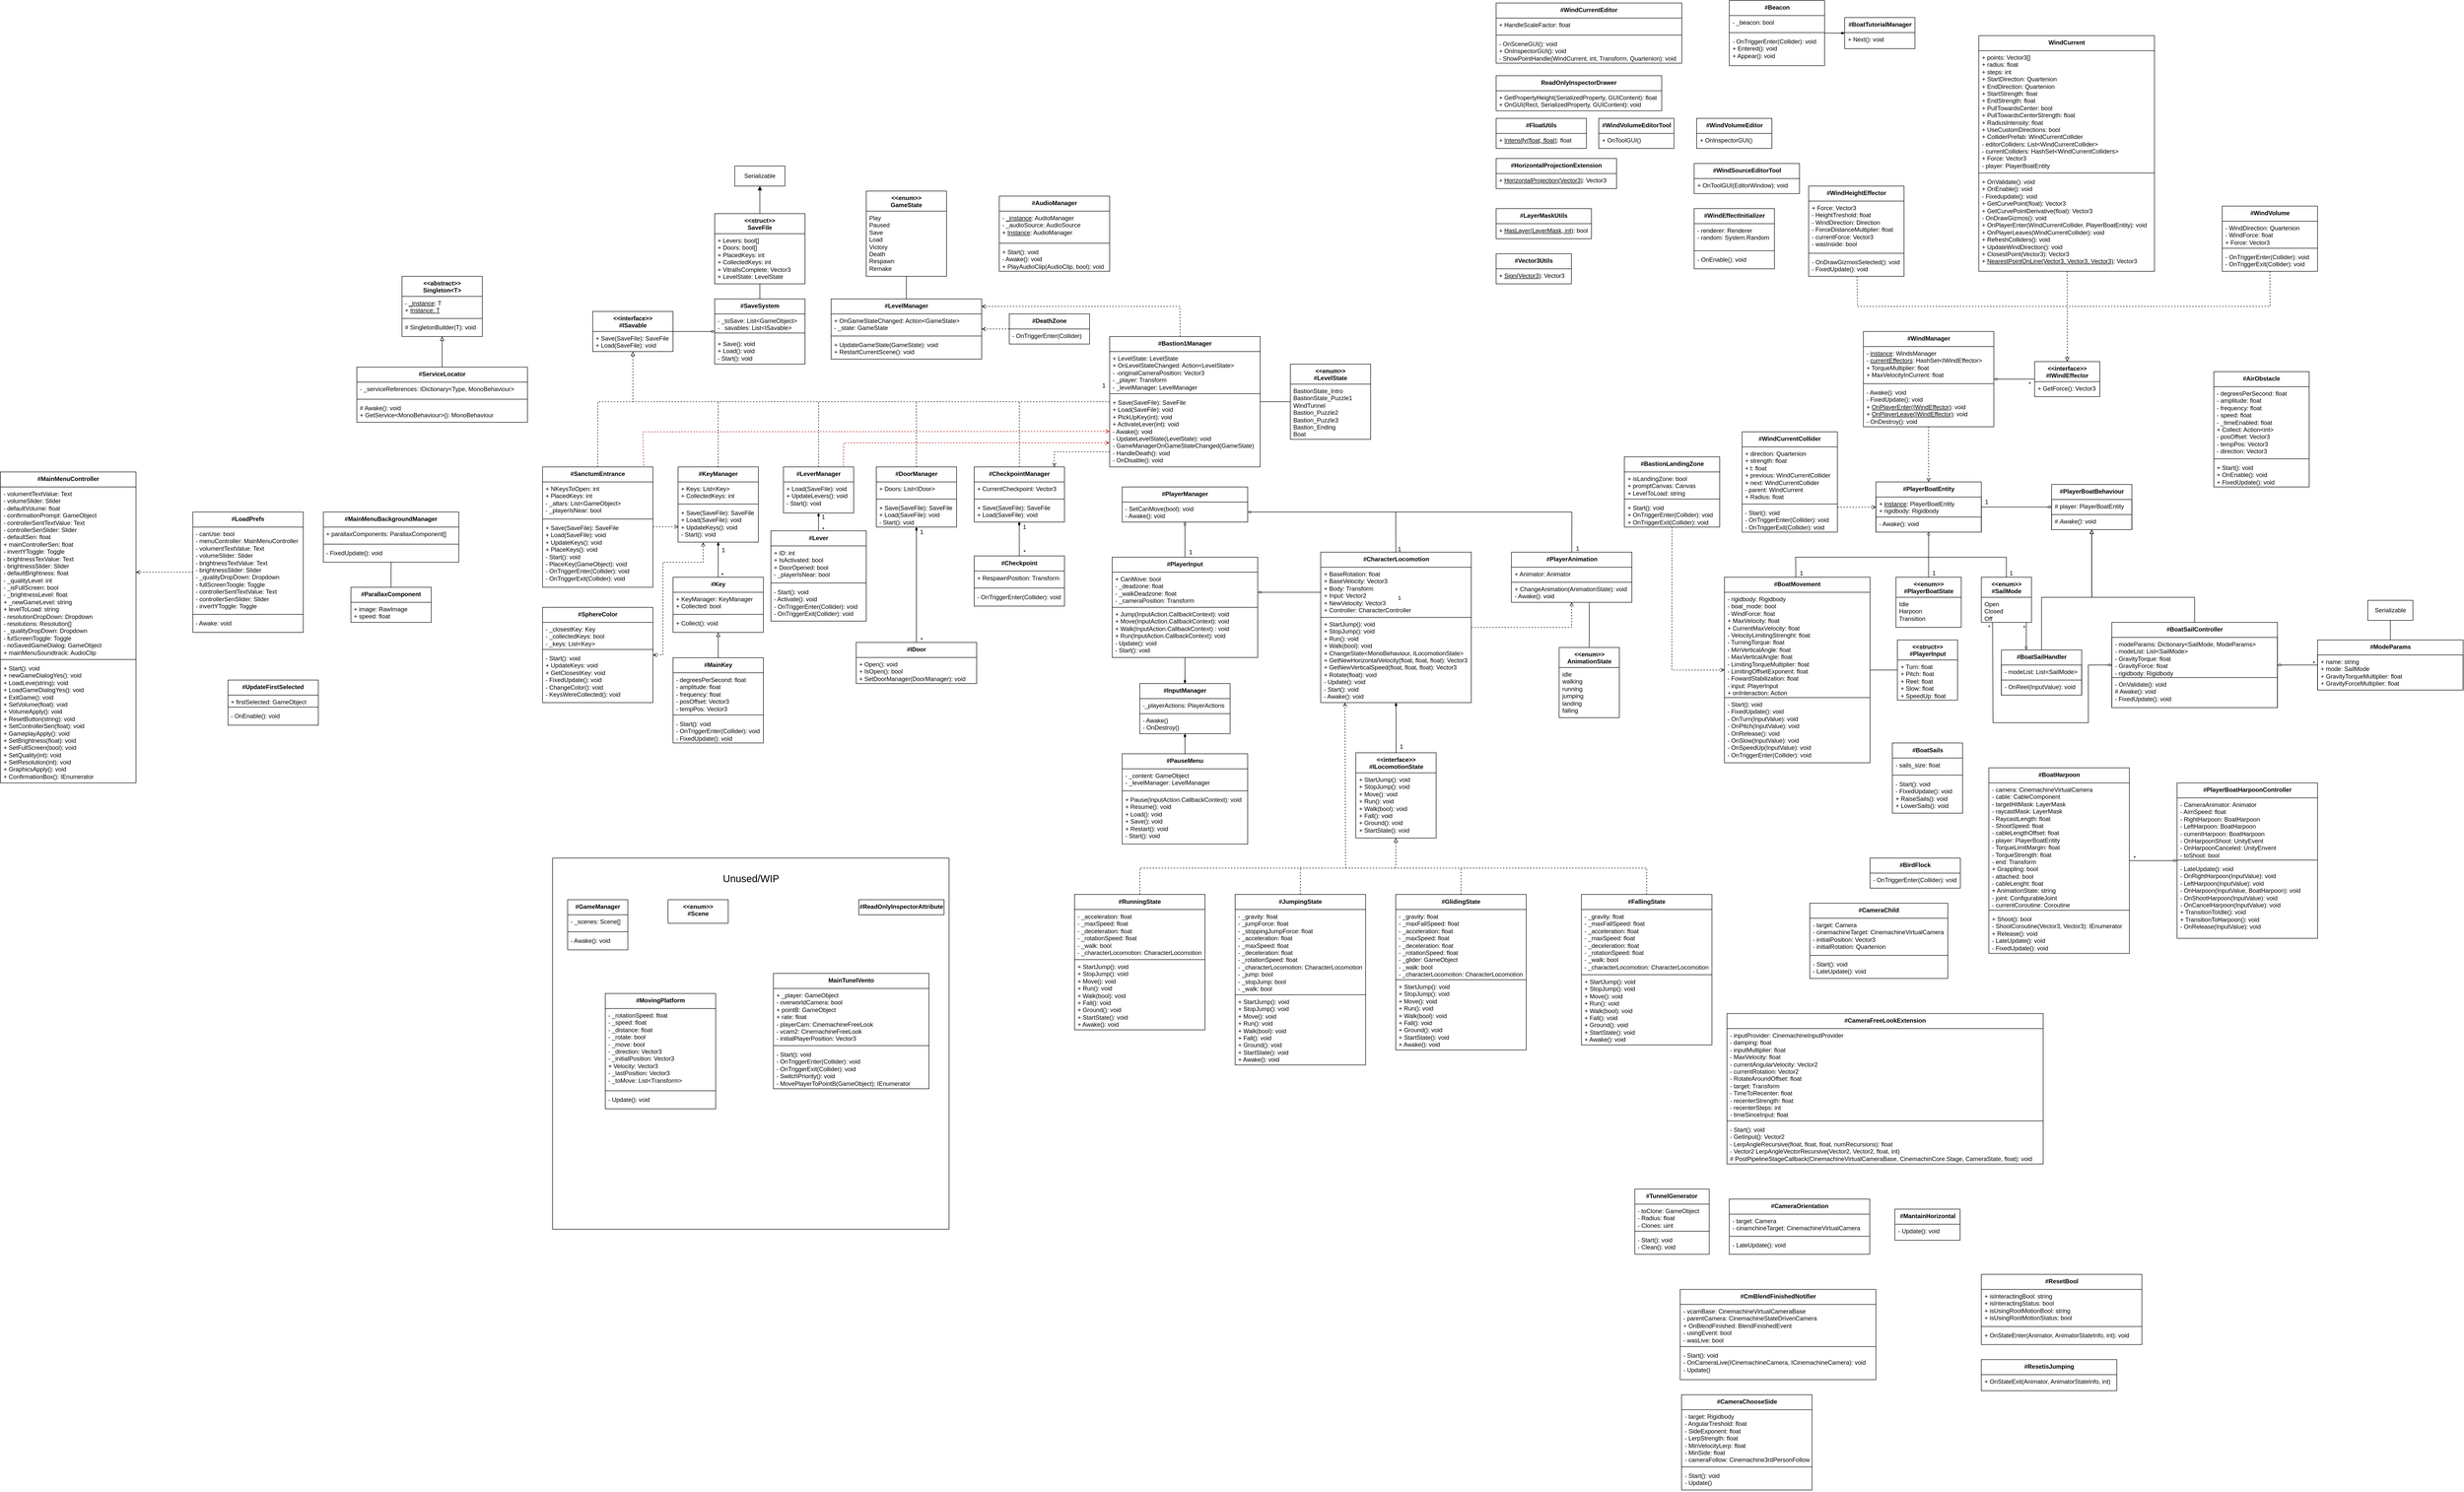 <mxfile>
    <diagram name="Full" id="hiDWRtrmu-53iti0Q9Xf">
        <mxGraphModel dx="5238" dy="4065" grid="1" gridSize="10" guides="1" tooltips="1" connect="1" arrows="1" fold="1" page="1" pageScale="1" pageWidth="850" pageHeight="1100" math="0" shadow="0">
            <root>
                <mxCell id="0"/>
                <mxCell id="1" parent="0"/>
                <mxCell id="k_uUMt3e5FIYH3u3VzYH-15" style="edgeStyle=orthogonalEdgeStyle;rounded=0;orthogonalLoop=1;jettySize=auto;html=1;endArrow=none;endFill=0;" parent="1" source="EqusiYMp2cIinQoo4IZe-16" target="W6KYNCeRG4IzSDQAHKKi-16" edge="1">
                    <mxGeometry relative="1" as="geometry"/>
                </mxCell>
                <mxCell id="17" style="edgeStyle=none;html=1;startArrow=none;startFill=0;endArrow=block;endFill=0;dashed=1;rounded=0;" parent="1" source="EqusiYMp2cIinQoo4IZe-16" target="EqusiYMp2cIinQoo4IZe-21" edge="1">
                    <mxGeometry relative="1" as="geometry">
                        <Array as="points">
                            <mxPoint x="-2600" y="-2200"/>
                        </Array>
                    </mxGeometry>
                </mxCell>
                <mxCell id="62" style="edgeStyle=none;rounded=0;html=1;dashed=1;startArrow=none;startFill=0;endArrow=open;endFill=0;exitX=0;exitY=0.787;exitDx=0;exitDy=0;exitPerimeter=0;entryX=0.887;entryY=0.001;entryDx=0;entryDy=0;entryPerimeter=0;" parent="1" source="EqusiYMp2cIinQoo4IZe-19" target="wh1VDPlwhrJuEoQ05Rx--71" edge="1">
                    <mxGeometry relative="1" as="geometry">
                        <Array as="points">
                            <mxPoint x="-1720" y="-2100"/>
                            <mxPoint x="-1760" y="-2100"/>
                        </Array>
                    </mxGeometry>
                </mxCell>
                <mxCell id="EqusiYMp2cIinQoo4IZe-16" value="#Bastion1Manager" style="swimlane;fontStyle=1;align=center;verticalAlign=top;childLayout=stackLayout;horizontal=1;startSize=30;horizontalStack=0;resizeParent=1;resizeParentMax=0;resizeLast=0;collapsible=1;marginBottom=0;whiteSpace=wrap;html=1;rounded=0;" parent="1" vertex="1">
                    <mxGeometry x="-1650" y="-2330" width="300" height="260" as="geometry"/>
                </mxCell>
                <mxCell id="EqusiYMp2cIinQoo4IZe-17" value="+ LevelState: LevelState&lt;br&gt;+ OnLevelStateChanged: Action&amp;lt;LevelState&amp;gt;&lt;br&gt;- -originalCameraPosition: Vector3&lt;br&gt;- _player: Transform&lt;br&gt;- _levelManager: LevelManager" style="text;strokeColor=none;fillColor=none;align=left;verticalAlign=top;spacingLeft=4;spacingRight=4;overflow=hidden;rotatable=0;points=[[0,0.5],[1,0.5]];portConstraint=eastwest;whiteSpace=wrap;html=1;rounded=0;" parent="EqusiYMp2cIinQoo4IZe-16" vertex="1">
                    <mxGeometry y="30" width="300" height="80" as="geometry"/>
                </mxCell>
                <mxCell id="EqusiYMp2cIinQoo4IZe-18" value="" style="line;strokeWidth=1;fillColor=none;align=left;verticalAlign=middle;spacingTop=-1;spacingLeft=3;spacingRight=3;rotatable=0;labelPosition=right;points=[];portConstraint=eastwest;strokeColor=inherit;rounded=0;" parent="EqusiYMp2cIinQoo4IZe-16" vertex="1">
                    <mxGeometry y="110" width="300" height="8" as="geometry"/>
                </mxCell>
                <mxCell id="EqusiYMp2cIinQoo4IZe-19" value="+ Save(SaveFile): SaveFile&lt;br&gt;+ Load(SaveFile): void&lt;br&gt;+ PickUpKey(int): void&lt;br&gt;+ ActivateLever(int): void&lt;br&gt;- Awake(): void&lt;br&gt;- UpdateLevelState(LevelState): void&lt;br&gt;- GameManagerOnGameStateChanged(GameState)&lt;br&gt;- HandleDeath(): void&lt;br&gt;- OnDisable(): void" style="text;strokeColor=none;fillColor=none;align=left;verticalAlign=top;spacingLeft=4;spacingRight=4;overflow=hidden;rotatable=0;points=[[0,0.5],[1,0.5]];portConstraint=eastwest;whiteSpace=wrap;html=1;rounded=0;" parent="EqusiYMp2cIinQoo4IZe-16" vertex="1">
                    <mxGeometry y="118" width="300" height="142" as="geometry"/>
                </mxCell>
                <mxCell id="EqusiYMp2cIinQoo4IZe-20" value="&amp;lt;&amp;lt;interface&amp;gt;&amp;gt;&lt;br&gt;#ISavable" style="swimlane;fontStyle=1;align=center;verticalAlign=top;childLayout=stackLayout;horizontal=1;startSize=40;horizontalStack=0;resizeParent=1;resizeParentMax=0;resizeLast=0;collapsible=1;marginBottom=0;whiteSpace=wrap;html=1;rounded=0;" parent="1" vertex="1">
                    <mxGeometry x="-2680" y="-2380" width="160" height="80" as="geometry">
                        <mxRectangle x="460" y="290" width="120" height="40" as="alternateBounds"/>
                    </mxGeometry>
                </mxCell>
                <mxCell id="EqusiYMp2cIinQoo4IZe-21" value="+ Save(SaveFile): SaveFile&lt;br&gt;+ Load(SaveFile): void" style="text;strokeColor=none;fillColor=none;align=left;verticalAlign=top;spacingLeft=4;spacingRight=4;overflow=hidden;rotatable=0;points=[[0,0.5],[1,0.5]];portConstraint=eastwest;whiteSpace=wrap;html=1;rounded=0;" parent="EqusiYMp2cIinQoo4IZe-20" vertex="1">
                    <mxGeometry y="40" width="160" height="40" as="geometry"/>
                </mxCell>
                <mxCell id="65" style="edgeStyle=none;html=1;endArrow=none;endFill=0;startArrow=diamondThin;startFill=0;" parent="1" source="EqusiYMp2cIinQoo4IZe-25" target="EqusiYMp2cIinQoo4IZe-20" edge="1">
                    <mxGeometry relative="1" as="geometry"/>
                </mxCell>
                <mxCell id="EqusiYMp2cIinQoo4IZe-25" value="#SaveSystem" style="swimlane;fontStyle=1;align=center;verticalAlign=top;childLayout=stackLayout;horizontal=1;startSize=30;horizontalStack=0;resizeParent=1;resizeParentMax=0;resizeLast=0;collapsible=1;marginBottom=0;whiteSpace=wrap;html=1;rounded=0;" parent="1" vertex="1">
                    <mxGeometry x="-2437" y="-2405" width="180" height="130" as="geometry"/>
                </mxCell>
                <mxCell id="EqusiYMp2cIinQoo4IZe-26" value="- _toSave: List&amp;lt;GameObject&amp;gt;&lt;br&gt;- _savables: List&amp;lt;ISavable&amp;gt;" style="text;strokeColor=none;fillColor=none;align=left;verticalAlign=top;spacingLeft=4;spacingRight=4;overflow=hidden;rotatable=0;points=[[0,0.5],[1,0.5]];portConstraint=eastwest;whiteSpace=wrap;html=1;rounded=0;" parent="EqusiYMp2cIinQoo4IZe-25" vertex="1">
                    <mxGeometry y="30" width="180" height="30" as="geometry"/>
                </mxCell>
                <mxCell id="EqusiYMp2cIinQoo4IZe-27" value="" style="line;strokeWidth=1;fillColor=none;align=left;verticalAlign=middle;spacingTop=-1;spacingLeft=3;spacingRight=3;rotatable=0;labelPosition=right;points=[];portConstraint=eastwest;strokeColor=inherit;rounded=0;" parent="EqusiYMp2cIinQoo4IZe-25" vertex="1">
                    <mxGeometry y="60" width="180" height="16" as="geometry"/>
                </mxCell>
                <mxCell id="EqusiYMp2cIinQoo4IZe-28" value="+ Save(): void&lt;br&gt;+ Load(): void&lt;br&gt;- Start(): void" style="text;strokeColor=none;fillColor=none;align=left;verticalAlign=top;spacingLeft=4;spacingRight=4;overflow=hidden;rotatable=0;points=[[0,0.5],[1,0.5]];portConstraint=eastwest;whiteSpace=wrap;html=1;rounded=0;" parent="EqusiYMp2cIinQoo4IZe-25" vertex="1">
                    <mxGeometry y="76" width="180" height="54" as="geometry"/>
                </mxCell>
                <mxCell id="W6KYNCeRG4IzSDQAHKKi-6" value="" style="edgeStyle=orthogonalEdgeStyle;rounded=0;orthogonalLoop=1;jettySize=auto;html=1;endArrow=block;endFill=1;" parent="1" source="W6KYNCeRG4IzSDQAHKKi-1" target="W6KYNCeRG4IzSDQAHKKi-5" edge="1">
                    <mxGeometry relative="1" as="geometry"/>
                </mxCell>
                <mxCell id="58" style="edgeStyle=none;rounded=0;html=1;startArrow=none;startFill=0;endArrow=none;endFill=0;" parent="1" source="W6KYNCeRG4IzSDQAHKKi-1" target="EqusiYMp2cIinQoo4IZe-25" edge="1">
                    <mxGeometry relative="1" as="geometry"/>
                </mxCell>
                <mxCell id="W6KYNCeRG4IzSDQAHKKi-1" value="&amp;lt;&amp;lt;struct&amp;gt;&amp;gt;&lt;br&gt;SaveFile" style="swimlane;fontStyle=1;align=center;verticalAlign=top;childLayout=stackLayout;horizontal=1;startSize=40;horizontalStack=0;resizeParent=1;resizeParentMax=0;resizeLast=0;collapsible=1;marginBottom=0;whiteSpace=wrap;html=1;rounded=0;" parent="1" vertex="1">
                    <mxGeometry x="-2437" y="-2575" width="180" height="140" as="geometry"/>
                </mxCell>
                <mxCell id="W6KYNCeRG4IzSDQAHKKi-2" value="+ Levers: bool[]&lt;br&gt;+ Doors: bool[]&lt;br&gt;+ PlacedKeys: int&lt;br&gt;+ CollectedKeys: int&lt;br&gt;+ VitralIsComplete: Vector3&lt;br&gt;+ LevelState: LevelState" style="text;strokeColor=none;fillColor=none;align=left;verticalAlign=top;spacingLeft=4;spacingRight=4;overflow=hidden;rotatable=0;points=[[0,0.5],[1,0.5]];portConstraint=eastwest;whiteSpace=wrap;html=1;rounded=0;" parent="W6KYNCeRG4IzSDQAHKKi-1" vertex="1">
                    <mxGeometry y="40" width="180" height="100" as="geometry"/>
                </mxCell>
                <mxCell id="W6KYNCeRG4IzSDQAHKKi-5" value="Serializable" style="rounded=0;whiteSpace=wrap;html=1;" parent="1" vertex="1">
                    <mxGeometry x="-2397" y="-2670" width="100" height="40" as="geometry"/>
                </mxCell>
                <mxCell id="W6KYNCeRG4IzSDQAHKKi-10" value="#InputManager" style="swimlane;fontStyle=1;align=center;verticalAlign=top;childLayout=stackLayout;horizontal=1;startSize=30;horizontalStack=0;resizeParent=1;resizeParentMax=0;resizeLast=0;collapsible=1;marginBottom=0;whiteSpace=wrap;html=1;rounded=0;" parent="1" vertex="1">
                    <mxGeometry x="-1590" y="-1638" width="180" height="100" as="geometry">
                        <mxRectangle x="460" y="290" width="120" height="40" as="alternateBounds"/>
                    </mxGeometry>
                </mxCell>
                <mxCell id="W6KYNCeRG4IzSDQAHKKi-14" value="-_playerActions: PlayerActions" style="text;strokeColor=default;fillColor=none;align=left;verticalAlign=top;spacingLeft=4;spacingRight=4;overflow=hidden;rotatable=0;points=[[0,0.5],[1,0.5]];portConstraint=eastwest;whiteSpace=wrap;html=1;rounded=0;" parent="W6KYNCeRG4IzSDQAHKKi-10" vertex="1">
                    <mxGeometry y="30" width="180" height="30" as="geometry"/>
                </mxCell>
                <mxCell id="W6KYNCeRG4IzSDQAHKKi-11" value="- Awake()&lt;br&gt;- OnDestroy()" style="text;strokeColor=default;fillColor=none;align=left;verticalAlign=top;spacingLeft=4;spacingRight=4;overflow=hidden;rotatable=0;points=[[0,0.5],[1,0.5]];portConstraint=eastwest;whiteSpace=wrap;html=1;rounded=0;" parent="W6KYNCeRG4IzSDQAHKKi-10" vertex="1">
                    <mxGeometry y="60" width="180" height="40" as="geometry"/>
                </mxCell>
                <mxCell id="W6KYNCeRG4IzSDQAHKKi-16" value="&amp;lt;&amp;lt;enum&amp;gt;&amp;gt;&lt;br&gt;#LevelState" style="swimlane;fontStyle=1;align=center;verticalAlign=top;childLayout=stackLayout;horizontal=1;startSize=40;horizontalStack=0;resizeParent=1;resizeParentMax=0;resizeLast=0;collapsible=1;marginBottom=0;whiteSpace=wrap;html=1;rounded=0;" parent="1" vertex="1">
                    <mxGeometry x="-1290" y="-2275" width="160" height="150" as="geometry">
                        <mxRectangle x="460" y="290" width="120" height="40" as="alternateBounds"/>
                    </mxGeometry>
                </mxCell>
                <mxCell id="W6KYNCeRG4IzSDQAHKKi-17" value="BastionState_Intro&lt;br&gt;BastionState_Puzzle1&lt;br&gt;WindTunnel&lt;br&gt;Bastion_Puzzle2&lt;br&gt;Bastion_Puzzle3&lt;br&gt;Bastion_Ending&lt;br&gt;Boat" style="text;strokeColor=none;fillColor=none;align=left;verticalAlign=top;spacingLeft=4;spacingRight=4;overflow=hidden;rotatable=0;points=[[0,0.5],[1,0.5]];portConstraint=eastwest;whiteSpace=wrap;html=1;rounded=0;" parent="W6KYNCeRG4IzSDQAHKKi-16" vertex="1">
                    <mxGeometry y="40" width="160" height="110" as="geometry"/>
                </mxCell>
                <mxCell id="k_uUMt3e5FIYH3u3VzYH-16" style="edgeStyle=orthogonalEdgeStyle;rounded=0;orthogonalLoop=1;jettySize=auto;html=1;endArrow=none;endFill=0;dashed=1;startArrow=open;startFill=0;entryX=0.468;entryY=-0.001;entryDx=0;entryDy=0;entryPerimeter=0;" parent="1" source="W6KYNCeRG4IzSDQAHKKi-18" target="EqusiYMp2cIinQoo4IZe-16" edge="1">
                    <mxGeometry relative="1" as="geometry">
                        <mxPoint x="-1320" y="-1960" as="targetPoint"/>
                        <Array as="points">
                            <mxPoint x="-1510" y="-2390"/>
                            <mxPoint x="-1510" y="-2390"/>
                        </Array>
                    </mxGeometry>
                </mxCell>
                <mxCell id="66" style="edgeStyle=none;html=1;startArrow=none;startFill=0;endArrow=none;endFill=0;" parent="1" source="W6KYNCeRG4IzSDQAHKKi-18" target="W6KYNCeRG4IzSDQAHKKi-23" edge="1">
                    <mxGeometry relative="1" as="geometry"/>
                </mxCell>
                <mxCell id="W6KYNCeRG4IzSDQAHKKi-18" value="#LevelManager" style="swimlane;fontStyle=1;align=center;verticalAlign=top;childLayout=stackLayout;horizontal=1;startSize=30;horizontalStack=0;resizeParent=1;resizeParentMax=0;resizeLast=0;collapsible=1;marginBottom=0;whiteSpace=wrap;html=1;rounded=0;" parent="1" vertex="1">
                    <mxGeometry x="-2205" y="-2405" width="300" height="120" as="geometry"/>
                </mxCell>
                <mxCell id="W6KYNCeRG4IzSDQAHKKi-19" value="+ OnGameStateChanged: Action&amp;lt;GameState&amp;gt;&lt;br&gt;- _state: GameState&lt;br&gt;" style="text;strokeColor=none;fillColor=none;align=left;verticalAlign=top;spacingLeft=4;spacingRight=4;overflow=hidden;rotatable=0;points=[[0,0.5],[1,0.5]];portConstraint=eastwest;whiteSpace=wrap;html=1;rounded=0;" parent="W6KYNCeRG4IzSDQAHKKi-18" vertex="1">
                    <mxGeometry y="30" width="300" height="40" as="geometry"/>
                </mxCell>
                <mxCell id="W6KYNCeRG4IzSDQAHKKi-20" value="" style="line;strokeWidth=1;fillColor=none;align=left;verticalAlign=middle;spacingTop=-1;spacingLeft=3;spacingRight=3;rotatable=0;labelPosition=right;points=[];portConstraint=eastwest;strokeColor=inherit;rounded=0;" parent="W6KYNCeRG4IzSDQAHKKi-18" vertex="1">
                    <mxGeometry y="70" width="300" height="8" as="geometry"/>
                </mxCell>
                <mxCell id="W6KYNCeRG4IzSDQAHKKi-21" value="+ UpdateGameState(GameState): void&lt;br&gt;+ RestartCurrentScene(): void" style="text;strokeColor=none;fillColor=none;align=left;verticalAlign=top;spacingLeft=4;spacingRight=4;overflow=hidden;rotatable=0;points=[[0,0.5],[1,0.5]];portConstraint=eastwest;whiteSpace=wrap;html=1;rounded=0;" parent="W6KYNCeRG4IzSDQAHKKi-18" vertex="1">
                    <mxGeometry y="78" width="300" height="42" as="geometry"/>
                </mxCell>
                <mxCell id="W6KYNCeRG4IzSDQAHKKi-22" value="&amp;lt;&amp;lt;enum&amp;gt;&amp;gt;&lt;br&gt;GameState" style="swimlane;fontStyle=1;align=center;verticalAlign=top;childLayout=stackLayout;horizontal=1;startSize=40;horizontalStack=0;resizeParent=1;resizeParentMax=0;resizeLast=0;collapsible=1;marginBottom=0;whiteSpace=wrap;html=1;rounded=0;" parent="1" vertex="1">
                    <mxGeometry x="-2135" y="-2620" width="160" height="170" as="geometry">
                        <mxRectangle x="460" y="290" width="120" height="40" as="alternateBounds"/>
                    </mxGeometry>
                </mxCell>
                <mxCell id="W6KYNCeRG4IzSDQAHKKi-23" value="Play&lt;br&gt;Paused&lt;br&gt;Save&lt;br&gt;Load&lt;br&gt;Victory&lt;br&gt;Death&lt;br&gt;Respawn&lt;br&gt;Remake" style="text;strokeColor=none;fillColor=none;align=left;verticalAlign=top;spacingLeft=4;spacingRight=4;overflow=hidden;rotatable=0;points=[[0,0.5],[1,0.5]];portConstraint=eastwest;whiteSpace=wrap;html=1;rounded=0;" parent="W6KYNCeRG4IzSDQAHKKi-22" vertex="1">
                    <mxGeometry y="40" width="160" height="130" as="geometry"/>
                </mxCell>
                <mxCell id="70" style="edgeStyle=none;rounded=0;html=1;startArrow=none;startFill=0;endArrow=block;endFill=0;" parent="1" source="W6KYNCeRG4IzSDQAHKKi-36" target="7_FvTKRfDsuM_kTciPq4-1" edge="1">
                    <mxGeometry relative="1" as="geometry"/>
                </mxCell>
                <mxCell id="W6KYNCeRG4IzSDQAHKKi-36" value="#ServiceLocator" style="swimlane;fontStyle=1;align=center;verticalAlign=top;childLayout=stackLayout;horizontal=1;startSize=30;horizontalStack=0;resizeParent=1;resizeParentMax=0;resizeLast=0;collapsible=1;marginBottom=0;whiteSpace=wrap;html=1;rounded=0;" parent="1" vertex="1">
                    <mxGeometry x="-3150" y="-2269" width="340" height="110" as="geometry"/>
                </mxCell>
                <mxCell id="W6KYNCeRG4IzSDQAHKKi-37" value="- _serviceReferences: IDictionary&amp;lt;Type, MonoBehaviour&amp;gt;&lt;br&gt;" style="text;strokeColor=none;fillColor=none;align=left;verticalAlign=top;spacingLeft=4;spacingRight=4;overflow=hidden;rotatable=0;points=[[0,0.5],[1,0.5]];portConstraint=eastwest;whiteSpace=wrap;html=1;rounded=0;" parent="W6KYNCeRG4IzSDQAHKKi-36" vertex="1">
                    <mxGeometry y="30" width="340" height="30" as="geometry"/>
                </mxCell>
                <mxCell id="W6KYNCeRG4IzSDQAHKKi-38" value="" style="line;strokeWidth=1;fillColor=none;align=left;verticalAlign=middle;spacingTop=-1;spacingLeft=3;spacingRight=3;rotatable=0;labelPosition=right;points=[];portConstraint=eastwest;strokeColor=inherit;rounded=0;" parent="W6KYNCeRG4IzSDQAHKKi-36" vertex="1">
                    <mxGeometry y="60" width="340" height="8" as="geometry"/>
                </mxCell>
                <mxCell id="W6KYNCeRG4IzSDQAHKKi-39" value="# Awake(): void&lt;br&gt;+ GetService&amp;lt;MonoBehaviour&amp;gt;(): MonoBehaviour" style="text;strokeColor=none;fillColor=none;align=left;verticalAlign=top;spacingLeft=4;spacingRight=4;overflow=hidden;rotatable=0;points=[[0,0.5],[1,0.5]];portConstraint=eastwest;whiteSpace=wrap;html=1;rounded=0;" parent="W6KYNCeRG4IzSDQAHKKi-36" vertex="1">
                    <mxGeometry y="68" width="340" height="42" as="geometry"/>
                </mxCell>
                <mxCell id="7_FvTKRfDsuM_kTciPq4-1" value="&amp;lt;&amp;lt;abstract&amp;gt;&amp;gt;&lt;br&gt;Singleton&amp;lt;T&amp;gt;" style="swimlane;fontStyle=1;align=center;verticalAlign=top;childLayout=stackLayout;horizontal=1;startSize=40;horizontalStack=0;resizeParent=1;resizeParentMax=0;resizeLast=0;collapsible=1;marginBottom=0;whiteSpace=wrap;html=1;rounded=0;" parent="1" vertex="1">
                    <mxGeometry x="-3060" y="-2450" width="160" height="120" as="geometry"/>
                </mxCell>
                <mxCell id="7_FvTKRfDsuM_kTciPq4-2" value="- &lt;u&gt;_instance&lt;/u&gt;: T&lt;br&gt;+ &lt;u&gt;Instance: T&lt;/u&gt;" style="text;strokeColor=none;fillColor=none;align=left;verticalAlign=top;spacingLeft=4;spacingRight=4;overflow=hidden;rotatable=0;points=[[0,0.5],[1,0.5]];portConstraint=eastwest;whiteSpace=wrap;html=1;rounded=0;" parent="7_FvTKRfDsuM_kTciPq4-1" vertex="1">
                    <mxGeometry y="40" width="160" height="40" as="geometry"/>
                </mxCell>
                <mxCell id="7_FvTKRfDsuM_kTciPq4-3" value="" style="line;strokeWidth=1;fillColor=none;align=left;verticalAlign=middle;spacingTop=-1;spacingLeft=3;spacingRight=3;rotatable=0;labelPosition=right;points=[];portConstraint=eastwest;strokeColor=inherit;rounded=0;" parent="7_FvTKRfDsuM_kTciPq4-1" vertex="1">
                    <mxGeometry y="80" width="160" height="8" as="geometry"/>
                </mxCell>
                <mxCell id="7_FvTKRfDsuM_kTciPq4-4" value="# SingletonBuilder(T): void" style="text;strokeColor=none;fillColor=none;align=left;verticalAlign=top;spacingLeft=4;spacingRight=4;overflow=hidden;rotatable=0;points=[[0,0.5],[1,0.5]];portConstraint=eastwest;whiteSpace=wrap;html=1;rounded=0;" parent="7_FvTKRfDsuM_kTciPq4-1" vertex="1">
                    <mxGeometry y="88" width="160" height="32" as="geometry"/>
                </mxCell>
                <mxCell id="16" style="edgeStyle=none;rounded=0;html=1;endArrow=open;endFill=0;startArrow=none;startFill=0;dashed=1;" parent="1" source="KOgd2Xpb_pLB63_OI3lD-1" target="KOgd2Xpb_pLB63_OI3lD-12" edge="1">
                    <mxGeometry relative="1" as="geometry">
                        <Array as="points">
                            <mxPoint x="-729.5" y="-1750"/>
                        </Array>
                    </mxGeometry>
                </mxCell>
                <object label="#CharacterLocomotion" hedietLinkedDataV1_path="../Characters/CharacterLocomotion.cs" hedietLinkedDataV1_start_col_x-num="13" hedietLinkedDataV1_start_line_x-num="95" hedietLinkedDataV1_end_col_x-num="13" hedietLinkedDataV1_end_line_x-num="95" id="KOgd2Xpb_pLB63_OI3lD-1">
                    <mxCell style="swimlane;fontStyle=1;align=center;verticalAlign=top;childLayout=stackLayout;horizontal=1;startSize=30;horizontalStack=0;resizeParent=1;resizeParentMax=0;resizeLast=0;collapsible=1;marginBottom=0;whiteSpace=wrap;html=1;rounded=0;" parent="1" vertex="1">
                        <mxGeometry x="-1229.5" y="-1900" width="300" height="300" as="geometry">
                            <mxRectangle x="-960" y="-670" width="120" height="40" as="alternateBounds"/>
                        </mxGeometry>
                    </mxCell>
                </object>
                <mxCell id="KOgd2Xpb_pLB63_OI3lD-2" value="+ BaseRotation: float&lt;br&gt;+ BaseVelocity: Vector3&lt;br&gt;+ Body: Transform&lt;br&gt;+ Input: Vector2&lt;br&gt;+ NewVelocity: Vector3&lt;br&gt;+ Controller: CharacterController" style="text;strokeColor=default;fillColor=none;align=left;verticalAlign=top;spacingLeft=4;spacingRight=4;overflow=hidden;rotatable=0;points=[[0,0.5],[1,0.5]];portConstraint=eastwest;whiteSpace=wrap;html=1;rounded=0;" parent="KOgd2Xpb_pLB63_OI3lD-1" vertex="1">
                    <mxGeometry y="30" width="300" height="100" as="geometry"/>
                </mxCell>
                <mxCell id="KOgd2Xpb_pLB63_OI3lD-3" value="+ StartJump(): void&lt;br&gt;+ StopJump(): void&lt;br&gt;+ Run(): void&lt;br&gt;+ Walk(bool): void&lt;br&gt;+ ChangeState&amp;lt;MonoBehaviour, ILocomotionState&amp;gt;&lt;br&gt;+ GetNewHorizontalVelocity(float, float, float): Vector3&lt;br&gt;+ GetNewVerticalSpeed(float, float, float): Vector3&lt;br&gt;+ Rotate(float): void&lt;br&gt;- Update(): void&lt;br&gt;- Start(): void&lt;br&gt;- Awake(): void" style="text;strokeColor=default;fillColor=none;align=left;verticalAlign=top;spacingLeft=4;spacingRight=4;overflow=hidden;rotatable=0;points=[[0,0.5],[1,0.5]];portConstraint=eastwest;whiteSpace=wrap;html=1;rounded=0;" parent="KOgd2Xpb_pLB63_OI3lD-1" vertex="1">
                    <mxGeometry y="130" width="300" height="170" as="geometry"/>
                </mxCell>
                <mxCell id="KOgd2Xpb_pLB63_OI3lD-5" value="#PlayerManager" style="swimlane;fontStyle=1;align=center;verticalAlign=top;childLayout=stackLayout;horizontal=1;startSize=30;horizontalStack=0;resizeParent=1;resizeParentMax=0;resizeLast=0;collapsible=1;marginBottom=0;whiteSpace=wrap;html=1;rounded=0;" parent="1" vertex="1">
                    <mxGeometry x="-1625" y="-2030" width="250" height="70" as="geometry">
                        <mxRectangle x="460" y="290" width="120" height="40" as="alternateBounds"/>
                    </mxGeometry>
                </mxCell>
                <mxCell id="KOgd2Xpb_pLB63_OI3lD-7" value="- SetCanMove(bool): void&lt;br&gt;- Awake(): void" style="text;strokeColor=default;fillColor=none;align=left;verticalAlign=top;spacingLeft=4;spacingRight=4;overflow=hidden;rotatable=0;points=[[0,0.5],[1,0.5]];portConstraint=eastwest;whiteSpace=wrap;html=1;rounded=0;" parent="KOgd2Xpb_pLB63_OI3lD-5" vertex="1">
                    <mxGeometry y="30" width="250" height="40" as="geometry"/>
                </mxCell>
                <mxCell id="k_uUMt3e5FIYH3u3VzYH-11" style="edgeStyle=orthogonalEdgeStyle;rounded=0;orthogonalLoop=1;jettySize=auto;html=1;endArrow=diamondThin;endFill=1;" parent="1" source="KOgd2Xpb_pLB63_OI3lD-8" target="W6KYNCeRG4IzSDQAHKKi-10" edge="1">
                    <mxGeometry relative="1" as="geometry">
                        <Array as="points">
                            <mxPoint x="-1495" y="-1790"/>
                        </Array>
                    </mxGeometry>
                </mxCell>
                <mxCell id="43" style="edgeStyle=none;rounded=0;html=1;startArrow=none;startFill=0;endArrow=diamondThin;endFill=0;" parent="1" source="KOgd2Xpb_pLB63_OI3lD-8" target="KOgd2Xpb_pLB63_OI3lD-7" edge="1">
                    <mxGeometry relative="1" as="geometry"/>
                </mxCell>
                <mxCell id="KOgd2Xpb_pLB63_OI3lD-8" value="#PlayerInput" style="swimlane;fontStyle=1;align=center;verticalAlign=top;childLayout=stackLayout;horizontal=1;startSize=30;horizontalStack=0;resizeParent=1;resizeParentMax=0;resizeLast=0;collapsible=1;marginBottom=0;whiteSpace=wrap;html=1;rounded=0;" parent="1" vertex="1">
                    <mxGeometry x="-1645" y="-1890" width="290" height="200" as="geometry">
                        <mxRectangle x="460" y="290" width="120" height="40" as="alternateBounds"/>
                    </mxGeometry>
                </mxCell>
                <mxCell id="KOgd2Xpb_pLB63_OI3lD-9" value="+ CanMove: bool&lt;br&gt;- _deadzone: float&lt;br&gt;- _walkDeadzone: float&lt;br&gt;- _cameraPosition: Transform&lt;br&gt;" style="text;strokeColor=default;fillColor=none;align=left;verticalAlign=top;spacingLeft=4;spacingRight=4;overflow=hidden;rotatable=0;points=[[0,0.5],[1,0.5]];portConstraint=eastwest;whiteSpace=wrap;html=1;rounded=0;" parent="KOgd2Xpb_pLB63_OI3lD-8" vertex="1">
                    <mxGeometry y="30" width="290" height="70" as="geometry"/>
                </mxCell>
                <mxCell id="KOgd2Xpb_pLB63_OI3lD-10" value="+ Jump(InputAction.CallbackContext): void&lt;br&gt;+ Move(InputAction.CallbackContext): void&lt;br&gt;+ Walk(InputAction.CallbackContext) : void&lt;br&gt;+ Run(InputAction.CallbackContext): void&lt;br&gt;- Update(): void&lt;br&gt;- Start(): void" style="text;strokeColor=default;fillColor=none;align=left;verticalAlign=top;spacingLeft=4;spacingRight=4;overflow=hidden;rotatable=0;points=[[0,0.5],[1,0.5]];portConstraint=eastwest;whiteSpace=wrap;html=1;rounded=0;" parent="KOgd2Xpb_pLB63_OI3lD-8" vertex="1">
                    <mxGeometry y="100" width="290" height="100" as="geometry"/>
                </mxCell>
                <mxCell id="68" style="edgeStyle=none;rounded=0;html=1;startArrow=none;startFill=0;endArrow=none;endFill=0;" parent="1" source="KOgd2Xpb_pLB63_OI3lD-12" edge="1">
                    <mxGeometry relative="1" as="geometry">
                        <mxPoint x="-1080" y="-1980" as="targetPoint"/>
                        <Array as="points">
                            <mxPoint x="-729" y="-1980"/>
                        </Array>
                    </mxGeometry>
                </mxCell>
                <mxCell id="KOgd2Xpb_pLB63_OI3lD-12" value="#PlayerAnimation" style="swimlane;fontStyle=1;align=center;verticalAlign=top;childLayout=stackLayout;horizontal=1;startSize=30;horizontalStack=0;resizeParent=1;resizeParentMax=0;resizeLast=0;collapsible=1;marginBottom=0;whiteSpace=wrap;html=1;rounded=0;" parent="1" vertex="1">
                    <mxGeometry x="-849.5" y="-1900" width="240" height="100" as="geometry">
                        <mxRectangle x="460" y="290" width="120" height="40" as="alternateBounds"/>
                    </mxGeometry>
                </mxCell>
                <mxCell id="KOgd2Xpb_pLB63_OI3lD-13" value="+ Animator: Animator&lt;br&gt;" style="text;strokeColor=default;fillColor=none;align=left;verticalAlign=top;spacingLeft=4;spacingRight=4;overflow=hidden;rotatable=0;points=[[0,0.5],[1,0.5]];portConstraint=eastwest;whiteSpace=wrap;html=1;rounded=0;" parent="KOgd2Xpb_pLB63_OI3lD-12" vertex="1">
                    <mxGeometry y="30" width="240" height="30" as="geometry"/>
                </mxCell>
                <mxCell id="KOgd2Xpb_pLB63_OI3lD-14" value="+ ChangeAnimation(AnimationState): void&lt;br&gt;- Awake(): void" style="text;strokeColor=default;fillColor=none;align=left;verticalAlign=top;spacingLeft=4;spacingRight=4;overflow=hidden;rotatable=0;points=[[0,0.5],[1,0.5]];portConstraint=eastwest;whiteSpace=wrap;html=1;rounded=0;" parent="KOgd2Xpb_pLB63_OI3lD-12" vertex="1">
                    <mxGeometry y="60" width="240" height="40" as="geometry"/>
                </mxCell>
                <mxCell id="k_uUMt3e5FIYH3u3VzYH-10" style="edgeStyle=orthogonalEdgeStyle;rounded=0;orthogonalLoop=1;jettySize=auto;html=1;endArrow=none;endFill=0;" parent="1" source="KOgd2Xpb_pLB63_OI3lD-15" target="KOgd2Xpb_pLB63_OI3lD-12" edge="1">
                    <mxGeometry relative="1" as="geometry">
                        <Array as="points">
                            <mxPoint x="-694.5" y="-1790"/>
                            <mxPoint x="-694.5" y="-1790"/>
                        </Array>
                    </mxGeometry>
                </mxCell>
                <mxCell id="KOgd2Xpb_pLB63_OI3lD-15" value="&amp;lt;&amp;lt;enum&amp;gt;&amp;gt;&lt;br&gt;AnimationState" style="swimlane;fontStyle=1;align=center;verticalAlign=top;childLayout=stackLayout;horizontal=1;startSize=40;horizontalStack=0;resizeParent=1;resizeParentMax=0;resizeLast=0;collapsible=1;marginBottom=0;whiteSpace=wrap;html=1;rounded=0;" parent="1" vertex="1">
                    <mxGeometry x="-754.5" y="-1710" width="120" height="140" as="geometry">
                        <mxRectangle x="460" y="290" width="120" height="40" as="alternateBounds"/>
                    </mxGeometry>
                </mxCell>
                <mxCell id="KOgd2Xpb_pLB63_OI3lD-16" value="idle&lt;br&gt;walking&lt;br&gt;running&lt;br&gt;jumping&lt;br&gt;landing&lt;br&gt;falling" style="text;strokeColor=none;fillColor=none;align=left;verticalAlign=top;spacingLeft=4;spacingRight=4;overflow=hidden;rotatable=0;points=[[0,0.5],[1,0.5]];portConstraint=eastwest;whiteSpace=wrap;html=1;rounded=0;" parent="KOgd2Xpb_pLB63_OI3lD-15" vertex="1">
                    <mxGeometry y="40" width="120" height="100" as="geometry"/>
                </mxCell>
                <mxCell id="71" style="edgeStyle=none;rounded=0;html=1;startArrow=none;startFill=0;endArrow=none;endFill=0;" parent="1" source="KOgd2Xpb_pLB63_OI3lD-32" target="KOgd2Xpb_pLB63_OI3lD-36" edge="1">
                    <mxGeometry relative="1" as="geometry"/>
                </mxCell>
                <mxCell id="KOgd2Xpb_pLB63_OI3lD-32" value="#BoatMovement" style="swimlane;fontStyle=1;align=center;verticalAlign=top;childLayout=stackLayout;horizontal=1;startSize=30;horizontalStack=0;resizeParent=1;resizeParentMax=0;resizeLast=0;collapsible=1;marginBottom=0;whiteSpace=wrap;html=1;rounded=0;" parent="1" vertex="1">
                    <mxGeometry x="-425" y="-1850" width="290" height="370" as="geometry">
                        <mxRectangle x="460" y="290" width="120" height="40" as="alternateBounds"/>
                    </mxGeometry>
                </mxCell>
                <mxCell id="KOgd2Xpb_pLB63_OI3lD-33" value="- rigidbody: Rigidbody&lt;br&gt;- boat_mode: bool&lt;br&gt;- WindForce: float&lt;br&gt;+ MaxVelocity: float&lt;br&gt;+ CurrentMaxVelocity: float&lt;br&gt;- VelocityLimitingStrenght: float&lt;br&gt;- TurningTorque: float&lt;br&gt;- MinVerticalAngle: float&lt;br&gt;- MaxVerticalAngle: float&lt;br&gt;- LimitingTorqueMultiplier: float&lt;br&gt;- LimitingOffsetExponent: float&lt;br&gt;- FowardStabilization: float&lt;br&gt;- input: PlayerInput&lt;br&gt;+ onInteraction: Action&amp;nbsp;" style="text;strokeColor=default;fillColor=none;align=left;verticalAlign=top;spacingLeft=4;spacingRight=4;overflow=hidden;rotatable=0;points=[[0,0.5],[1,0.5]];portConstraint=eastwest;whiteSpace=wrap;html=1;rounded=0;" parent="KOgd2Xpb_pLB63_OI3lD-32" vertex="1">
                    <mxGeometry y="30" width="290" height="210" as="geometry"/>
                </mxCell>
                <mxCell id="KOgd2Xpb_pLB63_OI3lD-34" value="- Start(): void&lt;br&gt;- FixedUpdate(): void&lt;br&gt;- OnTurn(InputValue): void&lt;br&gt;- OnPitch(InputValue): void&lt;br&gt;- OnRelease(): void&lt;br&gt;- OnSlow(InputValue): void&lt;br&gt;- OnSpeedUp(InputValue): void&lt;br&gt;- OnTriggerEnter(Collider): void" style="text;strokeColor=default;fillColor=none;align=left;verticalAlign=top;spacingLeft=4;spacingRight=4;overflow=hidden;rotatable=0;points=[[0,0.5],[1,0.5]];portConstraint=eastwest;whiteSpace=wrap;html=1;rounded=0;" parent="KOgd2Xpb_pLB63_OI3lD-32" vertex="1">
                    <mxGeometry y="240" width="290" height="130" as="geometry"/>
                </mxCell>
                <mxCell id="KOgd2Xpb_pLB63_OI3lD-36" value="&amp;lt;&amp;lt;struct&amp;gt;&amp;gt;&lt;br&gt;#PlayerInput" style="swimlane;fontStyle=1;align=center;verticalAlign=top;childLayout=stackLayout;horizontal=1;startSize=40;horizontalStack=0;resizeParent=1;resizeParentMax=0;resizeLast=0;collapsible=1;marginBottom=0;whiteSpace=wrap;html=1;rounded=0;" parent="1" vertex="1">
                    <mxGeometry x="-80.5" y="-1725" width="120" height="120" as="geometry">
                        <mxRectangle x="460" y="290" width="120" height="40" as="alternateBounds"/>
                    </mxGeometry>
                </mxCell>
                <mxCell id="KOgd2Xpb_pLB63_OI3lD-37" value="+ Turn: float&lt;br&gt;+ Pitch: float&lt;br&gt;+ Reel: float&lt;br&gt;+ Slow: float&lt;br&gt;+ SpeedUp: float" style="text;strokeColor=none;fillColor=none;align=left;verticalAlign=top;spacingLeft=4;spacingRight=4;overflow=hidden;rotatable=0;points=[[0,0.5],[1,0.5]];portConstraint=eastwest;whiteSpace=wrap;html=1;rounded=0;" parent="KOgd2Xpb_pLB63_OI3lD-36" vertex="1">
                    <mxGeometry y="40" width="120" height="80" as="geometry"/>
                </mxCell>
                <mxCell id="72" style="edgeStyle=none;rounded=0;html=1;startArrow=none;startFill=0;endArrow=block;endFill=0;" parent="1" source="KOgd2Xpb_pLB63_OI3lD-38" target="KOgd2Xpb_pLB63_OI3lD-47" edge="1">
                    <mxGeometry relative="1" as="geometry">
                        <Array as="points">
                            <mxPoint x="511.75" y="-1810"/>
                            <mxPoint x="306.75" y="-1810"/>
                        </Array>
                    </mxGeometry>
                </mxCell>
                <mxCell id="75" style="edgeStyle=none;rounded=0;html=1;startArrow=diamondThin;startFill=0;endArrow=none;endFill=0;" parent="1" source="KOgd2Xpb_pLB63_OI3lD-38" target="KOgd2Xpb_pLB63_OI3lD-41" edge="1">
                    <mxGeometry relative="1" as="geometry"/>
                </mxCell>
                <mxCell id="88" style="edgeStyle=none;rounded=0;html=1;startArrow=diamondThin;startFill=0;endArrow=none;endFill=0;entryX=0.225;entryY=0.995;entryDx=0;entryDy=0;entryPerimeter=0;" parent="1" source="KOgd2Xpb_pLB63_OI3lD-38" target="KOgd2Xpb_pLB63_OI3lD-56" edge="1">
                    <mxGeometry relative="1" as="geometry">
                        <Array as="points">
                            <mxPoint x="300" y="-1675"/>
                            <mxPoint x="300" y="-1560"/>
                            <mxPoint x="110" y="-1560"/>
                        </Array>
                    </mxGeometry>
                </mxCell>
                <mxCell id="KOgd2Xpb_pLB63_OI3lD-38" value="#BoatSailController" style="swimlane;fontStyle=1;align=center;verticalAlign=top;childLayout=stackLayout;horizontal=1;startSize=30;horizontalStack=0;resizeParent=1;resizeParentMax=0;resizeLast=0;collapsible=1;marginBottom=0;whiteSpace=wrap;html=1;rounded=0;" parent="1" vertex="1">
                    <mxGeometry x="346.75" y="-1760" width="330" height="170" as="geometry">
                        <mxRectangle x="460" y="290" width="120" height="40" as="alternateBounds"/>
                    </mxGeometry>
                </mxCell>
                <mxCell id="KOgd2Xpb_pLB63_OI3lD-39" value="- modeParams: Dictionary&amp;lt;SailMode, ModeParams&amp;gt;&lt;br&gt;- modeList: List&amp;lt;SailMode&amp;gt;&lt;br&gt;- GravityTorque: float&lt;br&gt;- GravityForce: float&lt;br&gt;- rigidbody: Rigidbody" style="text;strokeColor=default;fillColor=none;align=left;verticalAlign=top;spacingLeft=4;spacingRight=4;overflow=hidden;rotatable=0;points=[[0,0.5],[1,0.5]];portConstraint=eastwest;whiteSpace=wrap;html=1;rounded=0;" parent="KOgd2Xpb_pLB63_OI3lD-38" vertex="1">
                    <mxGeometry y="30" width="330" height="80" as="geometry"/>
                </mxCell>
                <mxCell id="KOgd2Xpb_pLB63_OI3lD-40" value="- OnValidate(): void&lt;br&gt;# Awake(): void&lt;br&gt;- FixedUpdate(): void" style="text;strokeColor=default;fillColor=none;align=left;verticalAlign=top;spacingLeft=4;spacingRight=4;overflow=hidden;rotatable=0;points=[[0,0.5],[1,0.5]];portConstraint=eastwest;whiteSpace=wrap;html=1;rounded=0;" parent="KOgd2Xpb_pLB63_OI3lD-38" vertex="1">
                    <mxGeometry y="110" width="330" height="60" as="geometry"/>
                </mxCell>
                <mxCell id="74" style="edgeStyle=none;rounded=0;html=1;startArrow=none;startFill=0;endArrow=none;endFill=0;" parent="1" source="KOgd2Xpb_pLB63_OI3lD-41" target="73" edge="1">
                    <mxGeometry relative="1" as="geometry"/>
                </mxCell>
                <mxCell id="KOgd2Xpb_pLB63_OI3lD-41" value="#ModeParams" style="swimlane;fontStyle=1;align=center;verticalAlign=top;childLayout=stackLayout;horizontal=1;startSize=30;horizontalStack=0;resizeParent=1;resizeParentMax=0;resizeLast=0;collapsible=1;marginBottom=0;whiteSpace=wrap;html=1;rounded=0;" parent="1" vertex="1">
                    <mxGeometry x="756.75" y="-1725" width="290" height="100" as="geometry">
                        <mxRectangle x="460" y="290" width="120" height="40" as="alternateBounds"/>
                    </mxGeometry>
                </mxCell>
                <mxCell id="KOgd2Xpb_pLB63_OI3lD-42" value="+ name: string&lt;br&gt;+ mode: SailMode&lt;br&gt;+ GravityTorqueMultiplier: float&lt;br&gt;+ GravityForceMultiplier: float" style="text;strokeColor=default;fillColor=none;align=left;verticalAlign=top;spacingLeft=4;spacingRight=4;overflow=hidden;rotatable=0;points=[[0,0.5],[1,0.5]];portConstraint=eastwest;whiteSpace=wrap;html=1;rounded=0;" parent="KOgd2Xpb_pLB63_OI3lD-41" vertex="1">
                    <mxGeometry y="30" width="290" height="70" as="geometry"/>
                </mxCell>
                <mxCell id="77" style="edgeStyle=none;rounded=0;html=1;startArrow=none;startFill=0;endArrow=block;endFill=0;" parent="1" source="KOgd2Xpb_pLB63_OI3lD-44" target="KOgd2Xpb_pLB63_OI3lD-47" edge="1">
                    <mxGeometry relative="1" as="geometry">
                        <Array as="points">
                            <mxPoint x="206.75" y="-1810"/>
                            <mxPoint x="306.75" y="-1810"/>
                        </Array>
                    </mxGeometry>
                </mxCell>
                <mxCell id="78" style="edgeStyle=none;rounded=0;html=1;startArrow=diamondThin;startFill=0;endArrow=none;endFill=0;exitX=0.309;exitY=0;exitDx=0;exitDy=0;entryX=0.897;entryY=0.992;entryDx=0;entryDy=0;entryPerimeter=0;exitPerimeter=0;" parent="1" source="KOgd2Xpb_pLB63_OI3lD-44" target="KOgd2Xpb_pLB63_OI3lD-56" edge="1">
                    <mxGeometry relative="1" as="geometry">
                        <Array as="points"/>
                    </mxGeometry>
                </mxCell>
                <mxCell id="KOgd2Xpb_pLB63_OI3lD-44" value="#BoatSailHandler" style="swimlane;fontStyle=1;align=center;verticalAlign=top;childLayout=stackLayout;horizontal=1;startSize=30;horizontalStack=0;resizeParent=1;resizeParentMax=0;resizeLast=0;collapsible=1;marginBottom=0;whiteSpace=wrap;html=1;rounded=0;" parent="1" vertex="1">
                    <mxGeometry x="126.75" y="-1705" width="160" height="90" as="geometry">
                        <mxRectangle x="460" y="290" width="120" height="40" as="alternateBounds"/>
                    </mxGeometry>
                </mxCell>
                <mxCell id="KOgd2Xpb_pLB63_OI3lD-45" value="- modeList: List&amp;lt;SailMode&amp;gt;&lt;br&gt;" style="text;strokeColor=default;fillColor=none;align=left;verticalAlign=top;spacingLeft=4;spacingRight=4;overflow=hidden;rotatable=0;points=[[0,0.5],[1,0.5]];portConstraint=eastwest;whiteSpace=wrap;html=1;rounded=0;" parent="KOgd2Xpb_pLB63_OI3lD-44" vertex="1">
                    <mxGeometry y="30" width="160" height="30" as="geometry"/>
                </mxCell>
                <mxCell id="KOgd2Xpb_pLB63_OI3lD-46" value="- OnReel(InputValue): void" style="text;strokeColor=default;fillColor=none;align=left;verticalAlign=top;spacingLeft=4;spacingRight=4;overflow=hidden;rotatable=0;points=[[0,0.5],[1,0.5]];portConstraint=eastwest;whiteSpace=wrap;html=1;rounded=0;" parent="KOgd2Xpb_pLB63_OI3lD-44" vertex="1">
                    <mxGeometry y="60" width="160" height="30" as="geometry"/>
                </mxCell>
                <mxCell id="86" style="edgeStyle=none;rounded=0;html=1;startArrow=diamondThin;startFill=0;endArrow=none;endFill=0;" parent="1" source="KOgd2Xpb_pLB63_OI3lD-47" target="KOgd2Xpb_pLB63_OI3lD-51" edge="1">
                    <mxGeometry relative="1" as="geometry"/>
                </mxCell>
                <mxCell id="KOgd2Xpb_pLB63_OI3lD-47" value="#PlayerBoatBehaviour" style="swimlane;fontStyle=1;align=center;verticalAlign=top;childLayout=stackLayout;horizontal=1;startSize=30;horizontalStack=0;resizeParent=1;resizeParentMax=0;resizeLast=0;collapsible=1;marginBottom=0;whiteSpace=wrap;html=1;rounded=0;" parent="1" vertex="1">
                    <mxGeometry x="226.75" y="-2035" width="160" height="90" as="geometry">
                        <mxRectangle x="460" y="290" width="120" height="40" as="alternateBounds"/>
                    </mxGeometry>
                </mxCell>
                <mxCell id="KOgd2Xpb_pLB63_OI3lD-48" value="# player: PlayerBoatEntity" style="text;strokeColor=default;fillColor=none;align=left;verticalAlign=top;spacingLeft=4;spacingRight=4;overflow=hidden;rotatable=0;points=[[0,0.5],[1,0.5]];portConstraint=eastwest;whiteSpace=wrap;html=1;rounded=0;" parent="KOgd2Xpb_pLB63_OI3lD-47" vertex="1">
                    <mxGeometry y="30" width="160" height="30" as="geometry"/>
                </mxCell>
                <mxCell id="KOgd2Xpb_pLB63_OI3lD-49" value="# &lt;i&gt;Awake()&lt;/i&gt;: void" style="text;strokeColor=default;fillColor=none;align=left;verticalAlign=top;spacingLeft=4;spacingRight=4;overflow=hidden;rotatable=0;points=[[0,0.5],[1,0.5]];portConstraint=eastwest;whiteSpace=wrap;html=1;rounded=0;" parent="KOgd2Xpb_pLB63_OI3lD-47" vertex="1">
                    <mxGeometry y="60" width="160" height="30" as="geometry"/>
                </mxCell>
                <mxCell id="80" style="edgeStyle=none;rounded=0;html=1;startArrow=diamondThin;startFill=0;endArrow=none;endFill=0;" parent="1" source="KOgd2Xpb_pLB63_OI3lD-50" target="KOgd2Xpb_pLB63_OI3lD-32" edge="1">
                    <mxGeometry relative="1" as="geometry">
                        <Array as="points">
                            <mxPoint x="-18.25" y="-1890"/>
                            <mxPoint x="-283.25" y="-1890"/>
                        </Array>
                    </mxGeometry>
                </mxCell>
                <mxCell id="KOgd2Xpb_pLB63_OI3lD-50" value="#PlayerBoatEntity" style="swimlane;fontStyle=1;align=center;verticalAlign=top;childLayout=stackLayout;horizontal=1;startSize=30;horizontalStack=0;resizeParent=1;resizeParentMax=0;resizeLast=0;collapsible=1;marginBottom=0;whiteSpace=wrap;html=1;rounded=0;" parent="1" vertex="1">
                    <mxGeometry x="-123.25" y="-2040" width="210" height="100" as="geometry">
                        <mxRectangle x="460" y="290" width="120" height="40" as="alternateBounds"/>
                    </mxGeometry>
                </mxCell>
                <mxCell id="KOgd2Xpb_pLB63_OI3lD-51" value="+ &lt;u&gt;instance&lt;/u&gt;: PlayerBoatEntity&lt;br&gt;+ rigidbody: Rigidbody&lt;br&gt;" style="text;strokeColor=default;fillColor=none;align=left;verticalAlign=top;spacingLeft=4;spacingRight=4;overflow=hidden;rotatable=0;points=[[0,0.5],[1,0.5]];portConstraint=eastwest;whiteSpace=wrap;html=1;rounded=0;" parent="KOgd2Xpb_pLB63_OI3lD-50" vertex="1">
                    <mxGeometry y="30" width="210" height="40" as="geometry"/>
                </mxCell>
                <mxCell id="KOgd2Xpb_pLB63_OI3lD-52" value="- Awake(): void" style="text;strokeColor=default;fillColor=none;align=left;verticalAlign=top;spacingLeft=4;spacingRight=4;overflow=hidden;rotatable=0;points=[[0,0.5],[1,0.5]];portConstraint=eastwest;whiteSpace=wrap;html=1;rounded=0;" parent="KOgd2Xpb_pLB63_OI3lD-50" vertex="1">
                    <mxGeometry y="70" width="210" height="30" as="geometry"/>
                </mxCell>
                <mxCell id="82" style="edgeStyle=none;rounded=0;html=1;startArrow=none;startFill=0;endArrow=none;endFill=0;" parent="1" source="KOgd2Xpb_pLB63_OI3lD-53" edge="1">
                    <mxGeometry relative="1" as="geometry">
                        <mxPoint x="-18.25" y="-1890.0" as="targetPoint"/>
                    </mxGeometry>
                </mxCell>
                <mxCell id="KOgd2Xpb_pLB63_OI3lD-53" value="&amp;lt;&amp;lt;enum&amp;gt;&amp;gt;&lt;br&gt;#PlayerBoatState" style="swimlane;fontStyle=1;align=center;verticalAlign=top;childLayout=stackLayout;horizontal=1;startSize=40;horizontalStack=0;resizeParent=1;resizeParentMax=0;resizeLast=0;collapsible=1;marginBottom=0;whiteSpace=wrap;html=1;rounded=0;" parent="1" vertex="1">
                    <mxGeometry x="-83.25" y="-1850" width="130" height="100" as="geometry">
                        <mxRectangle x="460" y="290" width="120" height="40" as="alternateBounds"/>
                    </mxGeometry>
                </mxCell>
                <mxCell id="KOgd2Xpb_pLB63_OI3lD-54" value="Idle&lt;br&gt;Harpoon&lt;br&gt;Transition" style="text;strokeColor=none;fillColor=none;align=left;verticalAlign=top;spacingLeft=4;spacingRight=4;overflow=hidden;rotatable=0;points=[[0,0.5],[1,0.5]];portConstraint=eastwest;whiteSpace=wrap;html=1;rounded=0;" parent="KOgd2Xpb_pLB63_OI3lD-53" vertex="1">
                    <mxGeometry y="40" width="130" height="60" as="geometry"/>
                </mxCell>
                <mxCell id="84" style="edgeStyle=none;rounded=0;html=1;startArrow=none;startFill=0;endArrow=none;endFill=0;" parent="1" source="KOgd2Xpb_pLB63_OI3lD-55" edge="1">
                    <mxGeometry relative="1" as="geometry">
                        <mxPoint x="-23.25" y="-1890" as="targetPoint"/>
                        <Array as="points">
                            <mxPoint x="136.75" y="-1890"/>
                        </Array>
                    </mxGeometry>
                </mxCell>
                <mxCell id="KOgd2Xpb_pLB63_OI3lD-55" value="&amp;lt;&amp;lt;enum&amp;gt;&amp;gt;&lt;br&gt;#SailMode" style="swimlane;fontStyle=1;align=center;verticalAlign=top;childLayout=stackLayout;horizontal=1;startSize=40;horizontalStack=0;resizeParent=1;resizeParentMax=0;resizeLast=0;collapsible=1;marginBottom=0;whiteSpace=wrap;html=1;rounded=0;" parent="1" vertex="1">
                    <mxGeometry x="86.75" y="-1850" width="100" height="90" as="geometry">
                        <mxRectangle x="460" y="290" width="120" height="40" as="alternateBounds"/>
                    </mxGeometry>
                </mxCell>
                <mxCell id="KOgd2Xpb_pLB63_OI3lD-56" value="Open&lt;br&gt;Closed&lt;br&gt;Off" style="text;strokeColor=none;fillColor=none;align=left;verticalAlign=top;spacingLeft=4;spacingRight=4;overflow=hidden;rotatable=0;points=[[0,0.5],[1,0.5]];portConstraint=eastwest;whiteSpace=wrap;html=1;rounded=0;" parent="KOgd2Xpb_pLB63_OI3lD-55" vertex="1">
                    <mxGeometry y="40" width="100" height="50" as="geometry"/>
                </mxCell>
                <mxCell id="k_uUMt3e5FIYH3u3VzYH-5" style="edgeStyle=orthogonalEdgeStyle;rounded=0;orthogonalLoop=1;jettySize=auto;html=1;endArrow=diamondThin;endFill=1;" parent="1" source="KOgd2Xpb_pLB63_OI3lD-59" target="KOgd2Xpb_pLB63_OI3lD-3" edge="1">
                    <mxGeometry relative="1" as="geometry">
                        <Array as="points">
                            <mxPoint x="-1079.5" y="-1610"/>
                            <mxPoint x="-1079.5" y="-1610"/>
                        </Array>
                    </mxGeometry>
                </mxCell>
                <mxCell id="KOgd2Xpb_pLB63_OI3lD-59" value="&amp;lt;&amp;lt;interface&amp;gt;&amp;gt;&lt;br&gt;#ILocomotionState" style="swimlane;fontStyle=1;align=center;verticalAlign=top;childLayout=stackLayout;horizontal=1;startSize=40;horizontalStack=0;resizeParent=1;resizeParentMax=0;resizeLast=0;collapsible=1;marginBottom=0;whiteSpace=wrap;html=1;rounded=0;" parent="1" vertex="1">
                    <mxGeometry x="-1159.5" y="-1500" width="160" height="170" as="geometry">
                        <mxRectangle x="-960" y="-670" width="120" height="40" as="alternateBounds"/>
                    </mxGeometry>
                </mxCell>
                <mxCell id="KOgd2Xpb_pLB63_OI3lD-60" value="+ StartJump(): void&lt;br&gt;+ StopJump(): void&lt;br&gt;+ Move(): void&lt;br&gt;+ Run(): void&lt;br&gt;+ Walk(bool): void&lt;br&gt;+ Fall(): void&lt;br&gt;+ Ground(): void&lt;br&gt;+ StartState(): void" style="text;strokeColor=default;fillColor=none;align=left;verticalAlign=top;spacingLeft=4;spacingRight=4;overflow=hidden;rotatable=0;points=[[0,0.5],[1,0.5]];portConstraint=eastwest;whiteSpace=wrap;html=1;rounded=0;" parent="KOgd2Xpb_pLB63_OI3lD-59" vertex="1">
                    <mxGeometry y="40" width="160" height="130" as="geometry"/>
                </mxCell>
                <mxCell id="KOgd2Xpb_pLB63_OI3lD-62" value="" style="swimlane;startSize=0;rounded=0;" parent="1" vertex="1">
                    <mxGeometry x="-2760" y="-1290" width="790" height="740" as="geometry"/>
                </mxCell>
                <mxCell id="KOgd2Xpb_pLB63_OI3lD-63" value="#GameManager" style="swimlane;fontStyle=1;align=center;verticalAlign=top;childLayout=stackLayout;horizontal=1;startSize=30;horizontalStack=0;resizeParent=1;resizeParentMax=0;resizeLast=0;collapsible=1;marginBottom=0;whiteSpace=wrap;html=1;rounded=0;" parent="KOgd2Xpb_pLB63_OI3lD-62" vertex="1">
                    <mxGeometry x="30" y="83" width="120" height="100" as="geometry"/>
                </mxCell>
                <mxCell id="KOgd2Xpb_pLB63_OI3lD-64" value="- _scenes: Scene[]" style="text;strokeColor=none;fillColor=none;align=left;verticalAlign=top;spacingLeft=4;spacingRight=4;overflow=hidden;rotatable=0;points=[[0,0.5],[1,0.5]];portConstraint=eastwest;whiteSpace=wrap;html=1;rounded=0;" parent="KOgd2Xpb_pLB63_OI3lD-63" vertex="1">
                    <mxGeometry y="30" width="120" height="30" as="geometry"/>
                </mxCell>
                <mxCell id="KOgd2Xpb_pLB63_OI3lD-65" value="" style="line;strokeWidth=1;fillColor=none;align=left;verticalAlign=middle;spacingTop=-1;spacingLeft=3;spacingRight=3;rotatable=0;labelPosition=right;points=[];portConstraint=eastwest;strokeColor=inherit;rounded=0;" parent="KOgd2Xpb_pLB63_OI3lD-63" vertex="1">
                    <mxGeometry y="60" width="120" height="8" as="geometry"/>
                </mxCell>
                <mxCell id="KOgd2Xpb_pLB63_OI3lD-66" value="- Awake(): void&lt;br&gt;" style="text;strokeColor=none;fillColor=none;align=left;verticalAlign=top;spacingLeft=4;spacingRight=4;overflow=hidden;rotatable=0;points=[[0,0.5],[1,0.5]];portConstraint=eastwest;whiteSpace=wrap;html=1;rounded=0;" parent="KOgd2Xpb_pLB63_OI3lD-63" vertex="1">
                    <mxGeometry y="68" width="120" height="32" as="geometry"/>
                </mxCell>
                <mxCell id="KOgd2Xpb_pLB63_OI3lD-67" value="&amp;lt;&amp;lt;enum&amp;gt;&amp;gt;&lt;br&gt;#Scene" style="swimlane;fontStyle=1;align=center;verticalAlign=top;childLayout=stackLayout;horizontal=1;startSize=60;horizontalStack=0;resizeParent=1;resizeParentMax=0;resizeLast=0;collapsible=1;marginBottom=0;whiteSpace=wrap;html=1;strokeColor=default;rounded=0;" parent="KOgd2Xpb_pLB63_OI3lD-62" vertex="1">
                    <mxGeometry x="230" y="83" width="120" height="47" as="geometry"/>
                </mxCell>
                <mxCell id="KOgd2Xpb_pLB63_OI3lD-68" value="Unused/WIP" style="text;html=1;align=center;verticalAlign=middle;resizable=0;points=[];autosize=1;strokeColor=none;fillColor=none;perimeterSpacing=1;fontSize=20;rounded=0;" parent="KOgd2Xpb_pLB63_OI3lD-62" vertex="1">
                    <mxGeometry x="325" y="20" width="140" height="40" as="geometry"/>
                </mxCell>
                <mxCell id="wh1VDPlwhrJuEoQ05Rx--26" value="#MovingPlatform" style="swimlane;fontStyle=1;align=center;verticalAlign=top;childLayout=stackLayout;horizontal=1;startSize=30;horizontalStack=0;resizeParent=1;resizeParentMax=0;resizeLast=0;collapsible=1;marginBottom=0;whiteSpace=wrap;html=1;rounded=0;" parent="KOgd2Xpb_pLB63_OI3lD-62" vertex="1">
                    <mxGeometry x="105" y="270" width="220" height="230" as="geometry"/>
                </mxCell>
                <mxCell id="wh1VDPlwhrJuEoQ05Rx--27" value="- _rotationSpeed: float&lt;br&gt;- _speed: float&lt;br&gt;- _distance: float&lt;br&gt;- _rotate: bool&lt;br&gt;- _move: bool&lt;br&gt;- _direction: Vector3&lt;br&gt;- _initialPosition: Vector3&lt;br&gt;+ Velocity: Vector3&lt;br&gt;- _lastPosition: Vector3&lt;br&gt;- _toMove: List&amp;lt;Transform&amp;gt;" style="text;strokeColor=none;fillColor=none;align=left;verticalAlign=top;spacingLeft=4;spacingRight=4;overflow=hidden;rotatable=0;points=[[0,0.5],[1,0.5]];portConstraint=eastwest;whiteSpace=wrap;html=1;rounded=0;" parent="wh1VDPlwhrJuEoQ05Rx--26" vertex="1">
                    <mxGeometry y="30" width="220" height="160" as="geometry"/>
                </mxCell>
                <mxCell id="wh1VDPlwhrJuEoQ05Rx--28" value="" style="line;strokeWidth=1;fillColor=none;align=left;verticalAlign=middle;spacingTop=-1;spacingLeft=3;spacingRight=3;rotatable=0;labelPosition=right;points=[];portConstraint=eastwest;strokeColor=inherit;rounded=0;" parent="wh1VDPlwhrJuEoQ05Rx--26" vertex="1">
                    <mxGeometry y="190" width="220" height="8" as="geometry"/>
                </mxCell>
                <mxCell id="wh1VDPlwhrJuEoQ05Rx--29" value="- Update(): void" style="text;strokeColor=none;fillColor=none;align=left;verticalAlign=top;spacingLeft=4;spacingRight=4;overflow=hidden;rotatable=0;points=[[0,0.5],[1,0.5]];portConstraint=eastwest;whiteSpace=wrap;html=1;rounded=0;" parent="wh1VDPlwhrJuEoQ05Rx--26" vertex="1">
                    <mxGeometry y="198" width="220" height="32" as="geometry"/>
                </mxCell>
                <mxCell id="wh1VDPlwhrJuEoQ05Rx--35" value="MainTunelVento" style="swimlane;fontStyle=1;align=center;verticalAlign=top;childLayout=stackLayout;horizontal=1;startSize=30;horizontalStack=0;resizeParent=1;resizeParentMax=0;resizeLast=0;collapsible=1;marginBottom=0;whiteSpace=wrap;html=1;rounded=0;" parent="KOgd2Xpb_pLB63_OI3lD-62" vertex="1">
                    <mxGeometry x="440" y="230" width="310" height="230" as="geometry"/>
                </mxCell>
                <mxCell id="wh1VDPlwhrJuEoQ05Rx--36" value="+ _player: GameObject&lt;br&gt;- overworldCamera: bool&lt;br&gt;+ pointB: GameObject&lt;br&gt;+ rate: float&lt;br&gt;- playerCam: CinemachineFreeLook&lt;br&gt;- vcam2: CinemachineFreeLook&lt;br&gt;- initialPlayerPosition: Vector3" style="text;strokeColor=none;fillColor=none;align=left;verticalAlign=top;spacingLeft=4;spacingRight=4;overflow=hidden;rotatable=0;points=[[0,0.5],[1,0.5]];portConstraint=eastwest;whiteSpace=wrap;html=1;rounded=0;" parent="wh1VDPlwhrJuEoQ05Rx--35" vertex="1">
                    <mxGeometry y="30" width="310" height="110" as="geometry"/>
                </mxCell>
                <mxCell id="wh1VDPlwhrJuEoQ05Rx--37" value="" style="line;strokeWidth=1;fillColor=none;align=left;verticalAlign=middle;spacingTop=-1;spacingLeft=3;spacingRight=3;rotatable=0;labelPosition=right;points=[];portConstraint=eastwest;strokeColor=inherit;rounded=0;" parent="wh1VDPlwhrJuEoQ05Rx--35" vertex="1">
                    <mxGeometry y="140" width="310" height="8" as="geometry"/>
                </mxCell>
                <mxCell id="wh1VDPlwhrJuEoQ05Rx--38" value="- Start(): void&lt;br&gt;- OnTriggerEnter(Collider): void&lt;br&gt;- OnTriggerExit(Collider): void&lt;br&gt;- SwitchPriority(): void&lt;br&gt;- MovePlayerToPointB(GameObject): IEnumerator" style="text;strokeColor=none;fillColor=none;align=left;verticalAlign=top;spacingLeft=4;spacingRight=4;overflow=hidden;rotatable=0;points=[[0,0.5],[1,0.5]];portConstraint=eastwest;whiteSpace=wrap;html=1;rounded=0;" parent="wh1VDPlwhrJuEoQ05Rx--35" vertex="1">
                    <mxGeometry y="148" width="310" height="82" as="geometry"/>
                </mxCell>
                <mxCell id="wh1VDPlwhrJuEoQ05Rx--97" value="#ReadOnlyInspectorAttribute" style="swimlane;fontStyle=1;align=center;verticalAlign=top;childLayout=stackLayout;horizontal=1;startSize=60;horizontalStack=0;resizeParent=1;resizeParentMax=0;resizeLast=0;collapsible=1;marginBottom=0;whiteSpace=wrap;html=1;rounded=0;" parent="KOgd2Xpb_pLB63_OI3lD-62" vertex="1">
                    <mxGeometry x="610" y="83" width="170" height="30" as="geometry"/>
                </mxCell>
                <mxCell id="69" style="edgeStyle=none;rounded=0;html=1;startArrow=none;startFill=0;endArrow=block;endFill=0;dashed=1;" parent="1" source="KOgd2Xpb_pLB63_OI3lD-77" target="KOgd2Xpb_pLB63_OI3lD-60" edge="1">
                    <mxGeometry relative="1" as="geometry">
                        <Array as="points">
                            <mxPoint x="-580" y="-1270"/>
                            <mxPoint x="-1080" y="-1270"/>
                        </Array>
                    </mxGeometry>
                </mxCell>
                <mxCell id="KOgd2Xpb_pLB63_OI3lD-77" value="#FallingState" style="swimlane;fontStyle=1;align=center;verticalAlign=top;childLayout=stackLayout;horizontal=1;startSize=30;horizontalStack=0;resizeParent=1;resizeParentMax=0;resizeLast=0;collapsible=1;marginBottom=0;whiteSpace=wrap;html=1;rounded=0;" parent="1" vertex="1">
                    <mxGeometry x="-710" y="-1217.5" width="260" height="300" as="geometry">
                        <mxRectangle x="-960" y="-670" width="120" height="40" as="alternateBounds"/>
                    </mxGeometry>
                </mxCell>
                <mxCell id="KOgd2Xpb_pLB63_OI3lD-79" value="- _gravity: float&lt;br&gt;- _maxFallSpeed: float&lt;br&gt;- _acceleration: float&lt;br&gt;- _maxSpeed: float&lt;br&gt;- _deceleration: float&lt;br&gt;- _rotationSpeed: float&lt;br&gt;- _walk: bool&lt;br&gt;- _characterLocomotion: CharacterLocomotion" style="text;strokeColor=default;fillColor=none;align=left;verticalAlign=top;spacingLeft=4;spacingRight=4;overflow=hidden;rotatable=0;points=[[0,0.5],[1,0.5]];portConstraint=eastwest;whiteSpace=wrap;html=1;rounded=0;" parent="KOgd2Xpb_pLB63_OI3lD-77" vertex="1">
                    <mxGeometry y="30" width="260" height="130" as="geometry"/>
                </mxCell>
                <mxCell id="KOgd2Xpb_pLB63_OI3lD-78" value="+ StartJump(): void&lt;br&gt;+ StopJump(): void&lt;br&gt;+ Move(): void&lt;br&gt;+ Run(): void&lt;br&gt;+ Walk(bool): void&lt;br&gt;+ Fall(): void&lt;br&gt;+ Ground(): void&lt;br&gt;+ StartState(): void&lt;br&gt;+ Awake(): void" style="text;strokeColor=default;fillColor=none;align=left;verticalAlign=top;spacingLeft=4;spacingRight=4;overflow=hidden;rotatable=0;points=[[0,0.5],[1,0.5]];portConstraint=eastwest;whiteSpace=wrap;html=1;rounded=0;" parent="KOgd2Xpb_pLB63_OI3lD-77" vertex="1">
                    <mxGeometry y="160" width="260" height="140" as="geometry"/>
                </mxCell>
                <mxCell id="12" style="edgeStyle=none;rounded=0;html=1;dashed=1;endArrow=none;endFill=0;" parent="1" source="KOgd2Xpb_pLB63_OI3lD-80" edge="1">
                    <mxGeometry relative="1" as="geometry">
                        <mxPoint x="-950" y="-1270" as="targetPoint"/>
                    </mxGeometry>
                </mxCell>
                <mxCell id="KOgd2Xpb_pLB63_OI3lD-80" value="#GlidingState" style="swimlane;fontStyle=1;align=center;verticalAlign=top;childLayout=stackLayout;horizontal=1;startSize=30;horizontalStack=0;resizeParent=1;resizeParentMax=0;resizeLast=0;collapsible=1;marginBottom=0;whiteSpace=wrap;html=1;rounded=0;" parent="1" vertex="1">
                    <mxGeometry x="-1080" y="-1217.5" width="260" height="310" as="geometry">
                        <mxRectangle x="-960" y="-670" width="120" height="40" as="alternateBounds"/>
                    </mxGeometry>
                </mxCell>
                <mxCell id="KOgd2Xpb_pLB63_OI3lD-81" value="- _gravity: float&lt;br&gt;- _maxFallSpeed: float&lt;br&gt;- _acceleration: float&lt;br&gt;- _maxSpeed: float&lt;br&gt;- _deceleration: float&lt;br&gt;- _rotationSpeed: float&lt;br&gt;- _glider: GameObject&lt;br&gt;- _walk: bool&lt;br&gt;- _characterLocomotion: CharacterLocomotion" style="text;strokeColor=default;fillColor=none;align=left;verticalAlign=top;spacingLeft=4;spacingRight=4;overflow=hidden;rotatable=0;points=[[0,0.5],[1,0.5]];portConstraint=eastwest;whiteSpace=wrap;html=1;rounded=0;" parent="KOgd2Xpb_pLB63_OI3lD-80" vertex="1">
                    <mxGeometry y="30" width="260" height="140" as="geometry"/>
                </mxCell>
                <mxCell id="KOgd2Xpb_pLB63_OI3lD-82" value="+ StartJump(): void&lt;br&gt;+ StopJump(): void&lt;br&gt;+ Move(): void&lt;br&gt;+ Run(): void&lt;br&gt;+ Walk(bool): void&lt;br&gt;+ Fall(): void&lt;br&gt;+ Ground(): void&lt;br&gt;+ StartState(): void&lt;br&gt;+ Awake(): void" style="text;strokeColor=default;fillColor=none;align=left;verticalAlign=top;spacingLeft=4;spacingRight=4;overflow=hidden;rotatable=0;points=[[0,0.5],[1,0.5]];portConstraint=eastwest;whiteSpace=wrap;html=1;rounded=0;" parent="KOgd2Xpb_pLB63_OI3lD-80" vertex="1">
                    <mxGeometry y="170" width="260" height="140" as="geometry"/>
                </mxCell>
                <mxCell id="11" style="edgeStyle=none;rounded=0;html=1;dashed=1;endArrow=none;endFill=0;" parent="1" source="KOgd2Xpb_pLB63_OI3lD-83" edge="1">
                    <mxGeometry relative="1" as="geometry">
                        <mxPoint x="-1270" y="-1272.5" as="targetPoint"/>
                    </mxGeometry>
                </mxCell>
                <mxCell id="KOgd2Xpb_pLB63_OI3lD-83" value="#JumpingState" style="swimlane;fontStyle=1;align=center;verticalAlign=top;childLayout=stackLayout;horizontal=1;startSize=30;horizontalStack=0;resizeParent=1;resizeParentMax=0;resizeLast=0;collapsible=1;marginBottom=0;whiteSpace=wrap;html=1;rounded=0;" parent="1" vertex="1">
                    <mxGeometry x="-1400" y="-1217.5" width="260" height="340" as="geometry">
                        <mxRectangle x="-960" y="-670" width="120" height="40" as="alternateBounds"/>
                    </mxGeometry>
                </mxCell>
                <mxCell id="KOgd2Xpb_pLB63_OI3lD-84" value="- _gravity: float&lt;br&gt;- _jumpForce: float&lt;br&gt;- _stoppingJumpForce: float&lt;br&gt;- _acceleration: float&lt;br&gt;- _maxSpeed: float&lt;br&gt;- _deceleration: float&lt;br&gt;- _rotationSpeed: float&lt;br&gt;- _characterLocomotion: CharacterLocomotion&lt;br&gt;- _jump: bool&lt;br&gt;- _stopJump: bool&lt;br&gt;- _walk: bool" style="text;strokeColor=default;fillColor=none;align=left;verticalAlign=top;spacingLeft=4;spacingRight=4;overflow=hidden;rotatable=0;points=[[0,0.5],[1,0.5]];portConstraint=eastwest;whiteSpace=wrap;html=1;rounded=0;" parent="KOgd2Xpb_pLB63_OI3lD-83" vertex="1">
                    <mxGeometry y="30" width="260" height="170" as="geometry"/>
                </mxCell>
                <mxCell id="KOgd2Xpb_pLB63_OI3lD-85" value="+ StartJump(): void&lt;br&gt;+ StopJump(): void&lt;br&gt;+ Move(): void&lt;br&gt;+ Run(): void&lt;br&gt;+ Walk(bool): void&lt;br&gt;+ Fall(): void&lt;br&gt;+ Ground(): void&lt;br&gt;+ StartState(): void&lt;br&gt;+ Awake(): void" style="text;strokeColor=default;fillColor=none;align=left;verticalAlign=top;spacingLeft=4;spacingRight=4;overflow=hidden;rotatable=0;points=[[0,0.5],[1,0.5]];portConstraint=eastwest;whiteSpace=wrap;html=1;rounded=0;" parent="KOgd2Xpb_pLB63_OI3lD-83" vertex="1">
                    <mxGeometry y="200" width="260" height="140" as="geometry"/>
                </mxCell>
                <mxCell id="4" style="edgeStyle=none;html=1;endArrow=open;endFill=0;rounded=0;dashed=1;entryX=0.161;entryY=1;entryDx=0;entryDy=0;entryPerimeter=0;" parent="1" source="KOgd2Xpb_pLB63_OI3lD-86" target="KOgd2Xpb_pLB63_OI3lD-3" edge="1">
                    <mxGeometry relative="1" as="geometry">
                        <mxPoint x="-730" y="-1562.5" as="targetPoint"/>
                        <Array as="points">
                            <mxPoint x="-1590" y="-1270"/>
                            <mxPoint x="-1180" y="-1270"/>
                            <mxPoint x="-1180" y="-1280"/>
                        </Array>
                    </mxGeometry>
                </mxCell>
                <mxCell id="KOgd2Xpb_pLB63_OI3lD-86" value="#RunningState" style="swimlane;fontStyle=1;align=center;verticalAlign=top;childLayout=stackLayout;horizontal=1;startSize=30;horizontalStack=0;resizeParent=1;resizeParentMax=0;resizeLast=0;collapsible=1;marginBottom=0;whiteSpace=wrap;html=1;rounded=0;" parent="1" vertex="1">
                    <mxGeometry x="-1720" y="-1217.5" width="260" height="270" as="geometry">
                        <mxRectangle x="-960" y="-670" width="120" height="40" as="alternateBounds"/>
                    </mxGeometry>
                </mxCell>
                <mxCell id="KOgd2Xpb_pLB63_OI3lD-87" value="- _acceleration: float&lt;br&gt;- _maxSpeed: float&lt;br&gt;- _deceleration: float&lt;br&gt;- _rotationSpeed: float&lt;br&gt;- _walk: bool&lt;br&gt;- _characterLocomotion: CharacterLocomotion" style="text;strokeColor=default;fillColor=none;align=left;verticalAlign=top;spacingLeft=4;spacingRight=4;overflow=hidden;rotatable=0;points=[[0,0.5],[1,0.5]];portConstraint=eastwest;whiteSpace=wrap;html=1;rounded=0;" parent="KOgd2Xpb_pLB63_OI3lD-86" vertex="1">
                    <mxGeometry y="30" width="260" height="100" as="geometry"/>
                </mxCell>
                <mxCell id="KOgd2Xpb_pLB63_OI3lD-88" value="+ StartJump(): void&lt;br&gt;+ StopJump(): void&lt;br&gt;+ Move(): void&lt;br&gt;+ Run(): void&lt;br&gt;+ Walk(bool): void&lt;br&gt;+ Fall(): void&lt;br&gt;+ Ground(): void&lt;br&gt;+ StartState(): void&lt;br&gt;+ Awake(): void" style="text;strokeColor=default;fillColor=none;align=left;verticalAlign=top;spacingLeft=4;spacingRight=4;overflow=hidden;rotatable=0;points=[[0,0.5],[1,0.5]];portConstraint=eastwest;whiteSpace=wrap;html=1;rounded=0;" parent="KOgd2Xpb_pLB63_OI3lD-86" vertex="1">
                    <mxGeometry y="130" width="260" height="140" as="geometry"/>
                </mxCell>
                <mxCell id="KOgd2Xpb_pLB63_OI3lD-93" value="#Beacon" style="swimlane;fontStyle=1;align=center;verticalAlign=top;childLayout=stackLayout;horizontal=1;startSize=30;horizontalStack=0;resizeParent=1;resizeParentMax=0;resizeLast=0;collapsible=1;marginBottom=0;whiteSpace=wrap;html=1;rounded=0;" parent="1" vertex="1">
                    <mxGeometry x="-415.5" y="-3000" width="190" height="130" as="geometry"/>
                </mxCell>
                <mxCell id="KOgd2Xpb_pLB63_OI3lD-94" value="- _beacon: bool" style="text;strokeColor=none;fillColor=none;align=left;verticalAlign=top;spacingLeft=4;spacingRight=4;overflow=hidden;rotatable=0;points=[[0,0.5],[1,0.5]];portConstraint=eastwest;whiteSpace=wrap;html=1;rounded=0;" parent="KOgd2Xpb_pLB63_OI3lD-93" vertex="1">
                    <mxGeometry y="30" width="190" height="30" as="geometry"/>
                </mxCell>
                <mxCell id="KOgd2Xpb_pLB63_OI3lD-95" value="" style="line;strokeWidth=1;fillColor=none;align=left;verticalAlign=middle;spacingTop=-1;spacingLeft=3;spacingRight=3;rotatable=0;labelPosition=right;points=[];portConstraint=eastwest;strokeColor=inherit;rounded=0;" parent="KOgd2Xpb_pLB63_OI3lD-93" vertex="1">
                    <mxGeometry y="60" width="190" height="8" as="geometry"/>
                </mxCell>
                <mxCell id="KOgd2Xpb_pLB63_OI3lD-96" value="- OnTriggerEnter(Collider): void&lt;br&gt;+ Entered(): void&lt;br&gt;+ Appear(): void" style="text;strokeColor=none;fillColor=none;align=left;verticalAlign=top;spacingLeft=4;spacingRight=4;overflow=hidden;rotatable=0;points=[[0,0.5],[1,0.5]];portConstraint=eastwest;whiteSpace=wrap;html=1;rounded=0;" parent="KOgd2Xpb_pLB63_OI3lD-93" vertex="1">
                    <mxGeometry y="68" width="190" height="62" as="geometry"/>
                </mxCell>
                <mxCell id="100" style="edgeStyle=none;rounded=0;html=1;startArrow=diamondThin;startFill=1;endArrow=none;endFill=0;" parent="1" source="KOgd2Xpb_pLB63_OI3lD-102" target="KOgd2Xpb_pLB63_OI3lD-93" edge="1">
                    <mxGeometry relative="1" as="geometry"/>
                </mxCell>
                <mxCell id="KOgd2Xpb_pLB63_OI3lD-102" value="#BoatTutorialManager" style="swimlane;fontStyle=1;align=center;verticalAlign=top;childLayout=stackLayout;horizontal=1;startSize=30;horizontalStack=0;resizeParent=1;resizeParentMax=0;resizeLast=0;collapsible=1;marginBottom=0;whiteSpace=wrap;html=1;rounded=0;" parent="1" vertex="1">
                    <mxGeometry x="-185.5" y="-2966" width="140" height="62" as="geometry"/>
                </mxCell>
                <mxCell id="KOgd2Xpb_pLB63_OI3lD-105" value="+ Next(): void" style="text;strokeColor=none;fillColor=none;align=left;verticalAlign=top;spacingLeft=4;spacingRight=4;overflow=hidden;rotatable=0;points=[[0,0.5],[1,0.5]];portConstraint=eastwest;whiteSpace=wrap;html=1;rounded=0;" parent="KOgd2Xpb_pLB63_OI3lD-102" vertex="1">
                    <mxGeometry y="30" width="140" height="32" as="geometry"/>
                </mxCell>
                <mxCell id="101" style="edgeStyle=none;rounded=0;html=1;startArrow=none;startFill=0;endArrow=none;endFill=0;dashed=1;" parent="1" source="KOgd2Xpb_pLB63_OI3lD-106" edge="1">
                    <mxGeometry relative="1" as="geometry">
                        <mxPoint x="260" y="-2390" as="targetPoint"/>
                        <Array as="points">
                            <mxPoint x="662" y="-2390"/>
                        </Array>
                    </mxGeometry>
                </mxCell>
                <mxCell id="KOgd2Xpb_pLB63_OI3lD-106" value="#WindVolume" style="swimlane;fontStyle=1;align=center;verticalAlign=top;childLayout=stackLayout;horizontal=1;startSize=30;horizontalStack=0;resizeParent=1;resizeParentMax=0;resizeLast=0;collapsible=1;marginBottom=0;whiteSpace=wrap;html=1;rounded=0;" parent="1" vertex="1">
                    <mxGeometry x="566.75" y="-2590" width="190" height="130" as="geometry"/>
                </mxCell>
                <mxCell id="KOgd2Xpb_pLB63_OI3lD-107" value="-&amp;nbsp;WindDirection: Quartenion&lt;br&gt;- WindForce: float&lt;br&gt;+ Force: Vector3" style="text;strokeColor=none;fillColor=none;align=left;verticalAlign=top;spacingLeft=4;spacingRight=4;overflow=hidden;rotatable=0;points=[[0,0.5],[1,0.5]];portConstraint=eastwest;whiteSpace=wrap;html=1;rounded=0;" parent="KOgd2Xpb_pLB63_OI3lD-106" vertex="1">
                    <mxGeometry y="30" width="190" height="50" as="geometry"/>
                </mxCell>
                <mxCell id="KOgd2Xpb_pLB63_OI3lD-108" value="" style="line;strokeWidth=1;fillColor=none;align=left;verticalAlign=middle;spacingTop=-1;spacingLeft=3;spacingRight=3;rotatable=0;labelPosition=right;points=[];portConstraint=eastwest;strokeColor=inherit;rounded=0;" parent="KOgd2Xpb_pLB63_OI3lD-106" vertex="1">
                    <mxGeometry y="80" width="190" height="8" as="geometry"/>
                </mxCell>
                <mxCell id="KOgd2Xpb_pLB63_OI3lD-109" value="- OnTriggerEnter(Collider): void&lt;br&gt;- OnTriggerExit(Collider): void" style="text;strokeColor=none;fillColor=none;align=left;verticalAlign=top;spacingLeft=4;spacingRight=4;overflow=hidden;rotatable=0;points=[[0,0.5],[1,0.5]];portConstraint=eastwest;whiteSpace=wrap;html=1;rounded=0;" parent="KOgd2Xpb_pLB63_OI3lD-106" vertex="1">
                    <mxGeometry y="88" width="190" height="42" as="geometry"/>
                </mxCell>
                <mxCell id="KOgd2Xpb_pLB63_OI3lD-110" value="&amp;lt;&amp;lt;interface&amp;gt;&amp;gt;&lt;br&gt;#IWindEffector" style="swimlane;fontStyle=1;align=center;verticalAlign=top;childLayout=stackLayout;horizontal=1;startSize=40;horizontalStack=0;resizeParent=1;resizeParentMax=0;resizeLast=0;collapsible=1;marginBottom=0;whiteSpace=wrap;html=1;rounded=0;" parent="1" vertex="1">
                    <mxGeometry x="193" y="-2280" width="130" height="70" as="geometry"/>
                </mxCell>
                <mxCell id="KOgd2Xpb_pLB63_OI3lD-111" value="+ GetForce(): Vector3&amp;nbsp;" style="text;strokeColor=none;fillColor=none;align=left;verticalAlign=top;spacingLeft=4;spacingRight=4;overflow=hidden;rotatable=0;points=[[0,0.5],[1,0.5]];portConstraint=eastwest;whiteSpace=wrap;html=1;rounded=0;" parent="KOgd2Xpb_pLB63_OI3lD-110" vertex="1">
                    <mxGeometry y="40" width="130" height="30" as="geometry"/>
                </mxCell>
                <mxCell id="90" style="edgeStyle=none;rounded=0;html=1;startArrow=diamondThin;startFill=0;endArrow=none;endFill=0;" parent="1" source="KOgd2Xpb_pLB63_OI3lD-114" target="KOgd2Xpb_pLB63_OI3lD-110" edge="1">
                    <mxGeometry relative="1" as="geometry"/>
                </mxCell>
                <mxCell id="92" style="edgeStyle=none;rounded=0;html=1;startArrow=none;startFill=0;endArrow=open;endFill=0;dashed=1;" parent="1" source="KOgd2Xpb_pLB63_OI3lD-114" target="KOgd2Xpb_pLB63_OI3lD-50" edge="1">
                    <mxGeometry relative="1" as="geometry"/>
                </mxCell>
                <mxCell id="KOgd2Xpb_pLB63_OI3lD-114" value="#WindManager" style="swimlane;fontStyle=1;align=center;verticalAlign=top;childLayout=stackLayout;horizontal=1;startSize=30;horizontalStack=0;resizeParent=1;resizeParentMax=0;resizeLast=0;collapsible=1;marginBottom=0;whiteSpace=wrap;html=1;rounded=0;" parent="1" vertex="1">
                    <mxGeometry x="-148.25" y="-2340" width="260" height="190" as="geometry"/>
                </mxCell>
                <mxCell id="KOgd2Xpb_pLB63_OI3lD-115" value="- &lt;u&gt;instance&lt;/u&gt;: WindsManager&lt;br&gt;-&amp;nbsp;&lt;u&gt;currentEffectors&lt;/u&gt;: HashSet&amp;lt;IWindEffector&amp;gt;&lt;br&gt;+ TorqueMultiplier: float&lt;br&gt;+ MaxVelocityInCurrent: float" style="text;strokeColor=none;fillColor=none;align=left;verticalAlign=top;spacingLeft=4;spacingRight=4;overflow=hidden;rotatable=0;points=[[0,0.5],[1,0.5]];portConstraint=eastwest;whiteSpace=wrap;html=1;rounded=0;" parent="KOgd2Xpb_pLB63_OI3lD-114" vertex="1">
                    <mxGeometry y="30" width="260" height="70" as="geometry"/>
                </mxCell>
                <mxCell id="KOgd2Xpb_pLB63_OI3lD-116" value="" style="line;strokeWidth=1;fillColor=none;align=left;verticalAlign=middle;spacingTop=-1;spacingLeft=3;spacingRight=3;rotatable=0;labelPosition=right;points=[];portConstraint=eastwest;strokeColor=inherit;rounded=0;" parent="KOgd2Xpb_pLB63_OI3lD-114" vertex="1">
                    <mxGeometry y="100" width="260" height="8" as="geometry"/>
                </mxCell>
                <mxCell id="KOgd2Xpb_pLB63_OI3lD-117" value="- Awake(): void&lt;br&gt;- FixedUpdate(): void&lt;br&gt;+ &lt;u&gt;OnPlayerEnter(IWindEffector)&lt;/u&gt;: void&lt;br&gt;+ &lt;u&gt;OnPlayerLeave(IWindEffector)&lt;/u&gt;: void&lt;br&gt;- OnDestroy(): void&lt;br&gt;" style="text;strokeColor=none;fillColor=none;align=left;verticalAlign=top;spacingLeft=4;spacingRight=4;overflow=hidden;rotatable=0;points=[[0,0.5],[1,0.5]];portConstraint=eastwest;whiteSpace=wrap;html=1;rounded=0;" parent="KOgd2Xpb_pLB63_OI3lD-114" vertex="1">
                    <mxGeometry y="108" width="260" height="82" as="geometry"/>
                </mxCell>
                <mxCell id="KOgd2Xpb_pLB63_OI3lD-118" value="#WindVolumeEditor" style="swimlane;fontStyle=1;align=center;verticalAlign=top;childLayout=stackLayout;horizontal=1;startSize=30;horizontalStack=0;resizeParent=1;resizeParentMax=0;resizeLast=0;collapsible=1;marginBottom=0;whiteSpace=wrap;html=1;rounded=0;" parent="1" vertex="1">
                    <mxGeometry x="-480.5" y="-2765" width="150" height="60" as="geometry"/>
                </mxCell>
                <mxCell id="KOgd2Xpb_pLB63_OI3lD-119" value="+ OnInspectorGUI()" style="text;strokeColor=none;fillColor=none;align=left;verticalAlign=top;spacingLeft=4;spacingRight=4;overflow=hidden;rotatable=0;points=[[0,0.5],[1,0.5]];portConstraint=eastwest;whiteSpace=wrap;html=1;rounded=0;" parent="KOgd2Xpb_pLB63_OI3lD-118" vertex="1">
                    <mxGeometry y="30" width="150" height="30" as="geometry"/>
                </mxCell>
                <mxCell id="KOgd2Xpb_pLB63_OI3lD-122" value="#WindVolumeEditorTool" style="swimlane;fontStyle=1;align=center;verticalAlign=top;childLayout=stackLayout;horizontal=1;startSize=30;horizontalStack=0;resizeParent=1;resizeParentMax=0;resizeLast=0;collapsible=1;marginBottom=0;whiteSpace=wrap;html=1;rounded=0;" parent="1" vertex="1">
                    <mxGeometry x="-675.5" y="-2765" width="150" height="60" as="geometry"/>
                </mxCell>
                <mxCell id="KOgd2Xpb_pLB63_OI3lD-123" value="+ OnToolGUI()" style="text;strokeColor=none;fillColor=none;align=left;verticalAlign=top;spacingLeft=4;spacingRight=4;overflow=hidden;rotatable=0;points=[[0,0.5],[1,0.5]];portConstraint=eastwest;whiteSpace=wrap;html=1;rounded=0;" parent="KOgd2Xpb_pLB63_OI3lD-122" vertex="1">
                    <mxGeometry y="30" width="150" height="30" as="geometry"/>
                </mxCell>
                <mxCell id="93" style="edgeStyle=none;rounded=0;html=1;dashed=1;startArrow=none;startFill=0;endArrow=block;endFill=0;" parent="1" source="KOgd2Xpb_pLB63_OI3lD-124" target="KOgd2Xpb_pLB63_OI3lD-110" edge="1">
                    <mxGeometry relative="1" as="geometry">
                        <Array as="points">
                            <mxPoint x="-160" y="-2390"/>
                            <mxPoint x="258" y="-2390"/>
                        </Array>
                    </mxGeometry>
                </mxCell>
                <mxCell id="KOgd2Xpb_pLB63_OI3lD-124" value="#WindHeightEffector" style="swimlane;fontStyle=1;align=center;verticalAlign=top;childLayout=stackLayout;horizontal=1;startSize=30;horizontalStack=0;resizeParent=1;resizeParentMax=0;resizeLast=0;collapsible=1;marginBottom=0;whiteSpace=wrap;html=1;rounded=0;" parent="1" vertex="1">
                    <mxGeometry x="-257.25" y="-2630" width="190" height="180" as="geometry"/>
                </mxCell>
                <mxCell id="KOgd2Xpb_pLB63_OI3lD-125" value="+ Force: Vector3&lt;br&gt;- HeightTreshold: float&lt;br&gt;- WindDirection: Direction&lt;br&gt;- ForceDistanceMultiplier: float&lt;br&gt;- currentForce: Vector3&lt;br&gt;- wasInside: bool" style="text;strokeColor=none;fillColor=none;align=left;verticalAlign=top;spacingLeft=4;spacingRight=4;overflow=hidden;rotatable=0;points=[[0,0.5],[1,0.5]];portConstraint=eastwest;whiteSpace=wrap;html=1;rounded=0;" parent="KOgd2Xpb_pLB63_OI3lD-124" vertex="1">
                    <mxGeometry y="30" width="190" height="100" as="geometry"/>
                </mxCell>
                <mxCell id="KOgd2Xpb_pLB63_OI3lD-126" value="" style="line;strokeWidth=1;fillColor=none;align=left;verticalAlign=middle;spacingTop=-1;spacingLeft=3;spacingRight=3;rotatable=0;labelPosition=right;points=[];portConstraint=eastwest;strokeColor=inherit;rounded=0;" parent="KOgd2Xpb_pLB63_OI3lD-124" vertex="1">
                    <mxGeometry y="130" width="190" height="8" as="geometry"/>
                </mxCell>
                <mxCell id="KOgd2Xpb_pLB63_OI3lD-127" value="-&amp;nbsp;OnDrawGizmosSelected(): void&lt;br&gt;- FixedUpdate(): void" style="text;strokeColor=none;fillColor=none;align=left;verticalAlign=top;spacingLeft=4;spacingRight=4;overflow=hidden;rotatable=0;points=[[0,0.5],[1,0.5]];portConstraint=eastwest;whiteSpace=wrap;html=1;rounded=0;" parent="KOgd2Xpb_pLB63_OI3lD-124" vertex="1">
                    <mxGeometry y="138" width="190" height="42" as="geometry"/>
                </mxCell>
                <mxCell id="94" style="edgeStyle=none;rounded=0;html=1;dashed=1;startArrow=none;startFill=0;endArrow=none;endFill=0;" parent="1" source="KOgd2Xpb_pLB63_OI3lD-128" edge="1">
                    <mxGeometry relative="1" as="geometry">
                        <mxPoint x="258" y="-2390" as="targetPoint"/>
                    </mxGeometry>
                </mxCell>
                <mxCell id="KOgd2Xpb_pLB63_OI3lD-128" value="WindCurrent" style="swimlane;fontStyle=1;align=center;verticalAlign=top;childLayout=stackLayout;horizontal=1;startSize=30;horizontalStack=0;resizeParent=1;resizeParentMax=0;resizeLast=0;collapsible=1;marginBottom=0;whiteSpace=wrap;html=1;rounded=0;" parent="1" vertex="1">
                    <mxGeometry x="81.75" y="-2930" width="350" height="470" as="geometry"/>
                </mxCell>
                <mxCell id="KOgd2Xpb_pLB63_OI3lD-129" value="+ points: Vector3[]&lt;br&gt;+ radius: float&lt;br&gt;+ steps: int&lt;br&gt;+ StartDirection: Quartenion&lt;br&gt;+ EndDirection: Quartenion&lt;br&gt;+ StartStrength: float&lt;br&gt;+ EndStrength: float&lt;br&gt;+ PullTowardsCenter: bool&lt;br&gt;+ PullTowardsCenterStrength: float&lt;br&gt;+ RadiusIntensity: float&lt;br&gt;+ UseCustomDirections: bool&lt;br&gt;+ ColliderPrefab: WindCurrentCollider&lt;br&gt;- editorColliders: List&amp;lt;WindCurrentCollider&amp;gt;&lt;br&gt;- currentColliders: HashSet&amp;lt;WindCurrentColliders&amp;gt;&lt;br&gt;+ Force: Vector3&lt;br&gt;- player: PlayerBoatEntity" style="text;strokeColor=none;fillColor=none;align=left;verticalAlign=top;spacingLeft=4;spacingRight=4;overflow=hidden;rotatable=0;points=[[0,0.5],[1,0.5]];portConstraint=eastwest;whiteSpace=wrap;html=1;rounded=0;" parent="KOgd2Xpb_pLB63_OI3lD-128" vertex="1">
                    <mxGeometry y="30" width="350" height="240" as="geometry"/>
                </mxCell>
                <mxCell id="KOgd2Xpb_pLB63_OI3lD-130" value="" style="line;strokeWidth=1;fillColor=none;align=left;verticalAlign=middle;spacingTop=-1;spacingLeft=3;spacingRight=3;rotatable=0;labelPosition=right;points=[];portConstraint=eastwest;strokeColor=inherit;rounded=0;" parent="KOgd2Xpb_pLB63_OI3lD-128" vertex="1">
                    <mxGeometry y="270" width="350" height="8" as="geometry"/>
                </mxCell>
                <mxCell id="KOgd2Xpb_pLB63_OI3lD-131" value="+ OnValidate(): void&lt;br&gt;+ OnEnable(): void&lt;br&gt;- Fixedupdate(): void&lt;br&gt;+ GetCurvePoint(float): Vector3&lt;br&gt;+&amp;nbsp;GetCurvePointDerivative(float): Vector3&lt;br&gt;- OnDrawGizmos(): void&lt;br&gt;+ OnPlayerEnter(WindCurrentCollider, PlayerBoatEntity): void&lt;br&gt;+ OnPlayerLeaves(WindCurrentCollider): void&lt;br&gt;+ RefreshColliders(): void&lt;br&gt;+ UpdateWindDirection(): void&lt;br&gt;+ ClosestPoint(Vector3): Vector3&lt;br&gt;+ &lt;u&gt;NearestPointOnLine(Vector3, Vector3, Vector3)&lt;/u&gt;: Vector3" style="text;strokeColor=none;fillColor=none;align=left;verticalAlign=top;spacingLeft=4;spacingRight=4;overflow=hidden;rotatable=0;points=[[0,0.5],[1,0.5]];portConstraint=eastwest;whiteSpace=wrap;html=1;rounded=0;" parent="KOgd2Xpb_pLB63_OI3lD-128" vertex="1">
                    <mxGeometry y="278" width="350" height="192" as="geometry"/>
                </mxCell>
                <mxCell id="99" style="edgeStyle=none;rounded=0;html=1;startArrow=none;startFill=0;endArrow=open;endFill=0;dashed=1;exitX=1;exitY=0.047;exitDx=0;exitDy=0;exitPerimeter=0;" parent="1" source="KOgd2Xpb_pLB63_OI3lD-135" target="KOgd2Xpb_pLB63_OI3lD-50" edge="1">
                    <mxGeometry relative="1" as="geometry"/>
                </mxCell>
                <mxCell id="KOgd2Xpb_pLB63_OI3lD-132" value="#WindCurrentCollider" style="swimlane;fontStyle=1;align=center;verticalAlign=top;childLayout=stackLayout;horizontal=1;startSize=30;horizontalStack=0;resizeParent=1;resizeParentMax=0;resizeLast=0;collapsible=1;marginBottom=0;whiteSpace=wrap;html=1;rounded=0;" parent="1" vertex="1">
                    <mxGeometry x="-390" y="-2140" width="190" height="200" as="geometry"/>
                </mxCell>
                <mxCell id="KOgd2Xpb_pLB63_OI3lD-133" value="+ direction: Quartenion&lt;br&gt;+ strength: float&lt;br&gt;+ t: float&lt;br&gt;+ previous: WindCurrentCollider&lt;br&gt;+ next: WindCurrentCollider&lt;br&gt;- parent: WindCurrent&lt;br&gt;+ Radius: float&lt;br&gt;" style="text;strokeColor=none;fillColor=none;align=left;verticalAlign=top;spacingLeft=4;spacingRight=4;overflow=hidden;rotatable=0;points=[[0,0.5],[1,0.5]];portConstraint=eastwest;whiteSpace=wrap;html=1;rounded=0;" parent="KOgd2Xpb_pLB63_OI3lD-132" vertex="1">
                    <mxGeometry y="30" width="190" height="110" as="geometry"/>
                </mxCell>
                <mxCell id="KOgd2Xpb_pLB63_OI3lD-134" value="" style="line;strokeWidth=1;fillColor=none;align=left;verticalAlign=middle;spacingTop=-1;spacingLeft=3;spacingRight=3;rotatable=0;labelPosition=right;points=[];portConstraint=eastwest;strokeColor=inherit;rounded=0;" parent="KOgd2Xpb_pLB63_OI3lD-132" vertex="1">
                    <mxGeometry y="140" width="190" height="8" as="geometry"/>
                </mxCell>
                <mxCell id="KOgd2Xpb_pLB63_OI3lD-135" value="- Start(): void&lt;br&gt;- OnTriggerEnter(Collider): void&lt;br&gt;- OnTriggerExit(Collider): void" style="text;strokeColor=none;fillColor=none;align=left;verticalAlign=top;spacingLeft=4;spacingRight=4;overflow=hidden;rotatable=0;points=[[0,0.5],[1,0.5]];portConstraint=eastwest;whiteSpace=wrap;html=1;rounded=0;" parent="KOgd2Xpb_pLB63_OI3lD-132" vertex="1">
                    <mxGeometry y="148" width="190" height="52" as="geometry"/>
                </mxCell>
                <mxCell id="KOgd2Xpb_pLB63_OI3lD-136" value="#WindCurrentEditor" style="swimlane;fontStyle=1;align=center;verticalAlign=top;childLayout=stackLayout;horizontal=1;startSize=30;horizontalStack=0;resizeParent=1;resizeParentMax=0;resizeLast=0;collapsible=1;marginBottom=0;whiteSpace=wrap;html=1;rounded=0;" parent="1" vertex="1">
                    <mxGeometry x="-880" y="-2995" width="370" height="120" as="geometry"/>
                </mxCell>
                <mxCell id="KOgd2Xpb_pLB63_OI3lD-137" value="+ HandleScaleFactor: float&lt;br&gt;" style="text;strokeColor=none;fillColor=none;align=left;verticalAlign=top;spacingLeft=4;spacingRight=4;overflow=hidden;rotatable=0;points=[[0,0.5],[1,0.5]];portConstraint=eastwest;whiteSpace=wrap;html=1;rounded=0;" parent="KOgd2Xpb_pLB63_OI3lD-136" vertex="1">
                    <mxGeometry y="30" width="370" height="30" as="geometry"/>
                </mxCell>
                <mxCell id="KOgd2Xpb_pLB63_OI3lD-138" value="" style="line;strokeWidth=1;fillColor=none;align=left;verticalAlign=middle;spacingTop=-1;spacingLeft=3;spacingRight=3;rotatable=0;labelPosition=right;points=[];portConstraint=eastwest;strokeColor=inherit;rounded=0;" parent="KOgd2Xpb_pLB63_OI3lD-136" vertex="1">
                    <mxGeometry y="60" width="370" height="8" as="geometry"/>
                </mxCell>
                <mxCell id="KOgd2Xpb_pLB63_OI3lD-139" value="- OnSceneGUI(): void&lt;br&gt;+ OnInspectorGUI(): void&lt;br&gt;- ShowPointHandle(WindCurrent, int, Transform, Quartenion): void" style="text;strokeColor=none;fillColor=none;align=left;verticalAlign=top;spacingLeft=4;spacingRight=4;overflow=hidden;rotatable=0;points=[[0,0.5],[1,0.5]];portConstraint=eastwest;whiteSpace=wrap;html=1;rounded=0;" parent="KOgd2Xpb_pLB63_OI3lD-136" vertex="1">
                    <mxGeometry y="68" width="370" height="52" as="geometry"/>
                </mxCell>
                <mxCell id="wh1VDPlwhrJuEoQ05Rx--1" value="#WindSourceEditorTool" style="swimlane;fontStyle=1;align=center;verticalAlign=top;childLayout=stackLayout;horizontal=1;startSize=30;horizontalStack=0;resizeParent=1;resizeParentMax=0;resizeLast=0;collapsible=1;marginBottom=0;whiteSpace=wrap;html=1;rounded=0;" parent="1" vertex="1">
                    <mxGeometry x="-485.5" y="-2675" width="210" height="60" as="geometry"/>
                </mxCell>
                <mxCell id="wh1VDPlwhrJuEoQ05Rx--4" value="+ OnToolGUI(EditorWindow): void" style="text;strokeColor=none;fillColor=none;align=left;verticalAlign=top;spacingLeft=4;spacingRight=4;overflow=hidden;rotatable=0;points=[[0,0.5],[1,0.5]];portConstraint=eastwest;whiteSpace=wrap;html=1;rounded=0;" parent="wh1VDPlwhrJuEoQ05Rx--1" vertex="1">
                    <mxGeometry y="30" width="210" height="30" as="geometry"/>
                </mxCell>
                <mxCell id="95" style="edgeStyle=none;rounded=0;html=1;dashed=1;startArrow=none;startFill=0;endArrow=open;endFill=0;" parent="1" source="wh1VDPlwhrJuEoQ05Rx--6" target="KOgd2Xpb_pLB63_OI3lD-32" edge="1">
                    <mxGeometry relative="1" as="geometry">
                        <Array as="points">
                            <mxPoint x="-530" y="-1665"/>
                        </Array>
                    </mxGeometry>
                </mxCell>
                <mxCell id="wh1VDPlwhrJuEoQ05Rx--6" value="#BastionLandingZone" style="swimlane;fontStyle=1;align=center;verticalAlign=top;childLayout=stackLayout;horizontal=1;startSize=30;horizontalStack=0;resizeParent=1;resizeParentMax=0;resizeLast=0;collapsible=1;marginBottom=0;whiteSpace=wrap;html=1;rounded=0;" parent="1" vertex="1">
                    <mxGeometry x="-624.5" y="-2090" width="190" height="140" as="geometry"/>
                </mxCell>
                <mxCell id="wh1VDPlwhrJuEoQ05Rx--7" value="+ isLandingZone: bool&lt;br&gt;+ promptCanvas: Canvas&lt;br&gt;+ LevelToLoad: string" style="text;strokeColor=none;fillColor=none;align=left;verticalAlign=top;spacingLeft=4;spacingRight=4;overflow=hidden;rotatable=0;points=[[0,0.5],[1,0.5]];portConstraint=eastwest;whiteSpace=wrap;html=1;rounded=0;" parent="wh1VDPlwhrJuEoQ05Rx--6" vertex="1">
                    <mxGeometry y="30" width="190" height="50" as="geometry"/>
                </mxCell>
                <mxCell id="wh1VDPlwhrJuEoQ05Rx--8" value="" style="line;strokeWidth=1;fillColor=none;align=left;verticalAlign=middle;spacingTop=-1;spacingLeft=3;spacingRight=3;rotatable=0;labelPosition=right;points=[];portConstraint=eastwest;strokeColor=inherit;rounded=0;" parent="wh1VDPlwhrJuEoQ05Rx--6" vertex="1">
                    <mxGeometry y="80" width="190" height="8" as="geometry"/>
                </mxCell>
                <mxCell id="wh1VDPlwhrJuEoQ05Rx--9" value="+ Start(): void&lt;br&gt;+ OnTriggerEnter(Collider): void&lt;br&gt;+ OnTriggerExit(Collider): void" style="text;strokeColor=none;fillColor=none;align=left;verticalAlign=top;spacingLeft=4;spacingRight=4;overflow=hidden;rotatable=0;points=[[0,0.5],[1,0.5]];portConstraint=eastwest;whiteSpace=wrap;html=1;rounded=0;" parent="wh1VDPlwhrJuEoQ05Rx--6" vertex="1">
                    <mxGeometry y="88" width="190" height="52" as="geometry"/>
                </mxCell>
                <mxCell id="wh1VDPlwhrJuEoQ05Rx--10" value="#AirObstacle" style="swimlane;fontStyle=1;align=center;verticalAlign=top;childLayout=stackLayout;horizontal=1;startSize=30;horizontalStack=0;resizeParent=1;resizeParentMax=0;resizeLast=0;collapsible=1;marginBottom=0;whiteSpace=wrap;html=1;rounded=0;" parent="1" vertex="1">
                    <mxGeometry x="550" y="-2260" width="190" height="230" as="geometry"/>
                </mxCell>
                <mxCell id="wh1VDPlwhrJuEoQ05Rx--11" value="- degreesPerSecond: float&lt;br&gt;- amplitude: float&lt;br&gt;- frequency: float&lt;br&gt;- speed: float&lt;br&gt;- _timeEnabled: float&lt;br&gt;+ Collect: Action&amp;lt;int&amp;gt;&lt;br&gt;- posOffset: Vector3&lt;br&gt;- tempPos: Vector3&lt;br&gt;- direction: Vector3" style="text;strokeColor=none;fillColor=none;align=left;verticalAlign=top;spacingLeft=4;spacingRight=4;overflow=hidden;rotatable=0;points=[[0,0.5],[1,0.5]];portConstraint=eastwest;whiteSpace=wrap;html=1;rounded=0;" parent="wh1VDPlwhrJuEoQ05Rx--10" vertex="1">
                    <mxGeometry y="30" width="190" height="140" as="geometry"/>
                </mxCell>
                <mxCell id="wh1VDPlwhrJuEoQ05Rx--12" value="" style="line;strokeWidth=1;fillColor=none;align=left;verticalAlign=middle;spacingTop=-1;spacingLeft=3;spacingRight=3;rotatable=0;labelPosition=right;points=[];portConstraint=eastwest;strokeColor=inherit;rounded=0;" parent="wh1VDPlwhrJuEoQ05Rx--10" vertex="1">
                    <mxGeometry y="170" width="190" height="8" as="geometry"/>
                </mxCell>
                <mxCell id="wh1VDPlwhrJuEoQ05Rx--13" value="+ Start(): void&lt;br&gt;+ OnEnable(): void&lt;br&gt;+ FixedUpdate(): void" style="text;strokeColor=none;fillColor=none;align=left;verticalAlign=top;spacingLeft=4;spacingRight=4;overflow=hidden;rotatable=0;points=[[0,0.5],[1,0.5]];portConstraint=eastwest;whiteSpace=wrap;html=1;rounded=0;" parent="wh1VDPlwhrJuEoQ05Rx--10" vertex="1">
                    <mxGeometry y="178" width="190" height="52" as="geometry"/>
                </mxCell>
                <mxCell id="wh1VDPlwhrJuEoQ05Rx--14" value="#AudioManager" style="swimlane;fontStyle=1;align=center;verticalAlign=top;childLayout=stackLayout;horizontal=1;startSize=30;horizontalStack=0;resizeParent=1;resizeParentMax=0;resizeLast=0;collapsible=1;marginBottom=0;whiteSpace=wrap;html=1;rounded=0;" parent="1" vertex="1">
                    <mxGeometry x="-1870" y="-2610" width="220" height="150" as="geometry"/>
                </mxCell>
                <mxCell id="wh1VDPlwhrJuEoQ05Rx--15" value="- &lt;u&gt;_instance&lt;/u&gt;: AudioManager&lt;br&gt;- _audioSource: AudioSource&lt;br&gt;+ &lt;u&gt;Instance&lt;/u&gt;: AudioManager" style="text;strokeColor=none;fillColor=none;align=left;verticalAlign=top;spacingLeft=4;spacingRight=4;overflow=hidden;rotatable=0;points=[[0,0.5],[1,0.5]];portConstraint=eastwest;whiteSpace=wrap;html=1;rounded=0;" parent="wh1VDPlwhrJuEoQ05Rx--14" vertex="1">
                    <mxGeometry y="30" width="220" height="60" as="geometry"/>
                </mxCell>
                <mxCell id="wh1VDPlwhrJuEoQ05Rx--16" value="" style="line;strokeWidth=1;fillColor=none;align=left;verticalAlign=middle;spacingTop=-1;spacingLeft=3;spacingRight=3;rotatable=0;labelPosition=right;points=[];portConstraint=eastwest;strokeColor=inherit;rounded=0;" parent="wh1VDPlwhrJuEoQ05Rx--14" vertex="1">
                    <mxGeometry y="90" width="220" height="8" as="geometry"/>
                </mxCell>
                <mxCell id="wh1VDPlwhrJuEoQ05Rx--17" value="+ Start(): void&lt;br&gt;- Awake(): void&lt;br&gt;+ PlayAudioClip(AudioClip, bool): void" style="text;strokeColor=none;fillColor=none;align=left;verticalAlign=top;spacingLeft=4;spacingRight=4;overflow=hidden;rotatable=0;points=[[0,0.5],[1,0.5]];portConstraint=eastwest;whiteSpace=wrap;html=1;rounded=0;" parent="wh1VDPlwhrJuEoQ05Rx--14" vertex="1">
                    <mxGeometry y="98" width="220" height="52" as="geometry"/>
                </mxCell>
                <mxCell id="39" style="edgeStyle=none;rounded=0;html=1;dashed=1;startArrow=open;startFill=0;endArrow=open;endFill=0;entryX=0.313;entryY=1.007;entryDx=0;entryDy=0;entryPerimeter=0;" parent="1" source="wh1VDPlwhrJuEoQ05Rx--18" target="wh1VDPlwhrJuEoQ05Rx--54" edge="1">
                    <mxGeometry relative="1" as="geometry">
                        <Array as="points">
                            <mxPoint x="-2540" y="-1695"/>
                            <mxPoint x="-2540" y="-1880"/>
                            <mxPoint x="-2460" y="-1880"/>
                        </Array>
                    </mxGeometry>
                </mxCell>
                <mxCell id="wh1VDPlwhrJuEoQ05Rx--18" value="#SphereColor" style="swimlane;fontStyle=1;align=center;verticalAlign=top;childLayout=stackLayout;horizontal=1;startSize=30;horizontalStack=0;resizeParent=1;resizeParentMax=0;resizeLast=0;collapsible=1;marginBottom=0;whiteSpace=wrap;html=1;rounded=0;" parent="1" vertex="1">
                    <mxGeometry x="-2780" y="-1790" width="220" height="190" as="geometry"/>
                </mxCell>
                <mxCell id="wh1VDPlwhrJuEoQ05Rx--19" value="- _closestKey: Key&lt;br&gt;- _collectedKeys: bool&lt;br&gt;- _keys: List&amp;lt;Key&amp;gt;" style="text;strokeColor=none;fillColor=none;align=left;verticalAlign=top;spacingLeft=4;spacingRight=4;overflow=hidden;rotatable=0;points=[[0,0.5],[1,0.5]];portConstraint=eastwest;whiteSpace=wrap;html=1;rounded=0;" parent="wh1VDPlwhrJuEoQ05Rx--18" vertex="1">
                    <mxGeometry y="30" width="220" height="50" as="geometry"/>
                </mxCell>
                <mxCell id="wh1VDPlwhrJuEoQ05Rx--20" value="" style="line;strokeWidth=1;fillColor=none;align=left;verticalAlign=middle;spacingTop=-1;spacingLeft=3;spacingRight=3;rotatable=0;labelPosition=right;points=[];portConstraint=eastwest;strokeColor=inherit;rounded=0;" parent="wh1VDPlwhrJuEoQ05Rx--18" vertex="1">
                    <mxGeometry y="80" width="220" height="8" as="geometry"/>
                </mxCell>
                <mxCell id="wh1VDPlwhrJuEoQ05Rx--21" value="- Start(): void&lt;br&gt;+ UpdateKeys: void&lt;br&gt;+ GetClosestKey: void&lt;br&gt;- FixedUpdate(): void&lt;br&gt;- ChangeColor(): void&lt;br&gt;- KeysWereCollected(): void" style="text;strokeColor=none;fillColor=none;align=left;verticalAlign=top;spacingLeft=4;spacingRight=4;overflow=hidden;rotatable=0;points=[[0,0.5],[1,0.5]];portConstraint=eastwest;whiteSpace=wrap;html=1;rounded=0;" parent="wh1VDPlwhrJuEoQ05Rx--18" vertex="1">
                    <mxGeometry y="88" width="220" height="102" as="geometry"/>
                </mxCell>
                <mxCell id="22" style="edgeStyle=none;rounded=0;html=1;dashed=1;startArrow=none;startFill=0;endArrow=none;endFill=0;" parent="1" source="wh1VDPlwhrJuEoQ05Rx--22" edge="1">
                    <mxGeometry relative="1" as="geometry">
                        <mxPoint x="-2600" y="-2200" as="targetPoint"/>
                        <Array as="points">
                            <mxPoint x="-2670" y="-2200"/>
                        </Array>
                    </mxGeometry>
                </mxCell>
                <mxCell id="38" style="edgeStyle=none;rounded=0;html=1;startArrow=none;startFill=0;endArrow=open;endFill=0;dashed=1;entryX=0.006;entryY=0.574;entryDx=0;entryDy=0;entryPerimeter=0;" parent="1" source="wh1VDPlwhrJuEoQ05Rx--22" target="wh1VDPlwhrJuEoQ05Rx--54" edge="1">
                    <mxGeometry relative="1" as="geometry"/>
                </mxCell>
                <mxCell id="63" style="edgeStyle=none;rounded=0;html=1;dashed=1;startArrow=none;startFill=0;endArrow=open;endFill=0;exitX=0.916;exitY=-0.011;exitDx=0;exitDy=0;exitPerimeter=0;fillColor=#e51400;strokeColor=#B20000;" parent="1" source="wh1VDPlwhrJuEoQ05Rx--22" target="EqusiYMp2cIinQoo4IZe-19" edge="1">
                    <mxGeometry relative="1" as="geometry">
                        <Array as="points">
                            <mxPoint x="-2580" y="-2140"/>
                        </Array>
                    </mxGeometry>
                </mxCell>
                <mxCell id="wh1VDPlwhrJuEoQ05Rx--22" value="#SanctumEntrance" style="swimlane;fontStyle=1;align=center;verticalAlign=top;childLayout=stackLayout;horizontal=1;startSize=30;horizontalStack=0;resizeParent=1;resizeParentMax=0;resizeLast=0;collapsible=1;marginBottom=0;whiteSpace=wrap;html=1;rounded=0;" parent="1" vertex="1">
                    <mxGeometry x="-2780" y="-2070" width="220" height="240" as="geometry"/>
                </mxCell>
                <mxCell id="wh1VDPlwhrJuEoQ05Rx--23" value="+ NKeysToOpen: int&lt;br&gt;+ PlacedKeys: int&lt;br&gt;- _altars: List&amp;lt;GameObject&amp;gt;&lt;br&gt;- _playerIsNear: bool" style="text;strokeColor=none;fillColor=none;align=left;verticalAlign=top;spacingLeft=4;spacingRight=4;overflow=hidden;rotatable=0;points=[[0,0.5],[1,0.5]];portConstraint=eastwest;whiteSpace=wrap;html=1;rounded=0;" parent="wh1VDPlwhrJuEoQ05Rx--22" vertex="1">
                    <mxGeometry y="30" width="220" height="70" as="geometry"/>
                </mxCell>
                <mxCell id="wh1VDPlwhrJuEoQ05Rx--24" value="" style="line;strokeWidth=1;fillColor=none;align=left;verticalAlign=middle;spacingTop=-1;spacingLeft=3;spacingRight=3;rotatable=0;labelPosition=right;points=[];portConstraint=eastwest;strokeColor=inherit;rounded=0;" parent="wh1VDPlwhrJuEoQ05Rx--22" vertex="1">
                    <mxGeometry y="100" width="220" height="8" as="geometry"/>
                </mxCell>
                <mxCell id="wh1VDPlwhrJuEoQ05Rx--25" value="+ Save(SaveFile): SaveFile&lt;br&gt;+ Load(SaveFile): void&lt;br&gt;+ UpdateKeys(): void&lt;br&gt;+ PlaceKeys(): void&lt;br&gt;- Start(): void&lt;br&gt;- PlaceKey(GameObject): void&lt;br&gt;- OnTriggerEnter(Collider): void&lt;br&gt;- OnTriggerExit(Collider): void" style="text;strokeColor=none;fillColor=none;align=left;verticalAlign=top;spacingLeft=4;spacingRight=4;overflow=hidden;rotatable=0;points=[[0,0.5],[1,0.5]];portConstraint=eastwest;whiteSpace=wrap;html=1;rounded=0;" parent="wh1VDPlwhrJuEoQ05Rx--22" vertex="1">
                    <mxGeometry y="108" width="220" height="132" as="geometry"/>
                </mxCell>
                <mxCell id="61" style="edgeStyle=none;rounded=0;html=1;dashed=1;startArrow=none;startFill=0;endArrow=open;endFill=0;" parent="1" source="wh1VDPlwhrJuEoQ05Rx--30" target="W6KYNCeRG4IzSDQAHKKi-18" edge="1">
                    <mxGeometry relative="1" as="geometry"/>
                </mxCell>
                <mxCell id="wh1VDPlwhrJuEoQ05Rx--30" value="#DeathZone" style="swimlane;fontStyle=1;align=center;verticalAlign=top;childLayout=stackLayout;horizontal=1;startSize=30;horizontalStack=0;resizeParent=1;resizeParentMax=0;resizeLast=0;collapsible=1;marginBottom=0;whiteSpace=wrap;html=1;rounded=0;" parent="1" vertex="1">
                    <mxGeometry x="-1850" y="-2375" width="160" height="60" as="geometry"/>
                </mxCell>
                <mxCell id="wh1VDPlwhrJuEoQ05Rx--33" value="- OnTriggerEnter(Collider)" style="text;strokeColor=none;fillColor=none;align=left;verticalAlign=top;spacingLeft=4;spacingRight=4;overflow=hidden;rotatable=0;points=[[0,0.5],[1,0.5]];portConstraint=eastwest;whiteSpace=wrap;html=1;rounded=0;" parent="wh1VDPlwhrJuEoQ05Rx--30" vertex="1">
                    <mxGeometry y="30" width="160" height="30" as="geometry"/>
                </mxCell>
                <mxCell id="24" style="edgeStyle=none;rounded=0;html=1;dashed=1;startArrow=none;startFill=0;endArrow=none;endFill=0;" parent="1" source="wh1VDPlwhrJuEoQ05Rx--43" edge="1">
                    <mxGeometry relative="1" as="geometry">
                        <mxPoint x="-2230" y="-2200" as="targetPoint"/>
                    </mxGeometry>
                </mxCell>
                <mxCell id="64" style="edgeStyle=none;rounded=0;html=1;dashed=1;startArrow=none;startFill=0;endArrow=open;endFill=0;exitX=0.854;exitY=-0.019;exitDx=0;exitDy=0;exitPerimeter=0;entryX=-0.002;entryY=0.662;entryDx=0;entryDy=0;entryPerimeter=0;fillColor=#e51400;strokeColor=#B20000;" parent="1" source="wh1VDPlwhrJuEoQ05Rx--43" target="EqusiYMp2cIinQoo4IZe-19" edge="1">
                    <mxGeometry relative="1" as="geometry">
                        <mxPoint x="-2100" y="-2120" as="targetPoint"/>
                        <Array as="points">
                            <mxPoint x="-2180" y="-2118"/>
                        </Array>
                    </mxGeometry>
                </mxCell>
                <mxCell id="wh1VDPlwhrJuEoQ05Rx--43" value="#LeverManager" style="swimlane;fontStyle=1;align=center;verticalAlign=top;childLayout=stackLayout;horizontal=1;startSize=30;horizontalStack=0;resizeParent=1;resizeParentMax=0;resizeLast=0;collapsible=1;marginBottom=0;whiteSpace=wrap;html=1;rounded=0;" parent="1" vertex="1">
                    <mxGeometry x="-2300" y="-2070" width="140" height="92" as="geometry"/>
                </mxCell>
                <mxCell id="wh1VDPlwhrJuEoQ05Rx--46" value="+ Load(SaveFile): void&lt;br&gt;+ UpdateLevers(): void&lt;br&gt;- Start(): void" style="text;strokeColor=none;fillColor=none;align=left;verticalAlign=top;spacingLeft=4;spacingRight=4;overflow=hidden;rotatable=0;points=[[0,0.5],[1,0.5]];portConstraint=eastwest;whiteSpace=wrap;html=1;rounded=0;" parent="wh1VDPlwhrJuEoQ05Rx--43" vertex="1">
                    <mxGeometry y="30" width="140" height="62" as="geometry"/>
                </mxCell>
                <mxCell id="k_uUMt3e5FIYH3u3VzYH-19" style="edgeStyle=orthogonalEdgeStyle;rounded=0;orthogonalLoop=1;jettySize=auto;html=1;endArrow=diamondThin;endFill=1;" parent="1" source="wh1VDPlwhrJuEoQ05Rx--47" target="wh1VDPlwhrJuEoQ05Rx--43" edge="1">
                    <mxGeometry relative="1" as="geometry"/>
                </mxCell>
                <mxCell id="wh1VDPlwhrJuEoQ05Rx--47" value="#Lever" style="swimlane;fontStyle=1;align=center;verticalAlign=top;childLayout=stackLayout;horizontal=1;startSize=30;horizontalStack=0;resizeParent=1;resizeParentMax=0;resizeLast=0;collapsible=1;marginBottom=0;whiteSpace=wrap;html=1;rounded=0;" parent="1" vertex="1">
                    <mxGeometry x="-2325" y="-1942.5" width="190" height="180" as="geometry"/>
                </mxCell>
                <mxCell id="wh1VDPlwhrJuEoQ05Rx--48" value="+ ID: int&lt;br&gt;+ IsActivated: bool&lt;br&gt;+ DoorOpened: bool&lt;br&gt;- _playerIsNear: bool" style="text;strokeColor=none;fillColor=none;align=left;verticalAlign=top;spacingLeft=4;spacingRight=4;overflow=hidden;rotatable=0;points=[[0,0.5],[1,0.5]];portConstraint=eastwest;whiteSpace=wrap;html=1;rounded=0;" parent="wh1VDPlwhrJuEoQ05Rx--47" vertex="1">
                    <mxGeometry y="30" width="190" height="70" as="geometry"/>
                </mxCell>
                <mxCell id="wh1VDPlwhrJuEoQ05Rx--49" value="" style="line;strokeWidth=1;fillColor=none;align=left;verticalAlign=middle;spacingTop=-1;spacingLeft=3;spacingRight=3;rotatable=0;labelPosition=right;points=[];portConstraint=eastwest;strokeColor=inherit;rounded=0;" parent="wh1VDPlwhrJuEoQ05Rx--47" vertex="1">
                    <mxGeometry y="100" width="190" height="8" as="geometry"/>
                </mxCell>
                <mxCell id="wh1VDPlwhrJuEoQ05Rx--50" value="- Start(): void&lt;br&gt;- Activate(): void&lt;br&gt;- OnTriggerEnter(Collider): void&lt;br&gt;- OnTriggerExit(Collider): void" style="text;strokeColor=none;fillColor=none;align=left;verticalAlign=top;spacingLeft=4;spacingRight=4;overflow=hidden;rotatable=0;points=[[0,0.5],[1,0.5]];portConstraint=eastwest;whiteSpace=wrap;html=1;rounded=0;" parent="wh1VDPlwhrJuEoQ05Rx--47" vertex="1">
                    <mxGeometry y="108" width="190" height="72" as="geometry"/>
                </mxCell>
                <mxCell id="23" style="edgeStyle=none;rounded=0;html=1;dashed=1;startArrow=none;startFill=0;endArrow=none;endFill=0;" parent="1" source="wh1VDPlwhrJuEoQ05Rx--51" edge="1">
                    <mxGeometry relative="1" as="geometry">
                        <mxPoint x="-2430" y="-2200" as="targetPoint"/>
                    </mxGeometry>
                </mxCell>
                <mxCell id="wh1VDPlwhrJuEoQ05Rx--51" value="#KeyManager" style="swimlane;fontStyle=1;align=center;verticalAlign=top;childLayout=stackLayout;horizontal=1;startSize=30;horizontalStack=0;resizeParent=1;resizeParentMax=0;resizeLast=0;collapsible=1;marginBottom=0;whiteSpace=wrap;html=1;rounded=0;" parent="1" vertex="1">
                    <mxGeometry x="-2510" y="-2070" width="160" height="150" as="geometry"/>
                </mxCell>
                <mxCell id="wh1VDPlwhrJuEoQ05Rx--52" value="+ Keys: List&amp;lt;Key&amp;gt;&lt;br&gt;+ CollectedKeys: int" style="text;strokeColor=none;fillColor=none;align=left;verticalAlign=top;spacingLeft=4;spacingRight=4;overflow=hidden;rotatable=0;points=[[0,0.5],[1,0.5]];portConstraint=eastwest;whiteSpace=wrap;html=1;rounded=0;" parent="wh1VDPlwhrJuEoQ05Rx--51" vertex="1">
                    <mxGeometry y="30" width="160" height="40" as="geometry"/>
                </mxCell>
                <mxCell id="wh1VDPlwhrJuEoQ05Rx--53" value="" style="line;strokeWidth=1;fillColor=none;align=left;verticalAlign=middle;spacingTop=-1;spacingLeft=3;spacingRight=3;rotatable=0;labelPosition=right;points=[];portConstraint=eastwest;strokeColor=inherit;rounded=0;" parent="wh1VDPlwhrJuEoQ05Rx--51" vertex="1">
                    <mxGeometry y="70" width="160" height="8" as="geometry"/>
                </mxCell>
                <mxCell id="wh1VDPlwhrJuEoQ05Rx--54" value="+ Save(SaveFile): SaveFile&lt;br&gt;+ Load(SaveFile): void&lt;br&gt;+ UpdateKeys(): void&lt;br&gt;- Start(): void" style="text;strokeColor=none;fillColor=none;align=left;verticalAlign=top;spacingLeft=4;spacingRight=4;overflow=hidden;rotatable=0;points=[[0,0.5],[1,0.5]];portConstraint=eastwest;whiteSpace=wrap;html=1;rounded=0;" parent="wh1VDPlwhrJuEoQ05Rx--51" vertex="1">
                    <mxGeometry y="78" width="160" height="72" as="geometry"/>
                </mxCell>
                <mxCell id="35" style="edgeStyle=none;rounded=0;html=1;startArrow=none;startFill=0;endArrow=diamondThin;endFill=1;" parent="1" source="wh1VDPlwhrJuEoQ05Rx--55" target="wh1VDPlwhrJuEoQ05Rx--54" edge="1">
                    <mxGeometry relative="1" as="geometry"/>
                </mxCell>
                <mxCell id="wh1VDPlwhrJuEoQ05Rx--55" value="#Key" style="swimlane;fontStyle=1;align=center;verticalAlign=top;childLayout=stackLayout;horizontal=1;startSize=30;horizontalStack=0;resizeParent=1;resizeParentMax=0;resizeLast=0;collapsible=1;marginBottom=0;whiteSpace=wrap;html=1;rounded=0;" parent="1" vertex="1">
                    <mxGeometry x="-2520" y="-1850" width="180" height="110" as="geometry"/>
                </mxCell>
                <mxCell id="wh1VDPlwhrJuEoQ05Rx--56" value="+ KeyManager: KeyManager&lt;br&gt;+ Collected: bool" style="text;strokeColor=none;fillColor=none;align=left;verticalAlign=top;spacingLeft=4;spacingRight=4;overflow=hidden;rotatable=0;points=[[0,0.5],[1,0.5]];portConstraint=eastwest;whiteSpace=wrap;html=1;rounded=0;" parent="wh1VDPlwhrJuEoQ05Rx--55" vertex="1">
                    <mxGeometry y="30" width="180" height="40" as="geometry"/>
                </mxCell>
                <mxCell id="wh1VDPlwhrJuEoQ05Rx--57" value="" style="line;strokeWidth=1;fillColor=none;align=left;verticalAlign=middle;spacingTop=-1;spacingLeft=3;spacingRight=3;rotatable=0;labelPosition=right;points=[];portConstraint=eastwest;strokeColor=inherit;rounded=0;" parent="wh1VDPlwhrJuEoQ05Rx--55" vertex="1">
                    <mxGeometry y="70" width="180" height="8" as="geometry"/>
                </mxCell>
                <mxCell id="wh1VDPlwhrJuEoQ05Rx--58" value="+ Collect(): void" style="text;strokeColor=none;fillColor=none;align=left;verticalAlign=top;spacingLeft=4;spacingRight=4;overflow=hidden;rotatable=0;points=[[0,0.5],[1,0.5]];portConstraint=eastwest;whiteSpace=wrap;html=1;rounded=0;" parent="wh1VDPlwhrJuEoQ05Rx--55" vertex="1">
                    <mxGeometry y="78" width="180" height="32" as="geometry"/>
                </mxCell>
                <mxCell id="40" style="edgeStyle=none;rounded=0;html=1;startArrow=none;startFill=0;endArrow=block;endFill=0;" parent="1" source="wh1VDPlwhrJuEoQ05Rx--59" target="wh1VDPlwhrJuEoQ05Rx--58" edge="1">
                    <mxGeometry relative="1" as="geometry"/>
                </mxCell>
                <mxCell id="wh1VDPlwhrJuEoQ05Rx--59" value="#MainKey" style="swimlane;fontStyle=1;align=center;verticalAlign=top;childLayout=stackLayout;horizontal=1;startSize=30;horizontalStack=0;resizeParent=1;resizeParentMax=0;resizeLast=0;collapsible=1;marginBottom=0;whiteSpace=wrap;html=1;rounded=0;" parent="1" vertex="1">
                    <mxGeometry x="-2520" y="-1689.5" width="180" height="170" as="geometry"/>
                </mxCell>
                <mxCell id="wh1VDPlwhrJuEoQ05Rx--60" value="- degreesPerSecond: float&lt;br&gt;- amplitude: float&lt;br&gt;- frequency: float&lt;br&gt;- posOffset: Vector3&lt;br&gt;- tempPos: Vector3" style="text;strokeColor=none;fillColor=none;align=left;verticalAlign=top;spacingLeft=4;spacingRight=4;overflow=hidden;rotatable=0;points=[[0,0.5],[1,0.5]];portConstraint=eastwest;whiteSpace=wrap;html=1;rounded=0;" parent="wh1VDPlwhrJuEoQ05Rx--59" vertex="1">
                    <mxGeometry y="30" width="180" height="80" as="geometry"/>
                </mxCell>
                <mxCell id="wh1VDPlwhrJuEoQ05Rx--61" value="" style="line;strokeWidth=1;fillColor=none;align=left;verticalAlign=middle;spacingTop=-1;spacingLeft=3;spacingRight=3;rotatable=0;labelPosition=right;points=[];portConstraint=eastwest;strokeColor=inherit;rounded=0;" parent="wh1VDPlwhrJuEoQ05Rx--59" vertex="1">
                    <mxGeometry y="110" width="180" height="8" as="geometry"/>
                </mxCell>
                <mxCell id="wh1VDPlwhrJuEoQ05Rx--62" value="- Start(): void&lt;br&gt;- OnTriggerEnter(Collider): void&lt;br&gt;- FixedUpdate(): void" style="text;strokeColor=none;fillColor=none;align=left;verticalAlign=top;spacingLeft=4;spacingRight=4;overflow=hidden;rotatable=0;points=[[0,0.5],[1,0.5]];portConstraint=eastwest;whiteSpace=wrap;html=1;rounded=0;" parent="wh1VDPlwhrJuEoQ05Rx--59" vertex="1">
                    <mxGeometry y="118" width="180" height="52" as="geometry"/>
                </mxCell>
                <mxCell id="25" style="edgeStyle=none;rounded=0;html=1;dashed=1;startArrow=none;startFill=0;endArrow=none;endFill=0;" parent="1" source="wh1VDPlwhrJuEoQ05Rx--63" edge="1">
                    <mxGeometry relative="1" as="geometry">
                        <mxPoint x="-2035" y="-2200" as="targetPoint"/>
                    </mxGeometry>
                </mxCell>
                <mxCell id="wh1VDPlwhrJuEoQ05Rx--63" value="#DoorManager" style="swimlane;fontStyle=1;align=center;verticalAlign=top;childLayout=stackLayout;horizontal=1;startSize=30;horizontalStack=0;resizeParent=1;resizeParentMax=0;resizeLast=0;collapsible=1;marginBottom=0;whiteSpace=wrap;html=1;rounded=0;" parent="1" vertex="1">
                    <mxGeometry x="-2115" y="-2070" width="160" height="120" as="geometry"/>
                </mxCell>
                <mxCell id="wh1VDPlwhrJuEoQ05Rx--64" value="+ Doors: List&amp;lt;IDoor&amp;gt;&lt;br&gt;" style="text;strokeColor=none;fillColor=none;align=left;verticalAlign=top;spacingLeft=4;spacingRight=4;overflow=hidden;rotatable=0;points=[[0,0.5],[1,0.5]];portConstraint=eastwest;whiteSpace=wrap;html=1;rounded=0;" parent="wh1VDPlwhrJuEoQ05Rx--63" vertex="1">
                    <mxGeometry y="30" width="160" height="30" as="geometry"/>
                </mxCell>
                <mxCell id="wh1VDPlwhrJuEoQ05Rx--65" value="" style="line;strokeWidth=1;fillColor=none;align=left;verticalAlign=middle;spacingTop=-1;spacingLeft=3;spacingRight=3;rotatable=0;labelPosition=right;points=[];portConstraint=eastwest;strokeColor=inherit;rounded=0;" parent="wh1VDPlwhrJuEoQ05Rx--63" vertex="1">
                    <mxGeometry y="60" width="160" height="8" as="geometry"/>
                </mxCell>
                <mxCell id="wh1VDPlwhrJuEoQ05Rx--66" value="+ Save(SaveFile): SaveFile&lt;br&gt;+ Load(SaveFile): void&lt;br&gt;- Start(): void" style="text;strokeColor=none;fillColor=none;align=left;verticalAlign=top;spacingLeft=4;spacingRight=4;overflow=hidden;rotatable=0;points=[[0,0.5],[1,0.5]];portConstraint=eastwest;whiteSpace=wrap;html=1;rounded=0;" parent="wh1VDPlwhrJuEoQ05Rx--63" vertex="1">
                    <mxGeometry y="68" width="160" height="52" as="geometry"/>
                </mxCell>
                <mxCell id="32" style="edgeStyle=none;rounded=0;html=1;startArrow=none;startFill=0;endArrow=diamondThin;endFill=1;" parent="1" source="wh1VDPlwhrJuEoQ05Rx--67" target="wh1VDPlwhrJuEoQ05Rx--66" edge="1">
                    <mxGeometry relative="1" as="geometry"/>
                </mxCell>
                <mxCell id="wh1VDPlwhrJuEoQ05Rx--67" value="#IDoor" style="swimlane;fontStyle=1;align=center;verticalAlign=top;childLayout=stackLayout;horizontal=1;startSize=30;horizontalStack=0;resizeParent=1;resizeParentMax=0;resizeLast=0;collapsible=1;marginBottom=0;whiteSpace=wrap;html=1;rounded=0;" parent="1" vertex="1">
                    <mxGeometry x="-2155" y="-1720" width="240" height="82" as="geometry"/>
                </mxCell>
                <mxCell id="wh1VDPlwhrJuEoQ05Rx--70" value="+ Open(): void&lt;br&gt;+ IsOpen(): bool&lt;br&gt;+ SetDoorManager(DoorManager): void" style="text;strokeColor=none;fillColor=none;align=left;verticalAlign=top;spacingLeft=4;spacingRight=4;overflow=hidden;rotatable=0;points=[[0,0.5],[1,0.5]];portConstraint=eastwest;whiteSpace=wrap;html=1;rounded=0;" parent="wh1VDPlwhrJuEoQ05Rx--67" vertex="1">
                    <mxGeometry y="30" width="240" height="52" as="geometry"/>
                </mxCell>
                <mxCell id="26" style="edgeStyle=none;rounded=0;html=1;dashed=1;startArrow=none;startFill=0;endArrow=none;endFill=0;" parent="1" source="wh1VDPlwhrJuEoQ05Rx--71" edge="1">
                    <mxGeometry relative="1" as="geometry">
                        <mxPoint x="-1830" y="-2200" as="targetPoint"/>
                    </mxGeometry>
                </mxCell>
                <mxCell id="wh1VDPlwhrJuEoQ05Rx--71" value="#CheckpointManager" style="swimlane;fontStyle=1;align=center;verticalAlign=top;childLayout=stackLayout;horizontal=1;startSize=30;horizontalStack=0;resizeParent=1;resizeParentMax=0;resizeLast=0;collapsible=1;marginBottom=0;whiteSpace=wrap;html=1;rounded=0;" parent="1" vertex="1">
                    <mxGeometry x="-1920" y="-2070" width="180" height="110" as="geometry"/>
                </mxCell>
                <mxCell id="wh1VDPlwhrJuEoQ05Rx--72" value="+ CurrentCheckpoint: Vector3" style="text;strokeColor=none;fillColor=none;align=left;verticalAlign=top;spacingLeft=4;spacingRight=4;overflow=hidden;rotatable=0;points=[[0,0.5],[1,0.5]];portConstraint=eastwest;whiteSpace=wrap;html=1;rounded=0;" parent="wh1VDPlwhrJuEoQ05Rx--71" vertex="1">
                    <mxGeometry y="30" width="180" height="30" as="geometry"/>
                </mxCell>
                <mxCell id="wh1VDPlwhrJuEoQ05Rx--73" value="" style="line;strokeWidth=1;fillColor=none;align=left;verticalAlign=middle;spacingTop=-1;spacingLeft=3;spacingRight=3;rotatable=0;labelPosition=right;points=[];portConstraint=eastwest;strokeColor=inherit;rounded=0;" parent="wh1VDPlwhrJuEoQ05Rx--71" vertex="1">
                    <mxGeometry y="60" width="180" height="8" as="geometry"/>
                </mxCell>
                <mxCell id="wh1VDPlwhrJuEoQ05Rx--74" value="+ Save(SaveFile): SaveFile&lt;br&gt;+ Load(SaveFile): void&lt;br&gt;" style="text;strokeColor=none;fillColor=none;align=left;verticalAlign=top;spacingLeft=4;spacingRight=4;overflow=hidden;rotatable=0;points=[[0,0.5],[1,0.5]];portConstraint=eastwest;whiteSpace=wrap;html=1;rounded=0;" parent="wh1VDPlwhrJuEoQ05Rx--71" vertex="1">
                    <mxGeometry y="68" width="180" height="42" as="geometry"/>
                </mxCell>
                <mxCell id="29" style="edgeStyle=none;rounded=0;html=1;entryX=0.499;entryY=0.983;entryDx=0;entryDy=0;entryPerimeter=0;startArrow=none;startFill=0;endArrow=diamondThin;endFill=1;" parent="1" source="wh1VDPlwhrJuEoQ05Rx--75" target="wh1VDPlwhrJuEoQ05Rx--74" edge="1">
                    <mxGeometry relative="1" as="geometry"/>
                </mxCell>
                <mxCell id="wh1VDPlwhrJuEoQ05Rx--75" value="#Checkpoint" style="swimlane;fontStyle=1;align=center;verticalAlign=top;childLayout=stackLayout;horizontal=1;startSize=30;horizontalStack=0;resizeParent=1;resizeParentMax=0;resizeLast=0;collapsible=1;marginBottom=0;whiteSpace=wrap;html=1;rounded=0;" parent="1" vertex="1">
                    <mxGeometry x="-1920" y="-1892.5" width="180" height="100" as="geometry"/>
                </mxCell>
                <mxCell id="wh1VDPlwhrJuEoQ05Rx--76" value="+ RespawnPosition: Transform" style="text;strokeColor=none;fillColor=none;align=left;verticalAlign=top;spacingLeft=4;spacingRight=4;overflow=hidden;rotatable=0;points=[[0,0.5],[1,0.5]];portConstraint=eastwest;whiteSpace=wrap;html=1;rounded=0;" parent="wh1VDPlwhrJuEoQ05Rx--75" vertex="1">
                    <mxGeometry y="30" width="180" height="30" as="geometry"/>
                </mxCell>
                <mxCell id="wh1VDPlwhrJuEoQ05Rx--77" value="" style="line;strokeWidth=1;fillColor=none;align=left;verticalAlign=middle;spacingTop=-1;spacingLeft=3;spacingRight=3;rotatable=0;labelPosition=right;points=[];portConstraint=eastwest;strokeColor=inherit;rounded=0;" parent="wh1VDPlwhrJuEoQ05Rx--75" vertex="1">
                    <mxGeometry y="60" width="180" height="8" as="geometry"/>
                </mxCell>
                <mxCell id="wh1VDPlwhrJuEoQ05Rx--78" value="- OnTriggerEnter(Collider): void" style="text;strokeColor=none;fillColor=none;align=left;verticalAlign=top;spacingLeft=4;spacingRight=4;overflow=hidden;rotatable=0;points=[[0,0.5],[1,0.5]];portConstraint=eastwest;whiteSpace=wrap;html=1;rounded=0;" parent="wh1VDPlwhrJuEoQ05Rx--75" vertex="1">
                    <mxGeometry y="68" width="180" height="32" as="geometry"/>
                </mxCell>
                <mxCell id="wh1VDPlwhrJuEoQ05Rx--84" value="#FloatUtils" style="swimlane;fontStyle=1;align=center;verticalAlign=top;childLayout=stackLayout;horizontal=1;startSize=30;horizontalStack=0;resizeParent=1;resizeParentMax=0;resizeLast=0;collapsible=1;marginBottom=0;whiteSpace=wrap;html=1;rounded=0;" parent="1" vertex="1">
                    <mxGeometry x="-880" y="-2765" width="180" height="60" as="geometry"/>
                </mxCell>
                <mxCell id="wh1VDPlwhrJuEoQ05Rx--85" value="+ &lt;u&gt;Intensify(float, float)&lt;/u&gt;: float" style="text;strokeColor=none;fillColor=none;align=left;verticalAlign=top;spacingLeft=4;spacingRight=4;overflow=hidden;rotatable=0;points=[[0,0.5],[1,0.5]];portConstraint=eastwest;whiteSpace=wrap;html=1;rounded=0;" parent="wh1VDPlwhrJuEoQ05Rx--84" vertex="1">
                    <mxGeometry y="30" width="180" height="30" as="geometry"/>
                </mxCell>
                <mxCell id="wh1VDPlwhrJuEoQ05Rx--88" value="#HorizontalProjectionExtension" style="swimlane;fontStyle=1;align=center;verticalAlign=top;childLayout=stackLayout;horizontal=1;startSize=30;horizontalStack=0;resizeParent=1;resizeParentMax=0;resizeLast=0;collapsible=1;marginBottom=0;whiteSpace=wrap;html=1;rounded=0;" parent="1" vertex="1">
                    <mxGeometry x="-880" y="-2685" width="240" height="60" as="geometry"/>
                </mxCell>
                <mxCell id="wh1VDPlwhrJuEoQ05Rx--89" value="+ &lt;u&gt;HorizontalProjection(Vector3)&lt;/u&gt;: Vector3" style="text;strokeColor=none;fillColor=none;align=left;verticalAlign=top;spacingLeft=4;spacingRight=4;overflow=hidden;rotatable=0;points=[[0,0.5],[1,0.5]];portConstraint=eastwest;whiteSpace=wrap;html=1;rounded=0;" parent="wh1VDPlwhrJuEoQ05Rx--88" vertex="1">
                    <mxGeometry y="30" width="240" height="30" as="geometry"/>
                </mxCell>
                <mxCell id="wh1VDPlwhrJuEoQ05Rx--90" value="#LayerMaskUtils" style="swimlane;fontStyle=1;align=center;verticalAlign=top;childLayout=stackLayout;horizontal=1;startSize=30;horizontalStack=0;resizeParent=1;resizeParentMax=0;resizeLast=0;collapsible=1;marginBottom=0;whiteSpace=wrap;html=1;rounded=0;" parent="1" vertex="1">
                    <mxGeometry x="-880" y="-2585" width="190" height="60" as="geometry"/>
                </mxCell>
                <mxCell id="wh1VDPlwhrJuEoQ05Rx--91" value="+ &lt;u&gt;HasLayer(LayerMask, int)&lt;/u&gt;: bool" style="text;strokeColor=none;fillColor=none;align=left;verticalAlign=top;spacingLeft=4;spacingRight=4;overflow=hidden;rotatable=0;points=[[0,0.5],[1,0.5]];portConstraint=eastwest;whiteSpace=wrap;html=1;rounded=0;" parent="wh1VDPlwhrJuEoQ05Rx--90" vertex="1">
                    <mxGeometry y="30" width="190" height="30" as="geometry"/>
                </mxCell>
                <mxCell id="wh1VDPlwhrJuEoQ05Rx--92" value="#Vector3Utils" style="swimlane;fontStyle=1;align=center;verticalAlign=top;childLayout=stackLayout;horizontal=1;startSize=30;horizontalStack=0;resizeParent=1;resizeParentMax=0;resizeLast=0;collapsible=1;marginBottom=0;whiteSpace=wrap;html=1;rounded=0;" parent="1" vertex="1">
                    <mxGeometry x="-880" y="-2495" width="150" height="60" as="geometry"/>
                </mxCell>
                <mxCell id="wh1VDPlwhrJuEoQ05Rx--93" value="+ &lt;u&gt;Sign(Vector3)&lt;/u&gt;: Vector3" style="text;strokeColor=none;fillColor=none;align=left;verticalAlign=top;spacingLeft=4;spacingRight=4;overflow=hidden;rotatable=0;points=[[0,0.5],[1,0.5]];portConstraint=eastwest;whiteSpace=wrap;html=1;rounded=0;" parent="wh1VDPlwhrJuEoQ05Rx--92" vertex="1">
                    <mxGeometry y="30" width="150" height="30" as="geometry"/>
                </mxCell>
                <mxCell id="wh1VDPlwhrJuEoQ05Rx--98" value="ReadOnlyInspectorDrawer" style="swimlane;fontStyle=1;align=center;verticalAlign=top;childLayout=stackLayout;horizontal=1;startSize=30;horizontalStack=0;resizeParent=1;resizeParentMax=0;resizeLast=0;collapsible=1;marginBottom=0;whiteSpace=wrap;html=1;rounded=0;" parent="1" vertex="1">
                    <mxGeometry x="-880" y="-2850" width="330" height="70" as="geometry"/>
                </mxCell>
                <mxCell id="wh1VDPlwhrJuEoQ05Rx--99" value="+ GetPropertyHeight(SerializedProperty, GUIContent): float&lt;br&gt;+ OnGUI(Rect, SerializedProperty, GUIContent): void" style="text;strokeColor=none;fillColor=none;align=left;verticalAlign=top;spacingLeft=4;spacingRight=4;overflow=hidden;rotatable=0;points=[[0,0.5],[1,0.5]];portConstraint=eastwest;whiteSpace=wrap;html=1;rounded=0;" parent="wh1VDPlwhrJuEoQ05Rx--98" vertex="1">
                    <mxGeometry y="30" width="330" height="40" as="geometry"/>
                </mxCell>
                <mxCell id="97" style="edgeStyle=none;rounded=0;html=1;dashed=1;startArrow=none;startFill=0;endArrow=open;endFill=0;" parent="1" source="wh1VDPlwhrJuEoQ05Rx--102" target="wh1VDPlwhrJuEoQ05Rx--119" edge="1">
                    <mxGeometry relative="1" as="geometry"/>
                </mxCell>
                <mxCell id="wh1VDPlwhrJuEoQ05Rx--102" value="#LoadPrefs" style="swimlane;fontStyle=1;align=center;verticalAlign=top;childLayout=stackLayout;horizontal=1;startSize=30;horizontalStack=0;resizeParent=1;resizeParentMax=0;resizeLast=0;collapsible=1;marginBottom=0;whiteSpace=wrap;html=1;rounded=0;" parent="1" vertex="1">
                    <mxGeometry x="-3476.75" y="-1980" width="220" height="240" as="geometry"/>
                </mxCell>
                <mxCell id="wh1VDPlwhrJuEoQ05Rx--103" value="- canUse: bool&lt;br&gt;- menuController: MainMenuController&lt;br&gt;- volumentTextValue: Text&lt;br&gt;- volumeSlider: Slider&lt;br&gt;- brightnessTextValue: Text&lt;br&gt;- brightnessSlider: Slider&lt;br&gt;- _qualityDropDown: Dropdown&lt;br&gt;- fullScreenToogle: Toggle&lt;br&gt;- controllerSentTextValue: Text&lt;br&gt;- controllerSenSlider: Slider&lt;br&gt;- invertYToggle: Toggle" style="text;strokeColor=none;fillColor=none;align=left;verticalAlign=top;spacingLeft=4;spacingRight=4;overflow=hidden;rotatable=0;points=[[0,0.5],[1,0.5]];portConstraint=eastwest;whiteSpace=wrap;html=1;rounded=0;" parent="wh1VDPlwhrJuEoQ05Rx--102" vertex="1">
                    <mxGeometry y="30" width="220" height="170" as="geometry"/>
                </mxCell>
                <mxCell id="wh1VDPlwhrJuEoQ05Rx--104" value="" style="line;strokeWidth=1;fillColor=none;align=left;verticalAlign=middle;spacingTop=-1;spacingLeft=3;spacingRight=3;rotatable=0;labelPosition=right;points=[];portConstraint=eastwest;strokeColor=inherit;rounded=0;" parent="wh1VDPlwhrJuEoQ05Rx--102" vertex="1">
                    <mxGeometry y="200" width="220" height="8" as="geometry"/>
                </mxCell>
                <mxCell id="wh1VDPlwhrJuEoQ05Rx--105" value="- Awake: void&lt;br&gt;" style="text;strokeColor=none;fillColor=none;align=left;verticalAlign=top;spacingLeft=4;spacingRight=4;overflow=hidden;rotatable=0;points=[[0,0.5],[1,0.5]];portConstraint=eastwest;whiteSpace=wrap;html=1;rounded=0;" parent="wh1VDPlwhrJuEoQ05Rx--102" vertex="1">
                    <mxGeometry y="208" width="220" height="32" as="geometry"/>
                </mxCell>
                <mxCell id="98" style="edgeStyle=none;rounded=0;html=1;startArrow=none;startFill=0;endArrow=none;endFill=0;" parent="1" source="wh1VDPlwhrJuEoQ05Rx--106" target="wh1VDPlwhrJuEoQ05Rx--110" edge="1">
                    <mxGeometry relative="1" as="geometry"/>
                </mxCell>
                <mxCell id="wh1VDPlwhrJuEoQ05Rx--106" value="#MainMenuBackgroundManager" style="swimlane;fontStyle=1;align=center;verticalAlign=top;childLayout=stackLayout;horizontal=1;startSize=30;horizontalStack=0;resizeParent=1;resizeParentMax=0;resizeLast=0;collapsible=1;marginBottom=0;whiteSpace=wrap;html=1;rounded=0;" parent="1" vertex="1">
                    <mxGeometry x="-3216.75" y="-1980" width="270" height="100" as="geometry"/>
                </mxCell>
                <mxCell id="wh1VDPlwhrJuEoQ05Rx--107" value="+ parallaxComponents: ParallaxComponent[]" style="text;strokeColor=none;fillColor=none;align=left;verticalAlign=top;spacingLeft=4;spacingRight=4;overflow=hidden;rotatable=0;points=[[0,0.5],[1,0.5]];portConstraint=eastwest;whiteSpace=wrap;html=1;rounded=0;" parent="wh1VDPlwhrJuEoQ05Rx--106" vertex="1">
                    <mxGeometry y="30" width="270" height="30" as="geometry"/>
                </mxCell>
                <mxCell id="wh1VDPlwhrJuEoQ05Rx--108" value="" style="line;strokeWidth=1;fillColor=none;align=left;verticalAlign=middle;spacingTop=-1;spacingLeft=3;spacingRight=3;rotatable=0;labelPosition=right;points=[];portConstraint=eastwest;strokeColor=inherit;rounded=0;" parent="wh1VDPlwhrJuEoQ05Rx--106" vertex="1">
                    <mxGeometry y="60" width="270" height="8" as="geometry"/>
                </mxCell>
                <mxCell id="wh1VDPlwhrJuEoQ05Rx--109" value="- FixedUpdate(): void" style="text;strokeColor=none;fillColor=none;align=left;verticalAlign=top;spacingLeft=4;spacingRight=4;overflow=hidden;rotatable=0;points=[[0,0.5],[1,0.5]];portConstraint=eastwest;whiteSpace=wrap;html=1;rounded=0;" parent="wh1VDPlwhrJuEoQ05Rx--106" vertex="1">
                    <mxGeometry y="68" width="270" height="32" as="geometry"/>
                </mxCell>
                <mxCell id="wh1VDPlwhrJuEoQ05Rx--110" value="#ParallaxComponent" style="swimlane;fontStyle=1;align=center;verticalAlign=top;childLayout=stackLayout;horizontal=1;startSize=30;horizontalStack=0;resizeParent=1;resizeParentMax=0;resizeLast=0;collapsible=1;marginBottom=0;whiteSpace=wrap;html=1;rounded=0;" parent="1" vertex="1">
                    <mxGeometry x="-3161.75" y="-1830" width="160" height="70" as="geometry"/>
                </mxCell>
                <mxCell id="wh1VDPlwhrJuEoQ05Rx--111" value="+ image: RawImage&lt;br&gt;+ speed: float" style="text;strokeColor=none;fillColor=none;align=left;verticalAlign=top;spacingLeft=4;spacingRight=4;overflow=hidden;rotatable=0;points=[[0,0.5],[1,0.5]];portConstraint=eastwest;whiteSpace=wrap;html=1;rounded=0;" parent="wh1VDPlwhrJuEoQ05Rx--110" vertex="1">
                    <mxGeometry y="30" width="160" height="40" as="geometry"/>
                </mxCell>
                <mxCell id="wh1VDPlwhrJuEoQ05Rx--118" value="#MainMenuController" style="swimlane;fontStyle=1;align=center;verticalAlign=top;childLayout=stackLayout;horizontal=1;startSize=30;horizontalStack=0;resizeParent=1;resizeParentMax=0;resizeLast=0;collapsible=1;marginBottom=0;whiteSpace=wrap;html=1;rounded=0;" parent="1" vertex="1">
                    <mxGeometry x="-3860" y="-2060" width="270" height="620" as="geometry"/>
                </mxCell>
                <mxCell id="wh1VDPlwhrJuEoQ05Rx--119" value="- volumentTextValue: Text&lt;br&gt;- volumeSlider: Slider&lt;br&gt;- defaultVolume: float&lt;br&gt;- confirmationPrompt: GameObject&lt;br&gt;- controllerSentTextValue: Text&lt;br&gt;- controllerSenSlider: Slider&lt;br&gt;- defaultSen: float&lt;br&gt;+ mainControllerSen: float&lt;br&gt;- invertYToggle: Toggle&lt;br&gt;- brightnessTexValue: Text&lt;br&gt;- brightnessSlider: Slider&lt;br&gt;- defaultBrightness: float&lt;br&gt;- _qualityLevel: int&lt;br&gt;- _isFullScreen: bool&lt;br&gt;- _brightnessLevel: float&lt;br&gt;+ _newGameLevel: string&lt;br&gt;+ levelToLoad: string&lt;br&gt;- resolutionDropDown: Dropdown&lt;br&gt;- resolutions: Resolution[]&lt;br&gt;- _qualityDropDown: Dropdown&lt;br&gt;- fulScreenToggle: Toggle&lt;br&gt;- noSavedGameDialog: GameObject&lt;br&gt;+ mainMenuSoundtrack: AudioClip" style="text;strokeColor=none;fillColor=none;align=left;verticalAlign=top;spacingLeft=4;spacingRight=4;overflow=hidden;rotatable=0;points=[[0,0.5],[1,0.5]];portConstraint=eastwest;whiteSpace=wrap;html=1;rounded=0;" parent="wh1VDPlwhrJuEoQ05Rx--118" vertex="1">
                    <mxGeometry y="30" width="270" height="340" as="geometry"/>
                </mxCell>
                <mxCell id="wh1VDPlwhrJuEoQ05Rx--120" value="" style="line;strokeWidth=1;fillColor=none;align=left;verticalAlign=middle;spacingTop=-1;spacingLeft=3;spacingRight=3;rotatable=0;labelPosition=right;points=[];portConstraint=eastwest;strokeColor=inherit;rounded=0;" parent="wh1VDPlwhrJuEoQ05Rx--118" vertex="1">
                    <mxGeometry y="370" width="270" height="8" as="geometry"/>
                </mxCell>
                <mxCell id="wh1VDPlwhrJuEoQ05Rx--121" value="+ Start(): void&lt;br&gt;+ newGameDialogYes(): void&lt;br&gt;+ LoadLeve(string): void&lt;br&gt;+ LoadGameDialogYes(): void&lt;br&gt;+ ExitGame(): void&lt;br&gt;+ SetVolume(float): void&lt;br&gt;+ VolumeApply(): void&lt;br&gt;+ ResetButton(string): void&lt;br&gt;+ SetControllerSen(float): void&lt;br&gt;+ GameplayApply(): void&lt;br&gt;+ SetBrightness(float): void&lt;br&gt;+ SetFullScreen(bool): void&lt;br&gt;+ SetQuality(int): void&lt;br&gt;+ SetResolution(int): void&lt;br&gt;+ GraphicsApply(): void&lt;br&gt;+ ConfirmationBox(): IEnumerator" style="text;strokeColor=none;fillColor=none;align=left;verticalAlign=top;spacingLeft=4;spacingRight=4;overflow=hidden;rotatable=0;points=[[0,0.5],[1,0.5]];portConstraint=eastwest;whiteSpace=wrap;html=1;rounded=0;" parent="wh1VDPlwhrJuEoQ05Rx--118" vertex="1">
                    <mxGeometry y="378" width="270" height="242" as="geometry"/>
                </mxCell>
                <mxCell id="k_uUMt3e5FIYH3u3VzYH-13" style="edgeStyle=orthogonalEdgeStyle;rounded=0;orthogonalLoop=1;jettySize=auto;html=1;endArrow=diamondThin;endFill=1;" parent="1" source="wh1VDPlwhrJuEoQ05Rx--127" target="W6KYNCeRG4IzSDQAHKKi-10" edge="1">
                    <mxGeometry relative="1" as="geometry"/>
                </mxCell>
                <mxCell id="wh1VDPlwhrJuEoQ05Rx--127" value="#PauseMenu" style="swimlane;fontStyle=1;align=center;verticalAlign=top;childLayout=stackLayout;horizontal=1;startSize=30;horizontalStack=0;resizeParent=1;resizeParentMax=0;resizeLast=0;collapsible=1;marginBottom=0;whiteSpace=wrap;html=1;rounded=0;" parent="1" vertex="1">
                    <mxGeometry x="-1625" y="-1498" width="250" height="180" as="geometry"/>
                </mxCell>
                <mxCell id="wh1VDPlwhrJuEoQ05Rx--128" value="- _content: GameObject&lt;br&gt;- _levelManager: LevelManager" style="text;strokeColor=none;fillColor=none;align=left;verticalAlign=top;spacingLeft=4;spacingRight=4;overflow=hidden;rotatable=0;points=[[0,0.5],[1,0.5]];portConstraint=eastwest;whiteSpace=wrap;html=1;rounded=0;" parent="wh1VDPlwhrJuEoQ05Rx--127" vertex="1">
                    <mxGeometry y="30" width="250" height="40" as="geometry"/>
                </mxCell>
                <mxCell id="wh1VDPlwhrJuEoQ05Rx--129" value="" style="line;strokeWidth=1;fillColor=none;align=left;verticalAlign=middle;spacingTop=-1;spacingLeft=3;spacingRight=3;rotatable=0;labelPosition=right;points=[];portConstraint=eastwest;strokeColor=inherit;rounded=0;" parent="wh1VDPlwhrJuEoQ05Rx--127" vertex="1">
                    <mxGeometry y="70" width="250" height="8" as="geometry"/>
                </mxCell>
                <mxCell id="wh1VDPlwhrJuEoQ05Rx--130" value="+ Pause(InputAction.CallbackContext): void&lt;br&gt;+ Resume(): void&lt;br&gt;+ Load(): void&lt;br&gt;+ Save(): void&lt;br&gt;+ Restart(): void&lt;br&gt;- Start(): void" style="text;strokeColor=none;fillColor=none;align=left;verticalAlign=top;spacingLeft=4;spacingRight=4;overflow=hidden;rotatable=0;points=[[0,0.5],[1,0.5]];portConstraint=eastwest;whiteSpace=wrap;html=1;rounded=0;" parent="wh1VDPlwhrJuEoQ05Rx--127" vertex="1">
                    <mxGeometry y="78" width="250" height="102" as="geometry"/>
                </mxCell>
                <mxCell id="wh1VDPlwhrJuEoQ05Rx--132" value="#UpdateFirstSelected" style="swimlane;fontStyle=1;align=center;verticalAlign=top;childLayout=stackLayout;horizontal=1;startSize=30;horizontalStack=0;resizeParent=1;resizeParentMax=0;resizeLast=0;collapsible=1;marginBottom=0;whiteSpace=wrap;html=1;rounded=0;" parent="1" vertex="1">
                    <mxGeometry x="-3406.75" y="-1645" width="180" height="90" as="geometry"/>
                </mxCell>
                <mxCell id="wh1VDPlwhrJuEoQ05Rx--133" value="+ firstSelected: GameObject" style="text;strokeColor=none;fillColor=none;align=left;verticalAlign=top;spacingLeft=4;spacingRight=4;overflow=hidden;rotatable=0;points=[[0,0.5],[1,0.5]];portConstraint=eastwest;whiteSpace=wrap;html=1;rounded=0;" parent="wh1VDPlwhrJuEoQ05Rx--132" vertex="1">
                    <mxGeometry y="30" width="180" height="20" as="geometry"/>
                </mxCell>
                <mxCell id="wh1VDPlwhrJuEoQ05Rx--134" value="" style="line;strokeWidth=1;fillColor=none;align=left;verticalAlign=middle;spacingTop=-1;spacingLeft=3;spacingRight=3;rotatable=0;labelPosition=right;points=[];portConstraint=eastwest;strokeColor=inherit;rounded=0;" parent="wh1VDPlwhrJuEoQ05Rx--132" vertex="1">
                    <mxGeometry y="50" width="180" height="8" as="geometry"/>
                </mxCell>
                <mxCell id="wh1VDPlwhrJuEoQ05Rx--135" value="- OnEnable(): void" style="text;strokeColor=none;fillColor=none;align=left;verticalAlign=top;spacingLeft=4;spacingRight=4;overflow=hidden;rotatable=0;points=[[0,0.5],[1,0.5]];portConstraint=eastwest;whiteSpace=wrap;html=1;rounded=0;" parent="wh1VDPlwhrJuEoQ05Rx--132" vertex="1">
                    <mxGeometry y="58" width="180" height="32" as="geometry"/>
                </mxCell>
                <mxCell id="k_uUMt3e5FIYH3u3VzYH-8" style="edgeStyle=orthogonalEdgeStyle;rounded=0;orthogonalLoop=1;jettySize=auto;html=1;endArrow=diamondThin;endFill=0;startArrow=none;startFill=0;exitX=0;exitY=0.5;exitDx=0;exitDy=0;" parent="1" source="KOgd2Xpb_pLB63_OI3lD-2" target="KOgd2Xpb_pLB63_OI3lD-9" edge="1">
                    <mxGeometry relative="1" as="geometry">
                        <Array as="points">
                            <mxPoint x="-1320" y="-1820"/>
                            <mxPoint x="-1320" y="-1820"/>
                        </Array>
                    </mxGeometry>
                </mxCell>
                <mxCell id="18" value="1" style="edgeLabel;html=1;align=center;verticalAlign=middle;resizable=0;points=[];" parent="k_uUMt3e5FIYH3u3VzYH-8" vertex="1" connectable="0">
                    <mxGeometry x="-0.263" y="2" relative="1" as="geometry">
                        <mxPoint x="202" y="9" as="offset"/>
                    </mxGeometry>
                </mxCell>
                <mxCell id="8" value="&amp;nbsp; &amp;nbsp;1" style="text;html=1;align=center;verticalAlign=middle;resizable=0;points=[];autosize=1;strokeColor=none;fillColor=none;rounded=0;" parent="1" vertex="1">
                    <mxGeometry x="-1514" y="-1915" width="40" height="30" as="geometry"/>
                </mxCell>
                <mxCell id="9" value="1" style="text;html=1;align=center;verticalAlign=middle;resizable=0;points=[];autosize=1;strokeColor=none;fillColor=none;rounded=0;" parent="1" vertex="1">
                    <mxGeometry x="-733" y="-1922.5" width="30" height="30" as="geometry"/>
                </mxCell>
                <mxCell id="10" value="&amp;nbsp; &amp;nbsp;1" style="text;html=1;align=center;verticalAlign=middle;resizable=0;points=[];autosize=1;strokeColor=none;fillColor=none;rounded=0;" parent="1" vertex="1">
                    <mxGeometry x="-1098.5" y="-1921" width="40" height="30" as="geometry"/>
                </mxCell>
                <mxCell id="15" value="" style="endArrow=none;dashed=1;html=1;rounded=0;" parent="1" edge="1">
                    <mxGeometry width="50" height="50" relative="1" as="geometry">
                        <mxPoint x="-1180" y="-1270" as="sourcePoint"/>
                        <mxPoint x="-1080" y="-1270" as="targetPoint"/>
                    </mxGeometry>
                </mxCell>
                <mxCell id="19" value="1" style="text;html=1;align=center;verticalAlign=middle;resizable=0;points=[];autosize=1;strokeColor=none;fillColor=none;" parent="1" vertex="1">
                    <mxGeometry x="-1084.5" y="-1527" width="30" height="30" as="geometry"/>
                </mxCell>
                <mxCell id="27" value="*" style="text;html=1;align=center;verticalAlign=middle;resizable=0;points=[];autosize=1;strokeColor=none;fillColor=none;" parent="1" vertex="1">
                    <mxGeometry x="-2236" y="-1960" width="30" height="30" as="geometry"/>
                </mxCell>
                <mxCell id="28" value="1" style="text;html=1;align=center;verticalAlign=middle;resizable=0;points=[];autosize=1;strokeColor=none;fillColor=none;" parent="1" vertex="1">
                    <mxGeometry x="-2236" y="-1985" width="30" height="30" as="geometry"/>
                </mxCell>
                <mxCell id="30" value="1" style="text;html=1;align=center;verticalAlign=middle;resizable=0;points=[];autosize=1;strokeColor=none;fillColor=none;" parent="1" vertex="1">
                    <mxGeometry x="-1835" y="-1965" width="30" height="30" as="geometry"/>
                </mxCell>
                <mxCell id="31" value="*" style="text;html=1;align=center;verticalAlign=middle;resizable=0;points=[];autosize=1;strokeColor=none;fillColor=none;" parent="1" vertex="1">
                    <mxGeometry x="-1835" y="-1915" width="30" height="30" as="geometry"/>
                </mxCell>
                <mxCell id="33" value="*" style="text;html=1;align=center;verticalAlign=middle;resizable=0;points=[];autosize=1;strokeColor=none;fillColor=none;" parent="1" vertex="1">
                    <mxGeometry x="-2040" y="-1740" width="30" height="30" as="geometry"/>
                </mxCell>
                <mxCell id="34" value="1" style="text;html=1;align=center;verticalAlign=middle;resizable=0;points=[];autosize=1;strokeColor=none;fillColor=none;" parent="1" vertex="1">
                    <mxGeometry x="-2040" y="-1955" width="30" height="30" as="geometry"/>
                </mxCell>
                <mxCell id="36" value="*" style="text;html=1;align=center;verticalAlign=middle;resizable=0;points=[];autosize=1;strokeColor=none;fillColor=none;" parent="1" vertex="1">
                    <mxGeometry x="-2437" y="-1869" width="30" height="30" as="geometry"/>
                </mxCell>
                <mxCell id="37" value="1" style="text;html=1;align=center;verticalAlign=middle;resizable=0;points=[];autosize=1;strokeColor=none;fillColor=none;" parent="1" vertex="1">
                    <mxGeometry x="-2435" y="-1919" width="30" height="30" as="geometry"/>
                </mxCell>
                <mxCell id="56" value="1" style="text;html=1;align=center;verticalAlign=middle;resizable=0;points=[];autosize=1;strokeColor=none;fillColor=none;" parent="1" vertex="1">
                    <mxGeometry x="-1677" y="-2247" width="30" height="30" as="geometry"/>
                </mxCell>
                <mxCell id="67" style="edgeStyle=none;html=1;startArrow=diamondThin;startFill=0;endArrow=none;endFill=0;rounded=0;" parent="1" source="KOgd2Xpb_pLB63_OI3lD-7" target="KOgd2Xpb_pLB63_OI3lD-1" edge="1">
                    <mxGeometry relative="1" as="geometry">
                        <Array as="points">
                            <mxPoint x="-1080" y="-1980"/>
                        </Array>
                    </mxGeometry>
                </mxCell>
                <mxCell id="73" value="Serializable" style="whiteSpace=wrap;html=1;" parent="1" vertex="1">
                    <mxGeometry x="856.75" y="-1804" width="90" height="40" as="geometry"/>
                </mxCell>
                <mxCell id="76" value="*" style="text;html=1;align=center;verticalAlign=middle;resizable=0;points=[];autosize=1;strokeColor=none;fillColor=none;" parent="1" vertex="1">
                    <mxGeometry x="733.75" y="-1693" width="30" height="30" as="geometry"/>
                </mxCell>
                <mxCell id="79" value="*" style="text;html=1;align=center;verticalAlign=middle;resizable=0;points=[];autosize=1;strokeColor=none;fillColor=none;" parent="1" vertex="1">
                    <mxGeometry x="156.75" y="-1764" width="30" height="30" as="geometry"/>
                </mxCell>
                <mxCell id="81" value="1" style="text;html=1;align=center;verticalAlign=middle;resizable=0;points=[];autosize=1;strokeColor=none;fillColor=none;" parent="1" vertex="1">
                    <mxGeometry x="-287.25" y="-1873" width="30" height="30" as="geometry"/>
                </mxCell>
                <mxCell id="83" value="1" style="text;html=1;align=center;verticalAlign=middle;resizable=0;points=[];autosize=1;strokeColor=none;fillColor=none;" parent="1" vertex="1">
                    <mxGeometry x="-23.25" y="-1873" width="30" height="30" as="geometry"/>
                </mxCell>
                <mxCell id="85" value="1" style="text;html=1;align=center;verticalAlign=middle;resizable=0;points=[];autosize=1;strokeColor=none;fillColor=none;" parent="1" vertex="1">
                    <mxGeometry x="130.75" y="-1873" width="30" height="30" as="geometry"/>
                </mxCell>
                <mxCell id="87" value="1" style="text;html=1;align=center;verticalAlign=middle;resizable=0;points=[];autosize=1;strokeColor=none;fillColor=none;" parent="1" vertex="1">
                    <mxGeometry x="81.75" y="-2015" width="30" height="30" as="geometry"/>
                </mxCell>
                <mxCell id="89" value="*" style="text;html=1;align=center;verticalAlign=middle;resizable=0;points=[];autosize=1;strokeColor=none;fillColor=none;" parent="1" vertex="1">
                    <mxGeometry x="86.75" y="-1765" width="30" height="30" as="geometry"/>
                </mxCell>
                <mxCell id="91" value="*" style="text;html=1;align=center;verticalAlign=middle;resizable=0;points=[];autosize=1;strokeColor=none;fillColor=none;" parent="1" vertex="1">
                    <mxGeometry x="168" y="-2250" width="30" height="30" as="geometry"/>
                </mxCell>
                <mxCell id="KOgd2Xpb_pLB63_OI3lD-97" value="#BoatSails" style="swimlane;fontStyle=1;align=center;verticalAlign=top;childLayout=stackLayout;horizontal=1;startSize=30;horizontalStack=0;resizeParent=1;resizeParentMax=0;resizeLast=0;collapsible=1;marginBottom=0;whiteSpace=wrap;html=1;rounded=0;" parent="1" vertex="1">
                    <mxGeometry x="-90.5" y="-1519.5" width="140" height="140" as="geometry"/>
                </mxCell>
                <mxCell id="KOgd2Xpb_pLB63_OI3lD-98" value="- sails_size: float" style="text;strokeColor=none;fillColor=none;align=left;verticalAlign=top;spacingLeft=4;spacingRight=4;overflow=hidden;rotatable=0;points=[[0,0.5],[1,0.5]];portConstraint=eastwest;whiteSpace=wrap;html=1;rounded=0;" parent="KOgd2Xpb_pLB63_OI3lD-97" vertex="1">
                    <mxGeometry y="30" width="140" height="30" as="geometry"/>
                </mxCell>
                <mxCell id="KOgd2Xpb_pLB63_OI3lD-99" value="" style="line;strokeWidth=1;fillColor=none;align=left;verticalAlign=middle;spacingTop=-1;spacingLeft=3;spacingRight=3;rotatable=0;labelPosition=right;points=[];portConstraint=eastwest;strokeColor=inherit;rounded=0;" parent="KOgd2Xpb_pLB63_OI3lD-97" vertex="1">
                    <mxGeometry y="60" width="140" height="8" as="geometry"/>
                </mxCell>
                <mxCell id="KOgd2Xpb_pLB63_OI3lD-100" value="- Start(): void&lt;br&gt;- FIxedUpdate(): void&lt;br&gt;+ RaiseSails(): void&lt;br&gt;+ LowerSails(): void" style="text;strokeColor=none;fillColor=none;align=left;verticalAlign=top;spacingLeft=4;spacingRight=4;overflow=hidden;rotatable=0;points=[[0,0.5],[1,0.5]];portConstraint=eastwest;whiteSpace=wrap;html=1;rounded=0;" parent="KOgd2Xpb_pLB63_OI3lD-97" vertex="1">
                    <mxGeometry y="68" width="140" height="72" as="geometry"/>
                </mxCell>
                <mxCell id="102" value="#BirdFlock" style="swimlane;fontStyle=1;align=center;verticalAlign=top;childLayout=stackLayout;horizontal=1;startSize=30;horizontalStack=0;resizeParent=1;resizeParentMax=0;resizeLast=0;collapsible=1;marginBottom=0;whiteSpace=wrap;html=1;rounded=0;" parent="1" vertex="1">
                    <mxGeometry x="-135" y="-1290" width="180" height="60" as="geometry"/>
                </mxCell>
                <mxCell id="105" value="- OnTriggerEnter(Collider): void" style="text;strokeColor=none;fillColor=none;align=left;verticalAlign=top;spacingLeft=4;spacingRight=4;overflow=hidden;rotatable=0;points=[[0,0.5],[1,0.5]];portConstraint=eastwest;whiteSpace=wrap;html=1;rounded=0;" parent="102" vertex="1">
                    <mxGeometry y="30" width="180" height="30" as="geometry"/>
                </mxCell>
                <mxCell id="106" value="#BoatHarpoon" style="swimlane;fontStyle=1;align=center;verticalAlign=top;childLayout=stackLayout;horizontal=1;startSize=30;horizontalStack=0;resizeParent=1;resizeParentMax=0;resizeLast=0;collapsible=1;marginBottom=0;whiteSpace=wrap;html=1;rounded=0;" parent="1" vertex="1">
                    <mxGeometry x="101.75" y="-1470" width="280" height="370" as="geometry"/>
                </mxCell>
                <mxCell id="107" value="- camera: CinemachineVirtualCamera&lt;br&gt;- cable: CableComponent&lt;br&gt;- targetHitMask: LayerMask&lt;br&gt;- raycastMask: LayerMask&lt;br&gt;- RaycastLength: float&lt;br&gt;- ShootSpeed: float&lt;br&gt;- cableLengthOffset: float&lt;br&gt;- player: PlayerBoatEntity&lt;br&gt;- TorqueLimitMargin: float&lt;br&gt;- TorqueStrength: float&lt;br&gt;- end: Transform&lt;br&gt;+ Grappling: bool&lt;br&gt;- attached: bool&lt;br&gt;- cableLenght: float&lt;br&gt;+ AnimationState: string&lt;br&gt;- joint: ConfigurableJoint&lt;br&gt;- currentCoroutine: Coroutine" style="text;strokeColor=none;fillColor=none;align=left;verticalAlign=top;spacingLeft=4;spacingRight=4;overflow=hidden;rotatable=0;points=[[0,0.5],[1,0.5]];portConstraint=eastwest;whiteSpace=wrap;html=1;rounded=0;" parent="106" vertex="1">
                    <mxGeometry y="30" width="280" height="250" as="geometry"/>
                </mxCell>
                <mxCell id="108" value="" style="line;strokeWidth=1;fillColor=none;align=left;verticalAlign=middle;spacingTop=-1;spacingLeft=3;spacingRight=3;rotatable=0;labelPosition=right;points=[];portConstraint=eastwest;strokeColor=inherit;rounded=0;" parent="106" vertex="1">
                    <mxGeometry y="280" width="280" height="8" as="geometry"/>
                </mxCell>
                <mxCell id="109" value="+ Shoot(): bool&lt;br&gt;- ShootCoroutine(Vector3, Vector3): IEnumerator&lt;br&gt;+ Release(): void&lt;br&gt;- LateUpdate(): void&lt;br&gt;- FixedUpdate(): void" style="text;strokeColor=none;fillColor=none;align=left;verticalAlign=top;spacingLeft=4;spacingRight=4;overflow=hidden;rotatable=0;points=[[0,0.5],[1,0.5]];portConstraint=eastwest;whiteSpace=wrap;html=1;rounded=0;" parent="106" vertex="1">
                    <mxGeometry y="288" width="280" height="82" as="geometry"/>
                </mxCell>
                <mxCell id="111" value="#CameraChild" style="swimlane;fontStyle=1;align=center;verticalAlign=top;childLayout=stackLayout;horizontal=1;startSize=30;horizontalStack=0;resizeParent=1;resizeParentMax=0;resizeLast=0;collapsible=1;marginBottom=0;whiteSpace=wrap;html=1;rounded=0;" parent="1" vertex="1">
                    <mxGeometry x="-255" y="-1200" width="275" height="150" as="geometry"/>
                </mxCell>
                <mxCell id="112" value="- target: Camera&lt;br&gt;- cinemachineTarget: CinemachineVirtualCamera&lt;br&gt;- initialPosition: Vector3&lt;br&gt;- initialRotation: Quartenion" style="text;strokeColor=none;fillColor=none;align=left;verticalAlign=top;spacingLeft=4;spacingRight=4;overflow=hidden;rotatable=0;points=[[0,0.5],[1,0.5]];portConstraint=eastwest;whiteSpace=wrap;html=1;rounded=0;" parent="111" vertex="1">
                    <mxGeometry y="30" width="275" height="70" as="geometry"/>
                </mxCell>
                <mxCell id="113" value="" style="line;strokeWidth=1;fillColor=none;align=left;verticalAlign=middle;spacingTop=-1;spacingLeft=3;spacingRight=3;rotatable=0;labelPosition=right;points=[];portConstraint=eastwest;strokeColor=inherit;rounded=0;" parent="111" vertex="1">
                    <mxGeometry y="100" width="275" height="8" as="geometry"/>
                </mxCell>
                <mxCell id="114" value="- Start(): void&lt;br&gt;- LateUpdate(): void" style="text;strokeColor=none;fillColor=none;align=left;verticalAlign=top;spacingLeft=4;spacingRight=4;overflow=hidden;rotatable=0;points=[[0,0.5],[1,0.5]];portConstraint=eastwest;whiteSpace=wrap;html=1;rounded=0;" parent="111" vertex="1">
                    <mxGeometry y="108" width="275" height="42" as="geometry"/>
                </mxCell>
                <mxCell id="115" value="#CameraFreeLookExtension" style="swimlane;fontStyle=1;align=center;verticalAlign=top;childLayout=stackLayout;horizontal=1;startSize=30;horizontalStack=0;resizeParent=1;resizeParentMax=0;resizeLast=0;collapsible=1;marginBottom=0;whiteSpace=wrap;html=1;rounded=0;" parent="1" vertex="1">
                    <mxGeometry x="-420" y="-980" width="630" height="300" as="geometry"/>
                </mxCell>
                <mxCell id="116" value="- inputProvider: CinemachineInputProvider&lt;br&gt;- damping: float&lt;br&gt;- inputMultiplier: float&lt;br&gt;- MaxVelocity: float&lt;br&gt;- currentAngularVelocity: Vector2&lt;br&gt;- currentRotation: Vector2&lt;br&gt;- RotateAroundOffset: float&lt;br&gt;- target: Transform&lt;br&gt;- TimeToRecenter: float&lt;br&gt;- recenterStrength: float&lt;br&gt;- recenterSteps: int&lt;br&gt;- timeSinceInput: float" style="text;strokeColor=none;fillColor=none;align=left;verticalAlign=top;spacingLeft=4;spacingRight=4;overflow=hidden;rotatable=0;points=[[0,0.5],[1,0.5]];portConstraint=eastwest;whiteSpace=wrap;html=1;rounded=0;" parent="115" vertex="1">
                    <mxGeometry y="30" width="630" height="180" as="geometry"/>
                </mxCell>
                <mxCell id="117" value="" style="line;strokeWidth=1;fillColor=none;align=left;verticalAlign=middle;spacingTop=-1;spacingLeft=3;spacingRight=3;rotatable=0;labelPosition=right;points=[];portConstraint=eastwest;strokeColor=inherit;rounded=0;" parent="115" vertex="1">
                    <mxGeometry y="210" width="630" height="8" as="geometry"/>
                </mxCell>
                <mxCell id="118" value="- Start(): void&lt;br&gt;- GetInput(): Vector2&lt;br&gt;- LerpAngleRecursive(float, float, float, numRecursions): float&lt;br&gt;- Vector2 LerpAngleVectorRecursive(Vector2, Vector2, float, int)&lt;br&gt;# PostPipelineStageCallback(CinemachineVirtualCameraBase, CinemachinCore.Stage, CameraState, float): void&lt;br&gt;" style="text;strokeColor=none;fillColor=none;align=left;verticalAlign=top;spacingLeft=4;spacingRight=4;overflow=hidden;rotatable=0;points=[[0,0.5],[1,0.5]];portConstraint=eastwest;whiteSpace=wrap;html=1;rounded=0;" parent="115" vertex="1">
                    <mxGeometry y="218" width="630" height="82" as="geometry"/>
                </mxCell>
                <mxCell id="119" value="#CameraOrientation&lt;br&gt;" style="swimlane;fontStyle=1;align=center;verticalAlign=top;childLayout=stackLayout;horizontal=1;startSize=30;horizontalStack=0;resizeParent=1;resizeParentMax=0;resizeLast=0;collapsible=1;marginBottom=0;whiteSpace=wrap;html=1;rounded=0;" parent="1" vertex="1">
                    <mxGeometry x="-415.5" y="-610" width="280" height="110" as="geometry"/>
                </mxCell>
                <mxCell id="120" value="- target: Camera&lt;br&gt;- cinamchineTarget: CinemachineVirtualCamera" style="text;strokeColor=none;fillColor=none;align=left;verticalAlign=top;spacingLeft=4;spacingRight=4;overflow=hidden;rotatable=0;points=[[0,0.5],[1,0.5]];portConstraint=eastwest;whiteSpace=wrap;html=1;rounded=0;" parent="119" vertex="1">
                    <mxGeometry y="30" width="280" height="40" as="geometry"/>
                </mxCell>
                <mxCell id="121" value="" style="line;strokeWidth=1;fillColor=none;align=left;verticalAlign=middle;spacingTop=-1;spacingLeft=3;spacingRight=3;rotatable=0;labelPosition=right;points=[];portConstraint=eastwest;strokeColor=inherit;rounded=0;" parent="119" vertex="1">
                    <mxGeometry y="70" width="280" height="8" as="geometry"/>
                </mxCell>
                <mxCell id="122" value="- LateUpdate(): void" style="text;strokeColor=none;fillColor=none;align=left;verticalAlign=top;spacingLeft=4;spacingRight=4;overflow=hidden;rotatable=0;points=[[0,0.5],[1,0.5]];portConstraint=eastwest;whiteSpace=wrap;html=1;rounded=0;" parent="119" vertex="1">
                    <mxGeometry y="78" width="280" height="32" as="geometry"/>
                </mxCell>
                <mxCell id="123" value="#MantainHorizontal" style="swimlane;fontStyle=1;align=center;verticalAlign=top;childLayout=stackLayout;horizontal=1;startSize=30;horizontalStack=0;resizeParent=1;resizeParentMax=0;resizeLast=0;collapsible=1;marginBottom=0;whiteSpace=wrap;html=1;rounded=0;" parent="1" vertex="1">
                    <mxGeometry x="-85.5" y="-590" width="130" height="62" as="geometry"/>
                </mxCell>
                <mxCell id="126" value="- Update(): void" style="text;strokeColor=none;fillColor=none;align=left;verticalAlign=top;spacingLeft=4;spacingRight=4;overflow=hidden;rotatable=0;points=[[0,0.5],[1,0.5]];portConstraint=eastwest;whiteSpace=wrap;html=1;rounded=0;" parent="123" vertex="1">
                    <mxGeometry y="30" width="130" height="32" as="geometry"/>
                </mxCell>
                <mxCell id="150" style="edgeStyle=none;html=1;startArrow=diamondThin;startFill=0;endArrow=none;endFill=0;" parent="1" source="130" target="106" edge="1">
                    <mxGeometry relative="1" as="geometry"/>
                </mxCell>
                <mxCell id="130" value="#PlayerBoatHarpoonController" style="swimlane;fontStyle=1;align=center;verticalAlign=top;childLayout=stackLayout;horizontal=1;startSize=30;horizontalStack=0;resizeParent=1;resizeParentMax=0;resizeLast=0;collapsible=1;marginBottom=0;whiteSpace=wrap;html=1;rounded=0;" parent="1" vertex="1">
                    <mxGeometry x="476.75" y="-1440" width="280" height="310" as="geometry"/>
                </mxCell>
                <mxCell id="131" value="- CameraAnimator: Animator&lt;br&gt;- AimSpeed: float&lt;br&gt;- RightHarpoon: BoatHarpoon&lt;br&gt;- LeftHarpoon: BoatHarpoon&lt;br&gt;- currentHarpoon: BoatHarpoon&lt;br&gt;- OnHarpoonShoot: UnityEvent&lt;br&gt;- OnHarpoonCanceled: UnityEnvent&lt;br&gt;- toShoot: bool" style="text;strokeColor=none;fillColor=none;align=left;verticalAlign=top;spacingLeft=4;spacingRight=4;overflow=hidden;rotatable=0;points=[[0,0.5],[1,0.5]];portConstraint=eastwest;whiteSpace=wrap;html=1;rounded=0;" parent="130" vertex="1">
                    <mxGeometry y="30" width="280" height="120" as="geometry"/>
                </mxCell>
                <mxCell id="132" value="" style="line;strokeWidth=1;fillColor=none;align=left;verticalAlign=middle;spacingTop=-1;spacingLeft=3;spacingRight=3;rotatable=0;labelPosition=right;points=[];portConstraint=eastwest;strokeColor=inherit;rounded=0;" parent="130" vertex="1">
                    <mxGeometry y="150" width="280" height="8" as="geometry"/>
                </mxCell>
                <mxCell id="133" value="- LateUpdate(): void&lt;br&gt;- OnRightHarpoon(InputValue): void&lt;br&gt;- LeftHarpoon(InputValue): void&lt;br&gt;- OnHarpoon(InputValue, BoatHarpoon): void&lt;br&gt;- OnShootHarpoon(InputValue): void&lt;br&gt;- OnCancelHarpoon(InputValue): void&lt;br&gt;+ TransitionToIdle(): void&lt;br&gt;+ TransitionToHarpoon(): void&lt;br&gt;- OnRelease(InputValue): void" style="text;strokeColor=none;fillColor=none;align=left;verticalAlign=top;spacingLeft=4;spacingRight=4;overflow=hidden;rotatable=0;points=[[0,0.5],[1,0.5]];portConstraint=eastwest;whiteSpace=wrap;html=1;rounded=0;" parent="130" vertex="1">
                    <mxGeometry y="158" width="280" height="152" as="geometry"/>
                </mxCell>
                <mxCell id="134" value="#ResetBool" style="swimlane;fontStyle=1;align=center;verticalAlign=top;childLayout=stackLayout;horizontal=1;startSize=30;horizontalStack=0;resizeParent=1;resizeParentMax=0;resizeLast=0;collapsible=1;marginBottom=0;whiteSpace=wrap;html=1;rounded=0;" parent="1" vertex="1">
                    <mxGeometry x="86.75" y="-460" width="320" height="140" as="geometry"/>
                </mxCell>
                <mxCell id="135" value="+ isInteractingBool: string&lt;br&gt;+ isInteractingStatus: bool&lt;br&gt;+ isUsingRootMotionBool: string&lt;br&gt;+ isUsingRootMotionStatus: bool" style="text;strokeColor=none;fillColor=none;align=left;verticalAlign=top;spacingLeft=4;spacingRight=4;overflow=hidden;rotatable=0;points=[[0,0.5],[1,0.5]];portConstraint=eastwest;whiteSpace=wrap;html=1;rounded=0;" parent="134" vertex="1">
                    <mxGeometry y="30" width="320" height="70" as="geometry"/>
                </mxCell>
                <mxCell id="136" value="" style="line;strokeWidth=1;fillColor=none;align=left;verticalAlign=middle;spacingTop=-1;spacingLeft=3;spacingRight=3;rotatable=0;labelPosition=right;points=[];portConstraint=eastwest;strokeColor=inherit;rounded=0;" parent="134" vertex="1">
                    <mxGeometry y="100" width="320" height="8" as="geometry"/>
                </mxCell>
                <mxCell id="137" value="+ OnStateEnter(Animator, AnimatorStateInfo, int): void" style="text;strokeColor=none;fillColor=none;align=left;verticalAlign=top;spacingLeft=4;spacingRight=4;overflow=hidden;rotatable=0;points=[[0,0.5],[1,0.5]];portConstraint=eastwest;whiteSpace=wrap;html=1;rounded=0;" parent="134" vertex="1">
                    <mxGeometry y="108" width="320" height="32" as="geometry"/>
                </mxCell>
                <mxCell id="138" value="#ResetisJumping" style="swimlane;fontStyle=1;align=center;verticalAlign=top;childLayout=stackLayout;horizontal=1;startSize=30;horizontalStack=0;resizeParent=1;resizeParentMax=0;resizeLast=0;collapsible=1;marginBottom=0;whiteSpace=wrap;html=1;rounded=0;" parent="1" vertex="1">
                    <mxGeometry x="86.75" y="-290" width="270" height="62" as="geometry"/>
                </mxCell>
                <mxCell id="141" value="+ OnStateExit(Animator, AnimatorStateInfo, int)" style="text;strokeColor=none;fillColor=none;align=left;verticalAlign=top;spacingLeft=4;spacingRight=4;overflow=hidden;rotatable=0;points=[[0,0.5],[1,0.5]];portConstraint=eastwest;whiteSpace=wrap;html=1;rounded=0;" parent="138" vertex="1">
                    <mxGeometry y="30" width="270" height="32" as="geometry"/>
                </mxCell>
                <mxCell id="142" value="#TunnelGenerator" style="swimlane;fontStyle=1;align=center;verticalAlign=top;childLayout=stackLayout;horizontal=1;startSize=30;horizontalStack=0;resizeParent=1;resizeParentMax=0;resizeLast=0;collapsible=1;marginBottom=0;whiteSpace=wrap;html=1;rounded=0;" parent="1" vertex="1">
                    <mxGeometry x="-603.62" y="-630" width="148.25" height="130" as="geometry"/>
                </mxCell>
                <mxCell id="143" value="- toClone: GameObject&lt;br&gt;- Radius: float&lt;br&gt;- Clones: uint" style="text;strokeColor=none;fillColor=none;align=left;verticalAlign=top;spacingLeft=4;spacingRight=4;overflow=hidden;rotatable=0;points=[[0,0.5],[1,0.5]];portConstraint=eastwest;whiteSpace=wrap;html=1;rounded=0;" parent="142" vertex="1">
                    <mxGeometry y="30" width="148.25" height="50" as="geometry"/>
                </mxCell>
                <mxCell id="144" value="" style="line;strokeWidth=1;fillColor=none;align=left;verticalAlign=middle;spacingTop=-1;spacingLeft=3;spacingRight=3;rotatable=0;labelPosition=right;points=[];portConstraint=eastwest;strokeColor=inherit;rounded=0;" parent="142" vertex="1">
                    <mxGeometry y="80" width="148.25" height="8" as="geometry"/>
                </mxCell>
                <mxCell id="145" value="- Start(): void&lt;br&gt;- Clean(): void" style="text;strokeColor=none;fillColor=none;align=left;verticalAlign=top;spacingLeft=4;spacingRight=4;overflow=hidden;rotatable=0;points=[[0,0.5],[1,0.5]];portConstraint=eastwest;whiteSpace=wrap;html=1;rounded=0;" parent="142" vertex="1">
                    <mxGeometry y="88" width="148.25" height="42" as="geometry"/>
                </mxCell>
                <mxCell id="146" value="#WindEffectInitializer" style="swimlane;fontStyle=1;align=center;verticalAlign=top;childLayout=stackLayout;horizontal=1;startSize=30;horizontalStack=0;resizeParent=1;resizeParentMax=0;resizeLast=0;collapsible=1;marginBottom=0;whiteSpace=wrap;html=1;rounded=0;" parent="1" vertex="1">
                    <mxGeometry x="-485.5" y="-2585" width="160" height="120" as="geometry"/>
                </mxCell>
                <mxCell id="147" value="- renderer: Renderer&lt;br&gt;- random: System.Random" style="text;strokeColor=none;fillColor=none;align=left;verticalAlign=top;spacingLeft=4;spacingRight=4;overflow=hidden;rotatable=0;points=[[0,0.5],[1,0.5]];portConstraint=eastwest;whiteSpace=wrap;html=1;rounded=0;" parent="146" vertex="1">
                    <mxGeometry y="30" width="160" height="50" as="geometry"/>
                </mxCell>
                <mxCell id="148" value="" style="line;strokeWidth=1;fillColor=none;align=left;verticalAlign=middle;spacingTop=-1;spacingLeft=3;spacingRight=3;rotatable=0;labelPosition=right;points=[];portConstraint=eastwest;strokeColor=inherit;rounded=0;" parent="146" vertex="1">
                    <mxGeometry y="80" width="160" height="8" as="geometry"/>
                </mxCell>
                <mxCell id="149" value="- OnEnable(): void" style="text;strokeColor=none;fillColor=none;align=left;verticalAlign=top;spacingLeft=4;spacingRight=4;overflow=hidden;rotatable=0;points=[[0,0.5],[1,0.5]];portConstraint=eastwest;whiteSpace=wrap;html=1;rounded=0;" parent="146" vertex="1">
                    <mxGeometry y="88" width="160" height="32" as="geometry"/>
                </mxCell>
                <mxCell id="151" value="*" style="text;html=1;align=center;verticalAlign=middle;resizable=0;points=[];autosize=1;strokeColor=none;fillColor=none;rotation=90;" parent="1" vertex="1">
                    <mxGeometry x="374.75" y="-1308" width="30" height="30" as="geometry"/>
                </mxCell>
                <mxCell id="KOgd2Xpb_pLB63_OI3lD-69" value="#CmBlendFinishedNotifier" style="swimlane;fontStyle=1;align=center;verticalAlign=top;childLayout=stackLayout;horizontal=1;startSize=30;horizontalStack=0;resizeParent=1;resizeParentMax=0;resizeLast=0;collapsible=1;marginBottom=0;whiteSpace=wrap;html=1;rounded=0;" parent="1" vertex="1">
                    <mxGeometry x="-513.25" y="-430" width="390" height="180" as="geometry"/>
                </mxCell>
                <mxCell id="KOgd2Xpb_pLB63_OI3lD-70" value="- vcamBase: CinemachineVirtualCameraBase&lt;br&gt;- parentCamera: CinemachineStateDrivenCamera&lt;br&gt;+ OnBlendFinished: BlendFinishedEvent&lt;br&gt;- usingEvent: bool&lt;br&gt;- wasLive: bool" style="text;strokeColor=none;fillColor=none;align=left;verticalAlign=top;spacingLeft=4;spacingRight=4;overflow=hidden;rotatable=0;points=[[0,0.5],[1,0.5]];portConstraint=eastwest;whiteSpace=wrap;html=1;rounded=0;" parent="KOgd2Xpb_pLB63_OI3lD-69" vertex="1">
                    <mxGeometry y="30" width="390" height="80" as="geometry"/>
                </mxCell>
                <mxCell id="KOgd2Xpb_pLB63_OI3lD-71" value="" style="line;strokeWidth=1;fillColor=none;align=left;verticalAlign=middle;spacingTop=-1;spacingLeft=3;spacingRight=3;rotatable=0;labelPosition=right;points=[];portConstraint=eastwest;strokeColor=inherit;rounded=0;" parent="KOgd2Xpb_pLB63_OI3lD-69" vertex="1">
                    <mxGeometry y="110" width="390" height="8" as="geometry"/>
                </mxCell>
                <mxCell id="KOgd2Xpb_pLB63_OI3lD-72" value="- Start(): void&lt;br&gt;- OnCameraLive(ICinemachineCamera, ICinemachineCamera): void&lt;br&gt;- Update()" style="text;strokeColor=none;fillColor=none;align=left;verticalAlign=top;spacingLeft=4;spacingRight=4;overflow=hidden;rotatable=0;points=[[0,0.5],[1,0.5]];portConstraint=eastwest;whiteSpace=wrap;html=1;rounded=0;" parent="KOgd2Xpb_pLB63_OI3lD-69" vertex="1">
                    <mxGeometry y="118" width="390" height="62" as="geometry"/>
                </mxCell>
                <mxCell id="KOgd2Xpb_pLB63_OI3lD-73" value="#CameraChooseSide" style="swimlane;fontStyle=1;align=center;verticalAlign=top;childLayout=stackLayout;horizontal=1;startSize=30;horizontalStack=0;resizeParent=1;resizeParentMax=0;resizeLast=0;collapsible=1;marginBottom=0;whiteSpace=wrap;html=1;rounded=0;" parent="1" vertex="1">
                    <mxGeometry x="-510.5" y="-220" width="260" height="190" as="geometry"/>
                </mxCell>
                <mxCell id="KOgd2Xpb_pLB63_OI3lD-74" value="- target: Rigidbody&lt;br&gt;- AngularTreshold: float&lt;br&gt;- SideExponent: float&lt;br&gt;- LerpStrength: float&lt;br&gt;- MinVelocityLerp: float&lt;br&gt;- MinSide: float&lt;br&gt;- cameraFollow:&amp;nbsp;Cinemachine3rdPersonFollow" style="text;strokeColor=none;fillColor=none;align=left;verticalAlign=top;spacingLeft=4;spacingRight=4;overflow=hidden;rotatable=0;points=[[0,0.5],[1,0.5]];portConstraint=eastwest;whiteSpace=wrap;html=1;rounded=0;" parent="KOgd2Xpb_pLB63_OI3lD-73" vertex="1">
                    <mxGeometry y="30" width="260" height="110" as="geometry"/>
                </mxCell>
                <mxCell id="KOgd2Xpb_pLB63_OI3lD-75" value="" style="line;strokeWidth=1;fillColor=none;align=left;verticalAlign=middle;spacingTop=-1;spacingLeft=3;spacingRight=3;rotatable=0;labelPosition=right;points=[];portConstraint=eastwest;strokeColor=inherit;rounded=0;" parent="KOgd2Xpb_pLB63_OI3lD-73" vertex="1">
                    <mxGeometry y="140" width="260" height="8" as="geometry"/>
                </mxCell>
                <mxCell id="KOgd2Xpb_pLB63_OI3lD-76" value="- Start(): void&lt;br&gt;- Update()" style="text;strokeColor=none;fillColor=none;align=left;verticalAlign=top;spacingLeft=4;spacingRight=4;overflow=hidden;rotatable=0;points=[[0,0.5],[1,0.5]];portConstraint=eastwest;whiteSpace=wrap;html=1;rounded=0;" parent="KOgd2Xpb_pLB63_OI3lD-73" vertex="1">
                    <mxGeometry y="148" width="260" height="42" as="geometry"/>
                </mxCell>
            </root>
        </mxGraphModel>
    </diagram>
    <diagram id="TLrR_n8k9kHZif_IxG8D" name="Bastion">
        <mxGraphModel dx="4811" dy="4393" grid="1" gridSize="10" guides="1" tooltips="1" connect="1" arrows="1" fold="1" page="1" pageScale="1" pageWidth="850" pageHeight="1100" math="0" shadow="0">
            <root>
                <mxCell id="0"/>
                <mxCell id="1" parent="0"/>
                <mxCell id="8GwxqG5tiBpD4W2LfZRO-1" style="edgeStyle=none;html=1;endArrow=none;endFill=0;" parent="1" source="2QcKX5YYkYz4BhSxTuGj-4" target="2QcKX5YYkYz4BhSxTuGj-23" edge="1">
                    <mxGeometry relative="1" as="geometry"/>
                </mxCell>
                <mxCell id="8GwxqG5tiBpD4W2LfZRO-2" style="edgeStyle=none;html=1;endArrow=none;endFill=0;rounded=0;" parent="1" source="2QcKX5YYkYz4BhSxTuGj-4" target="2QcKX5YYkYz4BhSxTuGj-52" edge="1">
                    <mxGeometry relative="1" as="geometry">
                        <Array as="points">
                            <mxPoint x="-2510" y="-2850"/>
                            <mxPoint x="-2900" y="-2850"/>
                        </Array>
                    </mxGeometry>
                </mxCell>
                <mxCell id="8GwxqG5tiBpD4W2LfZRO-3" style="edgeStyle=none;rounded=0;html=1;endArrow=none;endFill=0;" parent="1" source="2QcKX5YYkYz4BhSxTuGj-4" target="2QcKX5YYkYz4BhSxTuGj-69" edge="1">
                    <mxGeometry relative="1" as="geometry">
                        <Array as="points">
                            <mxPoint x="-2510" y="-2850"/>
                            <mxPoint x="-2630" y="-2850"/>
                        </Array>
                    </mxGeometry>
                </mxCell>
                <mxCell id="2QcKX5YYkYz4BhSxTuGj-4" value="&amp;lt;&amp;lt;abstract&amp;gt;&amp;gt;&lt;br&gt;#BastionManager" style="swimlane;fontStyle=1;align=center;verticalAlign=top;childLayout=stackLayout;horizontal=1;startSize=40;horizontalStack=0;resizeParent=1;resizeParentMax=0;resizeLast=0;collapsible=1;marginBottom=0;whiteSpace=wrap;html=1;rounded=0;" parent="1" vertex="1">
                    <mxGeometry x="-2660" y="-3106" width="300" height="172" as="geometry"/>
                </mxCell>
                <mxCell id="2QcKX5YYkYz4BhSxTuGj-7" value="+ CollectKey(string): void&lt;br&gt;+ ActivateLever(string): void&lt;br&gt;+ OpenSanctum(): void&lt;br&gt;+ GetCollectedKeys(): int&lt;br&gt;+ SaveBastion(): Bastion&lt;br&gt;+ LoadBastion(Bastion): void&lt;br&gt;- Awake(): void&lt;br&gt;- Start(): void" style="text;strokeColor=none;fillColor=none;align=left;verticalAlign=top;spacingLeft=4;spacingRight=4;overflow=hidden;rotatable=0;points=[[0,0.5],[1,0.5]];portConstraint=eastwest;whiteSpace=wrap;html=1;rounded=0;" parent="2QcKX5YYkYz4BhSxTuGj-4" vertex="1">
                    <mxGeometry y="40" width="300" height="132" as="geometry"/>
                </mxCell>
                <mxCell id="2QcKX5YYkYz4BhSxTuGj-19" value="Serializable" style="rounded=0;whiteSpace=wrap;html=1;" parent="1" vertex="1">
                    <mxGeometry x="-2265" y="-3160" width="100" height="40" as="geometry"/>
                </mxCell>
                <mxCell id="Dc5GwlLvKU6yI-h5BZq4-1" style="edgeStyle=none;html=1;" parent="1" source="2QcKX5YYkYz4BhSxTuGj-23" target="2QcKX5YYkYz4BhSxTuGj-19" edge="1">
                    <mxGeometry relative="1" as="geometry"/>
                </mxCell>
                <mxCell id="2QcKX5YYkYz4BhSxTuGj-23" value="&amp;lt;&amp;lt;struct&amp;gt;&amp;gt;&lt;br&gt;#Bastion" style="swimlane;fontStyle=1;align=center;verticalAlign=top;childLayout=stackLayout;horizontal=1;startSize=40;horizontalStack=0;resizeParent=1;resizeParentMax=0;resizeLast=0;collapsible=1;marginBottom=0;whiteSpace=wrap;html=1;rounded=0;" parent="1" vertex="1">
                    <mxGeometry x="-2295" y="-3080" width="160" height="120" as="geometry">
                        <mxRectangle x="460" y="290" width="120" height="40" as="alternateBounds"/>
                    </mxGeometry>
                </mxCell>
                <mxCell id="2QcKX5YYkYz4BhSxTuGj-24" value="+ Levers: bool[]&lt;br&gt;+ Doors: bool[]&lt;br&gt;+ Keys: bool[]&lt;br&gt;+ PlacedKeys: int&lt;br&gt;+ VitralIsComplete: bool" style="text;strokeColor=none;fillColor=none;align=left;verticalAlign=top;spacingLeft=4;spacingRight=4;overflow=hidden;rotatable=0;points=[[0,0.5],[1,0.5]];portConstraint=eastwest;whiteSpace=wrap;html=1;rounded=0;" parent="2QcKX5YYkYz4BhSxTuGj-23" vertex="1">
                    <mxGeometry y="40" width="160" height="80" as="geometry"/>
                </mxCell>
                <mxCell id="2QcKX5YYkYz4BhSxTuGj-52" value="#SanctumEntrance" style="swimlane;fontStyle=1;align=center;verticalAlign=top;childLayout=stackLayout;horizontal=1;startSize=30;horizontalStack=0;resizeParent=1;resizeParentMax=0;resizeLast=0;collapsible=1;marginBottom=0;whiteSpace=wrap;html=1;rounded=0;" parent="1" vertex="1">
                    <mxGeometry x="-3010" y="-2790" width="220" height="220" as="geometry"/>
                </mxCell>
                <mxCell id="2QcKX5YYkYz4BhSxTuGj-53" value="+ KeysToOpen: int&lt;br&gt;+ PlacedKeys: int&lt;br&gt;- _altars: List&amp;lt;GameObject&amp;gt;&lt;br&gt;- _playerIsNear: bool" style="text;strokeColor=none;fillColor=none;align=left;verticalAlign=top;spacingLeft=4;spacingRight=4;overflow=hidden;rotatable=0;points=[[0,0.5],[1,0.5]];portConstraint=eastwest;whiteSpace=wrap;html=1;rounded=0;" parent="2QcKX5YYkYz4BhSxTuGj-52" vertex="1">
                    <mxGeometry y="30" width="220" height="70" as="geometry"/>
                </mxCell>
                <mxCell id="2QcKX5YYkYz4BhSxTuGj-54" value="" style="line;strokeWidth=1;fillColor=none;align=left;verticalAlign=middle;spacingTop=-1;spacingLeft=3;spacingRight=3;rotatable=0;labelPosition=right;points=[];portConstraint=eastwest;strokeColor=inherit;rounded=0;" parent="2QcKX5YYkYz4BhSxTuGj-52" vertex="1">
                    <mxGeometry y="100" width="220" height="8" as="geometry"/>
                </mxCell>
                <mxCell id="2QcKX5YYkYz4BhSxTuGj-55" value="+ LoadAltars(int): void&lt;br&gt;+ OpenSanctum(): void&lt;br&gt;+ PlaceKeys(): void&lt;br&gt;+ PlaceKey(GameObject): void&lt;br&gt;- OnTriggerEnter(Collider): void&lt;br&gt;- OnTriggerExit(Collider): void&lt;br&gt;- Awake(): void" style="text;strokeColor=none;fillColor=none;align=left;verticalAlign=top;spacingLeft=4;spacingRight=4;overflow=hidden;rotatable=0;points=[[0,0.5],[1,0.5]];portConstraint=eastwest;whiteSpace=wrap;html=1;rounded=0;" parent="2QcKX5YYkYz4BhSxTuGj-52" vertex="1">
                    <mxGeometry y="108" width="220" height="112" as="geometry"/>
                </mxCell>
                <mxCell id="8GwxqG5tiBpD4W2LfZRO-5" style="edgeStyle=none;rounded=0;html=1;endArrow=none;endFill=0;" parent="1" source="2QcKX5YYkYz4BhSxTuGj-61" target="2QcKX5YYkYz4BhSxTuGj-4" edge="1">
                    <mxGeometry relative="1" as="geometry">
                        <Array as="points">
                            <mxPoint x="-2390" y="-2850"/>
                            <mxPoint x="-2510" y="-2850"/>
                        </Array>
                    </mxGeometry>
                </mxCell>
                <mxCell id="2QcKX5YYkYz4BhSxTuGj-61" value="#LeverManager" style="swimlane;fontStyle=1;align=center;verticalAlign=top;childLayout=stackLayout;horizontal=1;startSize=30;horizontalStack=0;resizeParent=1;resizeParentMax=0;resizeLast=0;collapsible=1;marginBottom=0;whiteSpace=wrap;html=1;rounded=0;" parent="1" vertex="1">
                    <mxGeometry x="-2475" y="-2790" width="170" height="130" as="geometry">
                        <mxRectangle x="-2370" y="-2070" width="130" height="30" as="alternateBounds"/>
                    </mxGeometry>
                </mxCell>
                <mxCell id="P6euhky_5ISFTiW6aKgq-3" value="+ Levers: List&amp;lt;Key&amp;gt;" style="text;strokeColor=none;fillColor=none;align=left;verticalAlign=top;spacingLeft=4;spacingRight=4;overflow=hidden;rotatable=0;points=[[0,0.5],[1,0.5]];portConstraint=eastwest;whiteSpace=wrap;html=1;rounded=0;" parent="2QcKX5YYkYz4BhSxTuGj-61" vertex="1">
                    <mxGeometry y="30" width="170" height="20" as="geometry"/>
                </mxCell>
                <mxCell id="P6euhky_5ISFTiW6aKgq-1" value="" style="line;strokeWidth=1;fillColor=none;align=left;verticalAlign=middle;spacingTop=-1;spacingLeft=3;spacingRight=3;rotatable=0;labelPosition=right;points=[];portConstraint=eastwest;strokeColor=inherit;rounded=0;" parent="2QcKX5YYkYz4BhSxTuGj-61" vertex="1">
                    <mxGeometry y="50" width="170" height="8" as="geometry"/>
                </mxCell>
                <mxCell id="2QcKX5YYkYz4BhSxTuGj-62" value="+ SaveLevers(): bool[]&lt;br&gt;+ LoadLevers(bool[]): void&lt;br&gt;+ ActivateLever(string): void&lt;br&gt;- Awake(): void" style="text;strokeColor=none;fillColor=none;align=left;verticalAlign=top;spacingLeft=4;spacingRight=4;overflow=hidden;rotatable=0;points=[[0,0.5],[1,0.5]];portConstraint=eastwest;whiteSpace=wrap;html=1;rounded=0;" parent="2QcKX5YYkYz4BhSxTuGj-61" vertex="1">
                    <mxGeometry y="58" width="170" height="72" as="geometry"/>
                </mxCell>
                <mxCell id="2QcKX5YYkYz4BhSxTuGj-63" style="edgeStyle=orthogonalEdgeStyle;rounded=0;orthogonalLoop=1;jettySize=auto;html=1;endArrow=diamondThin;endFill=1;" parent="1" source="2QcKX5YYkYz4BhSxTuGj-64" target="2QcKX5YYkYz4BhSxTuGj-61" edge="1">
                    <mxGeometry relative="1" as="geometry"/>
                </mxCell>
                <mxCell id="2QcKX5YYkYz4BhSxTuGj-64" value="&amp;lt;&amp;lt;abstract&amp;gt;&amp;gt;&lt;br&gt;#Lever" style="swimlane;fontStyle=1;align=center;verticalAlign=top;childLayout=stackLayout;horizontal=1;startSize=43;horizontalStack=0;resizeParent=1;resizeParentMax=0;resizeLast=0;collapsible=1;marginBottom=0;whiteSpace=wrap;html=1;rounded=0;" parent="1" vertex="1">
                    <mxGeometry x="-2485" y="-2603" width="190" height="190" as="geometry"/>
                </mxCell>
                <mxCell id="2QcKX5YYkYz4BhSxTuGj-65" value="+ IsActivated: bool&lt;br&gt;- _playerIsNear: bool" style="text;strokeColor=none;fillColor=none;align=left;verticalAlign=top;spacingLeft=4;spacingRight=4;overflow=hidden;rotatable=0;points=[[0,0.5],[1,0.5]];portConstraint=eastwest;whiteSpace=wrap;html=1;rounded=0;" parent="2QcKX5YYkYz4BhSxTuGj-64" vertex="1">
                    <mxGeometry y="43" width="190" height="37" as="geometry"/>
                </mxCell>
                <mxCell id="2QcKX5YYkYz4BhSxTuGj-66" value="" style="line;strokeWidth=1;fillColor=none;align=left;verticalAlign=middle;spacingTop=-1;spacingLeft=3;spacingRight=3;rotatable=0;labelPosition=right;points=[];portConstraint=eastwest;strokeColor=inherit;rounded=0;" parent="2QcKX5YYkYz4BhSxTuGj-64" vertex="1">
                    <mxGeometry y="80" width="190" height="8" as="geometry"/>
                </mxCell>
                <mxCell id="2QcKX5YYkYz4BhSxTuGj-67" value="+ ChangeLeverLook(): void&lt;br&gt;+ PlayLeverAnimation(): void&lt;br&gt;+ Activate(): void&lt;br&gt;- OnTriggerEnter(Collider): void&lt;br&gt;- OnTriggerExit(Collider): void&lt;br&gt;- Awake(): void" style="text;strokeColor=none;fillColor=none;align=left;verticalAlign=top;spacingLeft=4;spacingRight=4;overflow=hidden;rotatable=0;points=[[0,0.5],[1,0.5]];portConstraint=eastwest;whiteSpace=wrap;html=1;rounded=0;" parent="2QcKX5YYkYz4BhSxTuGj-64" vertex="1">
                    <mxGeometry y="88" width="190" height="102" as="geometry"/>
                </mxCell>
                <mxCell id="2QcKX5YYkYz4BhSxTuGj-69" value="#KeyManager" style="swimlane;fontStyle=1;align=center;verticalAlign=top;childLayout=stackLayout;horizontal=1;startSize=30;horizontalStack=0;resizeParent=1;resizeParentMax=0;resizeLast=0;collapsible=1;marginBottom=0;whiteSpace=wrap;html=1;rounded=0;" parent="1" vertex="1">
                    <mxGeometry x="-2710" y="-2790" width="160" height="130" as="geometry"/>
                </mxCell>
                <mxCell id="2QcKX5YYkYz4BhSxTuGj-70" value="+ Keys: List&amp;lt;Key&amp;gt;" style="text;strokeColor=none;fillColor=none;align=left;verticalAlign=top;spacingLeft=4;spacingRight=4;overflow=hidden;rotatable=0;points=[[0,0.5],[1,0.5]];portConstraint=eastwest;whiteSpace=wrap;html=1;rounded=0;" parent="2QcKX5YYkYz4BhSxTuGj-69" vertex="1">
                    <mxGeometry y="30" width="160" height="20" as="geometry"/>
                </mxCell>
                <mxCell id="2QcKX5YYkYz4BhSxTuGj-71" value="" style="line;strokeWidth=1;fillColor=none;align=left;verticalAlign=middle;spacingTop=-1;spacingLeft=3;spacingRight=3;rotatable=0;labelPosition=right;points=[];portConstraint=eastwest;strokeColor=inherit;rounded=0;" parent="2QcKX5YYkYz4BhSxTuGj-69" vertex="1">
                    <mxGeometry y="50" width="160" height="8" as="geometry"/>
                </mxCell>
                <mxCell id="2QcKX5YYkYz4BhSxTuGj-72" value="+ SaveKeys(): bool[]&lt;br&gt;+ Load(bool[]): void&lt;br&gt;+ CollectKey(string): void&lt;br&gt;- Awake(): void" style="text;strokeColor=none;fillColor=none;align=left;verticalAlign=top;spacingLeft=4;spacingRight=4;overflow=hidden;rotatable=0;points=[[0,0.5],[1,0.5]];portConstraint=eastwest;whiteSpace=wrap;html=1;rounded=0;" parent="2QcKX5YYkYz4BhSxTuGj-69" vertex="1">
                    <mxGeometry y="58" width="160" height="72" as="geometry"/>
                </mxCell>
                <mxCell id="2QcKX5YYkYz4BhSxTuGj-73" style="edgeStyle=none;rounded=0;html=1;startArrow=none;startFill=0;endArrow=diamondThin;endFill=1;" parent="1" source="2QcKX5YYkYz4BhSxTuGj-74" target="2QcKX5YYkYz4BhSxTuGj-72" edge="1">
                    <mxGeometry relative="1" as="geometry"/>
                </mxCell>
                <mxCell id="2QcKX5YYkYz4BhSxTuGj-74" value="&amp;lt;&amp;lt;abstract&amp;gt;&amp;gt;&lt;br&gt;#Key" style="swimlane;fontStyle=1;align=center;verticalAlign=top;childLayout=stackLayout;horizontal=1;startSize=43;horizontalStack=0;resizeParent=1;resizeParentMax=0;resizeLast=0;collapsible=1;marginBottom=0;whiteSpace=wrap;html=1;rounded=0;" parent="1" vertex="1">
                    <mxGeometry x="-2740" y="-2603" width="220" height="133" as="geometry"/>
                </mxCell>
                <mxCell id="2QcKX5YYkYz4BhSxTuGj-75" value="+ Collected: bool" style="text;strokeColor=none;fillColor=none;align=left;verticalAlign=top;spacingLeft=4;spacingRight=4;overflow=hidden;rotatable=0;points=[[0,0.5],[1,0.5]];portConstraint=eastwest;whiteSpace=wrap;html=1;rounded=0;" parent="2QcKX5YYkYz4BhSxTuGj-74" vertex="1">
                    <mxGeometry y="43" width="220" height="30" as="geometry"/>
                </mxCell>
                <mxCell id="2QcKX5YYkYz4BhSxTuGj-76" value="" style="line;strokeWidth=1;fillColor=none;align=left;verticalAlign=middle;spacingTop=-1;spacingLeft=3;spacingRight=3;rotatable=0;labelPosition=right;points=[];portConstraint=eastwest;strokeColor=inherit;rounded=0;" parent="2QcKX5YYkYz4BhSxTuGj-74" vertex="1">
                    <mxGeometry y="73" width="220" height="8" as="geometry"/>
                </mxCell>
                <mxCell id="luJIRmU6Xr_zdiLfPjc0-1" value="+ PlayCollectedKeyAnimation(): void&lt;br&gt;+ Collect(): void&lt;br&gt;- Awake(): void" style="text;strokeColor=none;fillColor=none;align=left;verticalAlign=top;spacingLeft=4;spacingRight=4;overflow=hidden;rotatable=0;points=[[0,0.5],[1,0.5]];portConstraint=eastwest;whiteSpace=wrap;html=1;rounded=0;" parent="2QcKX5YYkYz4BhSxTuGj-74" vertex="1">
                    <mxGeometry y="81" width="220" height="52" as="geometry"/>
                </mxCell>
                <mxCell id="2QcKX5YYkYz4BhSxTuGj-78" style="edgeStyle=none;rounded=0;html=1;startArrow=none;startFill=0;endArrow=block;endFill=0;" parent="1" source="2QcKX5YYkYz4BhSxTuGj-79" target="2QcKX5YYkYz4BhSxTuGj-74" edge="1">
                    <mxGeometry relative="1" as="geometry">
                        <mxPoint x="-2630" y="-2453" as="targetPoint"/>
                    </mxGeometry>
                </mxCell>
                <mxCell id="2QcKX5YYkYz4BhSxTuGj-79" value="#MainKey" style="swimlane;fontStyle=1;align=center;verticalAlign=top;childLayout=stackLayout;horizontal=1;startSize=30;horizontalStack=0;resizeParent=1;resizeParentMax=0;resizeLast=0;collapsible=1;marginBottom=0;whiteSpace=wrap;html=1;rounded=0;" parent="1" vertex="1">
                    <mxGeometry x="-2735" y="-2440" width="210" height="190" as="geometry"/>
                </mxCell>
                <mxCell id="2QcKX5YYkYz4BhSxTuGj-80" value="- degreesPerSecond: float&lt;br&gt;- amplitude: float&lt;br&gt;- frequency: float&lt;br&gt;- posOffset: Vector3&lt;br&gt;- tempPos: Vector3" style="text;strokeColor=none;fillColor=none;align=left;verticalAlign=top;spacingLeft=4;spacingRight=4;overflow=hidden;rotatable=0;points=[[0,0.5],[1,0.5]];portConstraint=eastwest;whiteSpace=wrap;html=1;rounded=0;" parent="2QcKX5YYkYz4BhSxTuGj-79" vertex="1">
                    <mxGeometry y="30" width="210" height="80" as="geometry"/>
                </mxCell>
                <mxCell id="2QcKX5YYkYz4BhSxTuGj-81" value="" style="line;strokeWidth=1;fillColor=none;align=left;verticalAlign=middle;spacingTop=-1;spacingLeft=3;spacingRight=3;rotatable=0;labelPosition=right;points=[];portConstraint=eastwest;strokeColor=inherit;rounded=0;" parent="2QcKX5YYkYz4BhSxTuGj-79" vertex="1">
                    <mxGeometry y="110" width="210" height="8" as="geometry"/>
                </mxCell>
                <mxCell id="2QcKX5YYkYz4BhSxTuGj-82" value="+ PlayCollectedKeyAnimation(): void&lt;br&gt;- Start(): void&lt;br&gt;- OnTriggerEnter(Collider): void&lt;br&gt;- FixedUpdate(): void" style="text;strokeColor=none;fillColor=none;align=left;verticalAlign=top;spacingLeft=4;spacingRight=4;overflow=hidden;rotatable=0;points=[[0,0.5],[1,0.5]];portConstraint=eastwest;whiteSpace=wrap;html=1;rounded=0;" parent="2QcKX5YYkYz4BhSxTuGj-79" vertex="1">
                    <mxGeometry y="118" width="210" height="72" as="geometry"/>
                </mxCell>
                <mxCell id="8GwxqG5tiBpD4W2LfZRO-6" style="edgeStyle=none;rounded=0;html=1;endArrow=diamondThin;endFill=1;" parent="1" source="2QcKX5YYkYz4BhSxTuGj-84" target="2QcKX5YYkYz4BhSxTuGj-4" edge="1">
                    <mxGeometry relative="1" as="geometry">
                        <Array as="points">
                            <mxPoint x="-2125" y="-2850"/>
                            <mxPoint x="-2510" y="-2850"/>
                        </Array>
                    </mxGeometry>
                </mxCell>
                <mxCell id="2QcKX5YYkYz4BhSxTuGj-84" value="#DoorManager" style="swimlane;fontStyle=1;align=center;verticalAlign=top;childLayout=stackLayout;horizontal=1;startSize=30;horizontalStack=0;resizeParent=1;resizeParentMax=0;resizeLast=0;collapsible=1;marginBottom=0;whiteSpace=wrap;html=1;rounded=0;" parent="1" vertex="1">
                    <mxGeometry x="-2205" y="-2790" width="160" height="140" as="geometry"/>
                </mxCell>
                <mxCell id="2QcKX5YYkYz4BhSxTuGj-85" value="+ Doors: List&amp;lt;IDoor&amp;gt;&lt;br&gt;" style="text;strokeColor=none;fillColor=none;align=left;verticalAlign=top;spacingLeft=4;spacingRight=4;overflow=hidden;rotatable=0;points=[[0,0.5],[1,0.5]];portConstraint=eastwest;whiteSpace=wrap;html=1;rounded=0;" parent="2QcKX5YYkYz4BhSxTuGj-84" vertex="1">
                    <mxGeometry y="30" width="160" height="30" as="geometry"/>
                </mxCell>
                <mxCell id="2QcKX5YYkYz4BhSxTuGj-86" value="" style="line;strokeWidth=1;fillColor=none;align=left;verticalAlign=middle;spacingTop=-1;spacingLeft=3;spacingRight=3;rotatable=0;labelPosition=right;points=[];portConstraint=eastwest;strokeColor=inherit;rounded=0;" parent="2QcKX5YYkYz4BhSxTuGj-84" vertex="1">
                    <mxGeometry y="60" width="160" height="8" as="geometry"/>
                </mxCell>
                <mxCell id="2QcKX5YYkYz4BhSxTuGj-87" value="+ SaveDoors(): bool[]&lt;br&gt;+ LoadDoors(bool[]): void&lt;br&gt;+ OpenDoor(string): void&lt;br&gt;- Awake(): void&lt;br&gt;" style="text;strokeColor=none;fillColor=none;align=left;verticalAlign=top;spacingLeft=4;spacingRight=4;overflow=hidden;rotatable=0;points=[[0,0.5],[1,0.5]];portConstraint=eastwest;whiteSpace=wrap;html=1;rounded=0;" parent="2QcKX5YYkYz4BhSxTuGj-84" vertex="1">
                    <mxGeometry y="68" width="160" height="72" as="geometry"/>
                </mxCell>
                <mxCell id="2QcKX5YYkYz4BhSxTuGj-88" style="edgeStyle=none;rounded=0;html=1;startArrow=none;startFill=0;endArrow=diamondThin;endFill=1;" parent="1" source="2QcKX5YYkYz4BhSxTuGj-89" target="2QcKX5YYkYz4BhSxTuGj-87" edge="1">
                    <mxGeometry relative="1" as="geometry"/>
                </mxCell>
                <mxCell id="2QcKX5YYkYz4BhSxTuGj-89" value="&amp;lt;&amp;lt;abstract&amp;gt;&amp;gt;&lt;br&gt;#Door" style="swimlane;fontStyle=1;align=center;verticalAlign=top;childLayout=stackLayout;horizontal=1;startSize=45;horizontalStack=0;resizeParent=1;resizeParentMax=0;resizeLast=0;collapsible=1;marginBottom=0;whiteSpace=wrap;html=1;rounded=0;" parent="1" vertex="1">
                    <mxGeometry x="-2205" y="-2605" width="160" height="120" as="geometry"/>
                </mxCell>
                <mxCell id="P6euhky_5ISFTiW6aKgq-6" value="+ IsOpen: bool" style="text;strokeColor=none;fillColor=none;align=left;verticalAlign=top;spacingLeft=4;spacingRight=4;overflow=hidden;rotatable=0;points=[[0,0.5],[1,0.5]];portConstraint=eastwest;whiteSpace=wrap;html=1;rounded=0;" parent="2QcKX5YYkYz4BhSxTuGj-89" vertex="1">
                    <mxGeometry y="45" width="160" height="25" as="geometry"/>
                </mxCell>
                <mxCell id="P6euhky_5ISFTiW6aKgq-4" value="" style="line;strokeWidth=1;fillColor=none;align=left;verticalAlign=middle;spacingTop=-1;spacingLeft=3;spacingRight=3;rotatable=0;labelPosition=right;points=[];portConstraint=eastwest;strokeColor=inherit;rounded=0;" parent="2QcKX5YYkYz4BhSxTuGj-89" vertex="1">
                    <mxGeometry y="70" width="160" height="8" as="geometry"/>
                </mxCell>
                <mxCell id="2QcKX5YYkYz4BhSxTuGj-90" value="+ Open(): void&lt;br&gt;+ ChangeDoorLook(): void" style="text;strokeColor=none;fillColor=none;align=left;verticalAlign=top;spacingLeft=4;spacingRight=4;overflow=hidden;rotatable=0;points=[[0,0.5],[1,0.5]];portConstraint=eastwest;whiteSpace=wrap;html=1;rounded=0;" parent="2QcKX5YYkYz4BhSxTuGj-89" vertex="1">
                    <mxGeometry y="78" width="160" height="42" as="geometry"/>
                </mxCell>
                <mxCell id="2QcKX5YYkYz4BhSxTuGj-104" value="*" style="text;html=1;align=center;verticalAlign=middle;resizable=0;points=[];autosize=1;strokeColor=none;fillColor=none;" parent="1" vertex="1">
                    <mxGeometry x="-2398" y="-2624" width="30" height="30" as="geometry"/>
                </mxCell>
                <mxCell id="2QcKX5YYkYz4BhSxTuGj-108" value="*" style="text;html=1;align=center;verticalAlign=middle;resizable=0;points=[];autosize=1;strokeColor=none;fillColor=none;" parent="1" vertex="1">
                    <mxGeometry x="-2130" y="-2635" width="30" height="30" as="geometry"/>
                </mxCell>
                <mxCell id="2QcKX5YYkYz4BhSxTuGj-110" value="*" style="text;html=1;align=center;verticalAlign=middle;resizable=0;points=[];autosize=1;strokeColor=none;fillColor=none;" parent="1" vertex="1">
                    <mxGeometry x="-2636" y="-2624" width="30" height="30" as="geometry"/>
                </mxCell>
                <mxCell id="8GwxqG5tiBpD4W2LfZRO-8" value="1" style="text;html=1;align=center;verticalAlign=middle;resizable=0;points=[];autosize=1;strokeColor=none;fillColor=none;" parent="1" vertex="1">
                    <mxGeometry x="-2903" y="-2817" width="30" height="30" as="geometry"/>
                </mxCell>
                <mxCell id="8GwxqG5tiBpD4W2LfZRO-9" value="1" style="text;html=1;align=center;verticalAlign=middle;resizable=0;points=[];autosize=1;strokeColor=none;fillColor=none;" parent="1" vertex="1">
                    <mxGeometry x="-2635" y="-2817" width="30" height="30" as="geometry"/>
                </mxCell>
                <mxCell id="8GwxqG5tiBpD4W2LfZRO-10" value="1" style="text;html=1;align=center;verticalAlign=middle;resizable=0;points=[];autosize=1;strokeColor=none;fillColor=none;" parent="1" vertex="1">
                    <mxGeometry x="-2396" y="-2817" width="30" height="30" as="geometry"/>
                </mxCell>
                <mxCell id="8GwxqG5tiBpD4W2LfZRO-11" value="1" style="text;html=1;align=center;verticalAlign=middle;resizable=0;points=[];autosize=1;strokeColor=none;fillColor=none;" parent="1" vertex="1">
                    <mxGeometry x="-2129" y="-2816" width="30" height="30" as="geometry"/>
                </mxCell>
                <mxCell id="Dc5GwlLvKU6yI-h5BZq4-7" style="edgeStyle=none;html=1;rounded=0;endArrow=block;endFill=0;" parent="1" source="Dc5GwlLvKU6yI-h5BZq4-3" target="2QcKX5YYkYz4BhSxTuGj-4" edge="1">
                    <mxGeometry relative="1" as="geometry"/>
                </mxCell>
                <mxCell id="JLS6iKKqtHDGO1ta28Yf-4" style="edgeStyle=none;rounded=0;html=1;endArrow=none;endFill=0;" parent="1" source="Dc5GwlLvKU6yI-h5BZq4-3" target="JLS6iKKqtHDGO1ta28Yf-2" edge="1">
                    <mxGeometry relative="1" as="geometry"/>
                </mxCell>
                <mxCell id="Dc5GwlLvKU6yI-h5BZq4-3" value="Bastion1" style="swimlane;fontStyle=1;align=center;verticalAlign=top;childLayout=stackLayout;horizontal=1;startSize=30;horizontalStack=0;resizeParent=1;resizeParentMax=0;resizeLast=0;collapsible=1;marginBottom=0;whiteSpace=wrap;html=1;rounded=0;" parent="1" vertex="1">
                    <mxGeometry x="-2903" y="-3060" width="160" height="80" as="geometry"/>
                </mxCell>
                <mxCell id="Dc5GwlLvKU6yI-h5BZq4-6" value="+ ActivateLever(string): void&lt;br&gt;+ CollectKey(string): void&lt;br&gt;+ OpenSanctum(): void" style="text;strokeColor=none;fillColor=none;align=left;verticalAlign=top;spacingLeft=4;spacingRight=4;overflow=hidden;rotatable=0;points=[[0,0.5],[1,0.5]];portConstraint=eastwest;whiteSpace=wrap;html=1;rounded=0;" parent="Dc5GwlLvKU6yI-h5BZq4-3" vertex="1">
                    <mxGeometry y="30" width="160" height="50" as="geometry"/>
                </mxCell>
                <mxCell id="JLS6iKKqtHDGO1ta28Yf-1" value="&amp;lt;&amp;lt;enum&amp;gt;&amp;gt;&lt;br&gt;#BastionState" style="swimlane;fontStyle=1;align=center;verticalAlign=top;childLayout=stackLayout;horizontal=1;startSize=40;horizontalStack=0;resizeParent=1;resizeParentMax=0;resizeLast=0;collapsible=1;marginBottom=0;whiteSpace=wrap;html=1;rounded=0;" parent="1" vertex="1">
                    <mxGeometry x="-2903" y="-3250" width="160" height="150" as="geometry">
                        <mxRectangle x="460" y="290" width="120" height="40" as="alternateBounds"/>
                    </mxGeometry>
                </mxCell>
                <mxCell id="JLS6iKKqtHDGO1ta28Yf-2" value="BastionState_Intro&lt;br&gt;BastionState_Puzzle1&lt;br&gt;WindTunnel&lt;br&gt;Bastion_Puzzle2&lt;br&gt;Bastion_Puzzle3&lt;br&gt;Bastion_Ending&lt;br&gt;Boat" style="text;strokeColor=none;fillColor=none;align=left;verticalAlign=top;spacingLeft=4;spacingRight=4;overflow=hidden;rotatable=0;points=[[0,0.5],[1,0.5]];portConstraint=eastwest;whiteSpace=wrap;html=1;rounded=0;" parent="JLS6iKKqtHDGO1ta28Yf-1" vertex="1">
                    <mxGeometry y="40" width="160" height="110" as="geometry"/>
                </mxCell>
            </root>
        </mxGraphModel>
    </diagram>
    <diagram id="IRW4Urd5Rc7AyPTrQC_j" name="Player">
        <mxGraphModel dx="2688" dy="4065" grid="1" gridSize="10" guides="1" tooltips="1" connect="1" arrows="1" fold="1" page="1" pageScale="1" pageWidth="850" pageHeight="1100" math="0" shadow="0">
            <root>
                <mxCell id="0"/>
                <mxCell id="1" parent="0"/>
                <object label="#CharacterLocomotion" hedietLinkedDataV1_path="../Characters/CharacterLocomotion.cs" hedietLinkedDataV1_start_col_x-num="13" hedietLinkedDataV1_start_line_x-num="95" hedietLinkedDataV1_end_col_x-num="13" hedietLinkedDataV1_end_line_x-num="95" id="k34tR44Fn116NkNgwPVK-5">
                    <mxCell style="swimlane;fontStyle=1;align=center;verticalAlign=top;childLayout=stackLayout;horizontal=1;startSize=30;horizontalStack=0;resizeParent=1;resizeParentMax=0;resizeLast=0;collapsible=1;marginBottom=0;whiteSpace=wrap;html=1;rounded=0;" parent="1" vertex="1">
                        <mxGeometry x="-1179.5" y="-3000" width="300" height="310" as="geometry">
                            <mxRectangle x="-960" y="-670" width="120" height="40" as="alternateBounds"/>
                        </mxGeometry>
                    </mxCell>
                </object>
                <mxCell id="k34tR44Fn116NkNgwPVK-6" value="+ Gravity: float&lt;br&gt;+ BaseRotation: float&lt;br&gt;+ BaseVelocity: Vector3&lt;br&gt;+ Body: Transform&lt;br&gt;+ Input: Vector2&lt;br&gt;+ Velocity: Vector3&lt;br&gt;+ Controller: CharacterController" style="text;strokeColor=default;fillColor=none;align=left;verticalAlign=top;spacingLeft=4;spacingRight=4;overflow=hidden;rotatable=0;points=[[0,0.5],[1,0.5]];portConstraint=eastwest;whiteSpace=wrap;html=1;rounded=0;" parent="k34tR44Fn116NkNgwPVK-5" vertex="1">
                    <mxGeometry y="30" width="300" height="110" as="geometry"/>
                </mxCell>
                <mxCell id="k34tR44Fn116NkNgwPVK-7" value="+ StartJump(): void&lt;br&gt;+ StopJump(): void&lt;br&gt;+ Run(): void&lt;br&gt;+ Walk(bool): void&lt;br&gt;+ ChangeState&amp;lt;MonoBehaviour, ILocomotionState&amp;gt;&lt;br&gt;+ GetNewHorizontalVelocity(float, float, float): Vector3&lt;br&gt;+ GetNewVerticalSpeed(float, float, float): Vector3&lt;br&gt;+ Rotate(float): void&lt;br&gt;- Update(): void&lt;br&gt;- Start(): void&lt;br&gt;- Awake(): void" style="text;strokeColor=default;fillColor=none;align=left;verticalAlign=top;spacingLeft=4;spacingRight=4;overflow=hidden;rotatable=0;points=[[0,0.5],[1,0.5]];portConstraint=eastwest;whiteSpace=wrap;html=1;rounded=0;" parent="k34tR44Fn116NkNgwPVK-5" vertex="1">
                    <mxGeometry y="140" width="300" height="170" as="geometry"/>
                </mxCell>
                <mxCell id="k34tR44Fn116NkNgwPVK-8" value="#PlayerManager" style="swimlane;fontStyle=1;align=center;verticalAlign=top;childLayout=stackLayout;horizontal=1;startSize=30;horizontalStack=0;resizeParent=1;resizeParentMax=0;resizeLast=0;collapsible=1;marginBottom=0;whiteSpace=wrap;html=1;rounded=0;" parent="1" vertex="1">
                    <mxGeometry x="-1154.5" y="-3290" width="250" height="150" as="geometry">
                        <mxRectangle x="460" y="290" width="120" height="40" as="alternateBounds"/>
                    </mxGeometry>
                </mxCell>
                <mxCell id="k34tR44Fn116NkNgwPVK-9" value="+ ChangeAnimation(AnimationState): void&lt;br&gt;- SetCanMove(bool): void&lt;br&gt;- Awake(): void" style="text;strokeColor=default;fillColor=none;align=left;verticalAlign=top;spacingLeft=4;spacingRight=4;overflow=hidden;rotatable=0;points=[[0,0.5],[1,0.5]];portConstraint=eastwest;whiteSpace=wrap;html=1;rounded=0;" parent="k34tR44Fn116NkNgwPVK-8" vertex="1">
                    <mxGeometry y="30" width="250" height="120" as="geometry"/>
                </mxCell>
                <mxCell id="k34tR44Fn116NkNgwPVK-15" style="edgeStyle=none;rounded=0;html=1;startArrow=none;startFill=0;endArrow=none;endFill=0;" parent="1" source="k34tR44Fn116NkNgwPVK-16" edge="1">
                    <mxGeometry relative="1" as="geometry">
                        <mxPoint x="-1030" y="-3080.0" as="targetPoint"/>
                        <Array as="points">
                            <mxPoint x="-679" y="-3080"/>
                        </Array>
                    </mxGeometry>
                </mxCell>
                <mxCell id="k34tR44Fn116NkNgwPVK-16" value="#CharacterAnimation" style="swimlane;fontStyle=1;align=center;verticalAlign=top;childLayout=stackLayout;horizontal=1;startSize=30;horizontalStack=0;resizeParent=1;resizeParentMax=0;resizeLast=0;collapsible=1;marginBottom=0;whiteSpace=wrap;html=1;rounded=0;" parent="1" vertex="1">
                    <mxGeometry x="-799.5" y="-3000" width="240" height="100" as="geometry">
                        <mxRectangle x="460" y="290" width="120" height="40" as="alternateBounds"/>
                    </mxGeometry>
                </mxCell>
                <mxCell id="k34tR44Fn116NkNgwPVK-17" value="+ Animator: Animator&lt;br&gt;" style="text;strokeColor=default;fillColor=none;align=left;verticalAlign=top;spacingLeft=4;spacingRight=4;overflow=hidden;rotatable=0;points=[[0,0.5],[1,0.5]];portConstraint=eastwest;whiteSpace=wrap;html=1;rounded=0;" parent="k34tR44Fn116NkNgwPVK-16" vertex="1">
                    <mxGeometry y="30" width="240" height="30" as="geometry"/>
                </mxCell>
                <mxCell id="k34tR44Fn116NkNgwPVK-18" value="+ ChangeAnimation(AnimationState): void&lt;br&gt;- Awake(): void" style="text;strokeColor=default;fillColor=none;align=left;verticalAlign=top;spacingLeft=4;spacingRight=4;overflow=hidden;rotatable=0;points=[[0,0.5],[1,0.5]];portConstraint=eastwest;whiteSpace=wrap;html=1;rounded=0;" parent="k34tR44Fn116NkNgwPVK-16" vertex="1">
                    <mxGeometry y="60" width="240" height="40" as="geometry"/>
                </mxCell>
                <mxCell id="k34tR44Fn116NkNgwPVK-19" style="edgeStyle=orthogonalEdgeStyle;rounded=0;orthogonalLoop=1;jettySize=auto;html=1;endArrow=none;endFill=0;" parent="1" source="k34tR44Fn116NkNgwPVK-20" target="k34tR44Fn116NkNgwPVK-16" edge="1">
                    <mxGeometry relative="1" as="geometry">
                        <Array as="points">
                            <mxPoint x="-644.5" y="-2890"/>
                            <mxPoint x="-644.5" y="-2890"/>
                        </Array>
                    </mxGeometry>
                </mxCell>
                <mxCell id="k34tR44Fn116NkNgwPVK-20" value="&amp;lt;&amp;lt;enum&amp;gt;&amp;gt;&lt;br&gt;AnimationState" style="swimlane;fontStyle=1;align=center;verticalAlign=top;childLayout=stackLayout;horizontal=1;startSize=40;horizontalStack=0;resizeParent=1;resizeParentMax=0;resizeLast=0;collapsible=1;marginBottom=0;whiteSpace=wrap;html=1;rounded=0;" parent="1" vertex="1">
                    <mxGeometry x="-704.5" y="-2810" width="120" height="140" as="geometry">
                        <mxRectangle x="460" y="290" width="120" height="40" as="alternateBounds"/>
                    </mxGeometry>
                </mxCell>
                <mxCell id="k34tR44Fn116NkNgwPVK-21" value="idle&lt;br&gt;walking&lt;br&gt;running&lt;br&gt;jumping&lt;br&gt;landing&lt;br&gt;falling" style="text;strokeColor=none;fillColor=none;align=left;verticalAlign=top;spacingLeft=4;spacingRight=4;overflow=hidden;rotatable=0;points=[[0,0.5],[1,0.5]];portConstraint=eastwest;whiteSpace=wrap;html=1;rounded=0;" parent="k34tR44Fn116NkNgwPVK-20" vertex="1">
                    <mxGeometry y="40" width="120" height="100" as="geometry"/>
                </mxCell>
                <mxCell id="k34tR44Fn116NkNgwPVK-22" style="edgeStyle=orthogonalEdgeStyle;rounded=0;orthogonalLoop=1;jettySize=auto;html=1;endArrow=diamondThin;endFill=1;" parent="1" source="k34tR44Fn116NkNgwPVK-23" target="k34tR44Fn116NkNgwPVK-7" edge="1">
                    <mxGeometry relative="1" as="geometry">
                        <Array as="points">
                            <mxPoint x="-1029.5" y="-2710"/>
                            <mxPoint x="-1029.5" y="-2710"/>
                        </Array>
                    </mxGeometry>
                </mxCell>
                <mxCell id="k34tR44Fn116NkNgwPVK-23" value="&amp;lt;&amp;lt;interface&amp;gt;&amp;gt;&lt;br&gt;#ILocomotionState" style="swimlane;fontStyle=1;align=center;verticalAlign=top;childLayout=stackLayout;horizontal=1;startSize=40;horizontalStack=0;resizeParent=1;resizeParentMax=0;resizeLast=0;collapsible=1;marginBottom=0;whiteSpace=wrap;html=1;rounded=0;" parent="1" vertex="1">
                    <mxGeometry x="-1109.5" y="-2633" width="160" height="170" as="geometry">
                        <mxRectangle x="-960" y="-670" width="120" height="40" as="alternateBounds"/>
                    </mxGeometry>
                </mxCell>
                <mxCell id="k34tR44Fn116NkNgwPVK-24" value="+ StartJump(): void&lt;br&gt;+ StopJump(): void&lt;br&gt;+ Move(): void&lt;br&gt;+ Run(): void&lt;br&gt;+ Walk(bool): void&lt;br&gt;+ Fall(): void&lt;br&gt;+ Ground(): void&lt;br&gt;+ StartState(): void" style="text;strokeColor=default;fillColor=none;align=left;verticalAlign=top;spacingLeft=4;spacingRight=4;overflow=hidden;rotatable=0;points=[[0,0.5],[1,0.5]];portConstraint=eastwest;whiteSpace=wrap;html=1;rounded=0;" parent="k34tR44Fn116NkNgwPVK-23" vertex="1">
                    <mxGeometry y="40" width="160" height="130" as="geometry"/>
                </mxCell>
                <mxCell id="k34tR44Fn116NkNgwPVK-25" style="edgeStyle=none;rounded=0;html=1;startArrow=none;startFill=0;endArrow=block;endFill=0;dashed=1;" parent="1" source="k34tR44Fn116NkNgwPVK-26" target="k34tR44Fn116NkNgwPVK-24" edge="1">
                    <mxGeometry relative="1" as="geometry">
                        <Array as="points">
                            <mxPoint x="-530" y="-2400"/>
                            <mxPoint x="-1030" y="-2400"/>
                        </Array>
                    </mxGeometry>
                </mxCell>
                <mxCell id="k34tR44Fn116NkNgwPVK-26" value="#FallingState" style="swimlane;fontStyle=1;align=center;verticalAlign=top;childLayout=stackLayout;horizontal=1;startSize=30;horizontalStack=0;resizeParent=1;resizeParentMax=0;resizeLast=0;collapsible=1;marginBottom=0;whiteSpace=wrap;html=1;rounded=0;" parent="1" vertex="1">
                    <mxGeometry x="-660" y="-2350.5" width="260" height="300" as="geometry">
                        <mxRectangle x="-960" y="-670" width="120" height="40" as="alternateBounds"/>
                    </mxGeometry>
                </mxCell>
                <mxCell id="k34tR44Fn116NkNgwPVK-27" value="- _gravity: float&lt;br&gt;- _maxFallSpeed: float&lt;br&gt;- _acceleration: float&lt;br&gt;- _maxSpeed: float&lt;br&gt;- _deceleration: float&lt;br&gt;- _rotationSpeed: float&lt;br&gt;- _walk: bool&lt;br&gt;- _characterLocomotion: CharacterLocomotion" style="text;strokeColor=default;fillColor=none;align=left;verticalAlign=top;spacingLeft=4;spacingRight=4;overflow=hidden;rotatable=0;points=[[0,0.5],[1,0.5]];portConstraint=eastwest;whiteSpace=wrap;html=1;rounded=0;" parent="k34tR44Fn116NkNgwPVK-26" vertex="1">
                    <mxGeometry y="30" width="260" height="130" as="geometry"/>
                </mxCell>
                <mxCell id="k34tR44Fn116NkNgwPVK-28" value="+ StartJump(): void&lt;br&gt;+ StopJump(): void&lt;br&gt;+ Move(): void&lt;br&gt;+ Run(): void&lt;br&gt;+ Walk(bool): void&lt;br&gt;+ Fall(): void&lt;br&gt;+ Ground(): void&lt;br&gt;+ StartState(): void&lt;br&gt;+ Awake(): void" style="text;strokeColor=default;fillColor=none;align=left;verticalAlign=top;spacingLeft=4;spacingRight=4;overflow=hidden;rotatable=0;points=[[0,0.5],[1,0.5]];portConstraint=eastwest;whiteSpace=wrap;html=1;rounded=0;" parent="k34tR44Fn116NkNgwPVK-26" vertex="1">
                    <mxGeometry y="160" width="260" height="140" as="geometry"/>
                </mxCell>
                <mxCell id="k34tR44Fn116NkNgwPVK-29" style="edgeStyle=none;rounded=0;html=1;dashed=1;endArrow=none;endFill=0;" parent="1" source="k34tR44Fn116NkNgwPVK-30" edge="1">
                    <mxGeometry relative="1" as="geometry">
                        <mxPoint x="-900" y="-2400" as="targetPoint"/>
                    </mxGeometry>
                </mxCell>
                <mxCell id="k34tR44Fn116NkNgwPVK-30" value="#GlidingState" style="swimlane;fontStyle=1;align=center;verticalAlign=top;childLayout=stackLayout;horizontal=1;startSize=30;horizontalStack=0;resizeParent=1;resizeParentMax=0;resizeLast=0;collapsible=1;marginBottom=0;whiteSpace=wrap;html=1;rounded=0;" parent="1" vertex="1">
                    <mxGeometry x="-1030" y="-2350.5" width="260" height="310" as="geometry">
                        <mxRectangle x="-960" y="-670" width="120" height="40" as="alternateBounds"/>
                    </mxGeometry>
                </mxCell>
                <mxCell id="k34tR44Fn116NkNgwPVK-31" value="- _gravity: float&lt;br&gt;- _maxFallSpeed: float&lt;br&gt;- _acceleration: float&lt;br&gt;- _maxSpeed: float&lt;br&gt;- _deceleration: float&lt;br&gt;- _rotationSpeed: float&lt;br&gt;- _glider: GameObject&lt;br&gt;- _walk: bool&lt;br&gt;- _characterLocomotion: CharacterLocomotion" style="text;strokeColor=default;fillColor=none;align=left;verticalAlign=top;spacingLeft=4;spacingRight=4;overflow=hidden;rotatable=0;points=[[0,0.5],[1,0.5]];portConstraint=eastwest;whiteSpace=wrap;html=1;rounded=0;" parent="k34tR44Fn116NkNgwPVK-30" vertex="1">
                    <mxGeometry y="30" width="260" height="140" as="geometry"/>
                </mxCell>
                <mxCell id="k34tR44Fn116NkNgwPVK-32" value="+ StartJump(): void&lt;br&gt;+ StopJump(): void&lt;br&gt;+ Move(): void&lt;br&gt;+ Run(): void&lt;br&gt;+ Walk(bool): void&lt;br&gt;+ Fall(): void&lt;br&gt;+ Ground(): void&lt;br&gt;+ StartState(): void&lt;br&gt;+ Awake(): void" style="text;strokeColor=default;fillColor=none;align=left;verticalAlign=top;spacingLeft=4;spacingRight=4;overflow=hidden;rotatable=0;points=[[0,0.5],[1,0.5]];portConstraint=eastwest;whiteSpace=wrap;html=1;rounded=0;" parent="k34tR44Fn116NkNgwPVK-30" vertex="1">
                    <mxGeometry y="170" width="260" height="140" as="geometry"/>
                </mxCell>
                <mxCell id="k34tR44Fn116NkNgwPVK-33" style="edgeStyle=none;rounded=0;html=1;dashed=1;endArrow=none;endFill=0;" parent="1" source="k34tR44Fn116NkNgwPVK-34" edge="1">
                    <mxGeometry relative="1" as="geometry">
                        <mxPoint x="-1220" y="-2400" as="targetPoint"/>
                    </mxGeometry>
                </mxCell>
                <mxCell id="k34tR44Fn116NkNgwPVK-34" value="#JumpingState" style="swimlane;fontStyle=1;align=center;verticalAlign=top;childLayout=stackLayout;horizontal=1;startSize=30;horizontalStack=0;resizeParent=1;resizeParentMax=0;resizeLast=0;collapsible=1;marginBottom=0;whiteSpace=wrap;html=1;rounded=0;" parent="1" vertex="1">
                    <mxGeometry x="-1350" y="-2350.5" width="260" height="340" as="geometry">
                        <mxRectangle x="-960" y="-670" width="120" height="40" as="alternateBounds"/>
                    </mxGeometry>
                </mxCell>
                <mxCell id="k34tR44Fn116NkNgwPVK-35" value="- _gravity: float&lt;br&gt;- _jumpForce: float&lt;br&gt;- _stoppingJumpForce: float&lt;br&gt;- _acceleration: float&lt;br&gt;- _maxSpeed: float&lt;br&gt;- _deceleration: float&lt;br&gt;- _rotationSpeed: float&lt;br&gt;- _characterLocomotion: CharacterLocomotion&lt;br&gt;- _jump: bool&lt;br&gt;- _stopJump: bool&lt;br&gt;- _walk: bool" style="text;strokeColor=default;fillColor=none;align=left;verticalAlign=top;spacingLeft=4;spacingRight=4;overflow=hidden;rotatable=0;points=[[0,0.5],[1,0.5]];portConstraint=eastwest;whiteSpace=wrap;html=1;rounded=0;" parent="k34tR44Fn116NkNgwPVK-34" vertex="1">
                    <mxGeometry y="30" width="260" height="170" as="geometry"/>
                </mxCell>
                <mxCell id="k34tR44Fn116NkNgwPVK-36" value="+ StartJump(): void&lt;br&gt;+ StopJump(): void&lt;br&gt;+ Move(): void&lt;br&gt;+ Run(): void&lt;br&gt;+ Walk(bool): void&lt;br&gt;+ Fall(): void&lt;br&gt;+ Ground(): void&lt;br&gt;+ StartState(): void&lt;br&gt;+ Awake(): void" style="text;strokeColor=default;fillColor=none;align=left;verticalAlign=top;spacingLeft=4;spacingRight=4;overflow=hidden;rotatable=0;points=[[0,0.5],[1,0.5]];portConstraint=eastwest;whiteSpace=wrap;html=1;rounded=0;" parent="k34tR44Fn116NkNgwPVK-34" vertex="1">
                    <mxGeometry y="200" width="260" height="140" as="geometry"/>
                </mxCell>
                <mxCell id="k34tR44Fn116NkNgwPVK-37" style="edgeStyle=none;html=1;endArrow=open;endFill=0;rounded=0;dashed=1;entryX=0.161;entryY=1;entryDx=0;entryDy=0;entryPerimeter=0;" parent="1" source="k34tR44Fn116NkNgwPVK-38" target="k34tR44Fn116NkNgwPVK-7" edge="1">
                    <mxGeometry relative="1" as="geometry">
                        <mxPoint x="-680" y="-2662.5" as="targetPoint"/>
                        <Array as="points">
                            <mxPoint x="-1540" y="-2400"/>
                            <mxPoint x="-1220" y="-2400"/>
                            <mxPoint x="-1130" y="-2400"/>
                        </Array>
                    </mxGeometry>
                </mxCell>
                <mxCell id="k34tR44Fn116NkNgwPVK-38" value="#RunningState" style="swimlane;fontStyle=1;align=center;verticalAlign=top;childLayout=stackLayout;horizontal=1;startSize=30;horizontalStack=0;resizeParent=1;resizeParentMax=0;resizeLast=0;collapsible=1;marginBottom=0;whiteSpace=wrap;html=1;rounded=0;" parent="1" vertex="1">
                    <mxGeometry x="-1670" y="-2350.5" width="260" height="270" as="geometry">
                        <mxRectangle x="-960" y="-670" width="120" height="40" as="alternateBounds"/>
                    </mxGeometry>
                </mxCell>
                <mxCell id="k34tR44Fn116NkNgwPVK-39" value="- _acceleration: float&lt;br&gt;- _maxSpeed: float&lt;br&gt;- _deceleration: float&lt;br&gt;- _rotationSpeed: float&lt;br&gt;- _walk: bool&lt;br&gt;- _characterLocomotion: CharacterLocomotion" style="text;strokeColor=default;fillColor=none;align=left;verticalAlign=top;spacingLeft=4;spacingRight=4;overflow=hidden;rotatable=0;points=[[0,0.5],[1,0.5]];portConstraint=eastwest;whiteSpace=wrap;html=1;rounded=0;" parent="k34tR44Fn116NkNgwPVK-38" vertex="1">
                    <mxGeometry y="30" width="260" height="100" as="geometry"/>
                </mxCell>
                <mxCell id="k34tR44Fn116NkNgwPVK-40" value="+ StartJump(): void&lt;br&gt;+ StopJump(): void&lt;br&gt;+ Move(): void&lt;br&gt;+ Run(): void&lt;br&gt;+ Walk(bool): void&lt;br&gt;+ Fall(): void&lt;br&gt;+ Ground(): void&lt;br&gt;+ StartState(): void&lt;br&gt;+ Awake(): void" style="text;strokeColor=default;fillColor=none;align=left;verticalAlign=top;spacingLeft=4;spacingRight=4;overflow=hidden;rotatable=0;points=[[0,0.5],[1,0.5]];portConstraint=eastwest;whiteSpace=wrap;html=1;rounded=0;" parent="k34tR44Fn116NkNgwPVK-38" vertex="1">
                    <mxGeometry y="130" width="260" height="140" as="geometry"/>
                </mxCell>
                <mxCell id="k34tR44Fn116NkNgwPVK-52" value="1" style="text;html=1;align=center;verticalAlign=middle;resizable=0;points=[];autosize=1;strokeColor=none;fillColor=none;rounded=0;" parent="1" vertex="1">
                    <mxGeometry x="-682" y="-3025.5" width="30" height="30" as="geometry"/>
                </mxCell>
                <mxCell id="k34tR44Fn116NkNgwPVK-53" value="&amp;nbsp; &amp;nbsp;1" style="text;html=1;align=center;verticalAlign=middle;resizable=0;points=[];autosize=1;strokeColor=none;fillColor=none;rounded=0;" parent="1" vertex="1">
                    <mxGeometry x="-1045.5" y="-3024" width="40" height="30" as="geometry"/>
                </mxCell>
                <mxCell id="k34tR44Fn116NkNgwPVK-54" value="" style="endArrow=none;dashed=1;html=1;rounded=0;" parent="1" edge="1">
                    <mxGeometry width="50" height="50" relative="1" as="geometry">
                        <mxPoint x="-1130" y="-2400" as="sourcePoint"/>
                        <mxPoint x="-1030" y="-2400" as="targetPoint"/>
                    </mxGeometry>
                </mxCell>
                <mxCell id="k34tR44Fn116NkNgwPVK-55" value="1" style="text;html=1;align=center;verticalAlign=middle;resizable=0;points=[];autosize=1;strokeColor=none;fillColor=none;" parent="1" vertex="1">
                    <mxGeometry x="-1034.5" y="-2660" width="30" height="30" as="geometry"/>
                </mxCell>
                <mxCell id="k34tR44Fn116NkNgwPVK-56" style="edgeStyle=none;html=1;startArrow=diamondThin;startFill=0;endArrow=none;endFill=0;rounded=0;" parent="1" source="k34tR44Fn116NkNgwPVK-9" target="k34tR44Fn116NkNgwPVK-5" edge="1">
                    <mxGeometry relative="1" as="geometry">
                        <Array as="points"/>
                    </mxGeometry>
                </mxCell>
                <mxCell id="k34tR44Fn116NkNgwPVK-61" style="edgeStyle=none;html=1;startArrow=none;startFill=0;endArrow=diamondThin;endFill=1;rounded=0;entryX=0.105;entryY=0.997;entryDx=0;entryDy=0;entryPerimeter=0;" parent="1" source="k34tR44Fn116NkNgwPVK-57" target="k34tR44Fn116NkNgwPVK-9" edge="1">
                    <mxGeometry relative="1" as="geometry">
                        <Array as="points">
                            <mxPoint x="-1375" y="-3080"/>
                            <mxPoint x="-1130" y="-3080"/>
                        </Array>
                    </mxGeometry>
                </mxCell>
                <mxCell id="k34tR44Fn116NkNgwPVK-57" value="#KeyLocator" style="swimlane;fontStyle=1;align=center;verticalAlign=top;childLayout=stackLayout;horizontal=1;startSize=30;horizontalStack=0;resizeParent=1;resizeParentMax=0;resizeLast=0;collapsible=1;marginBottom=0;whiteSpace=wrap;html=1;rounded=0;" parent="1" vertex="1">
                    <mxGeometry x="-1495" y="-3000" width="240" height="100" as="geometry">
                        <mxRectangle x="460" y="290" width="120" height="40" as="alternateBounds"/>
                    </mxGeometry>
                </mxCell>
                <mxCell id="k34tR44Fn116NkNgwPVK-58" value="+ Animator: Animator&lt;br&gt;" style="text;strokeColor=default;fillColor=none;align=left;verticalAlign=top;spacingLeft=4;spacingRight=4;overflow=hidden;rotatable=0;points=[[0,0.5],[1,0.5]];portConstraint=eastwest;whiteSpace=wrap;html=1;rounded=0;" parent="k34tR44Fn116NkNgwPVK-57" vertex="1">
                    <mxGeometry y="30" width="240" height="30" as="geometry"/>
                </mxCell>
                <mxCell id="k34tR44Fn116NkNgwPVK-59" value="+ ChangeAnimation(AnimationState): void&lt;br&gt;- Awake(): void" style="text;strokeColor=default;fillColor=none;align=left;verticalAlign=top;spacingLeft=4;spacingRight=4;overflow=hidden;rotatable=0;points=[[0,0.5],[1,0.5]];portConstraint=eastwest;whiteSpace=wrap;html=1;rounded=0;" parent="k34tR44Fn116NkNgwPVK-57" vertex="1">
                    <mxGeometry y="60" width="240" height="40" as="geometry"/>
                </mxCell>
            </root>
        </mxGraphModel>
    </diagram>
    <diagram id="u4peqcH1vTRPanzu5AYI" name="LevelManager">
        <mxGraphModel dx="3538" dy="4065" grid="1" gridSize="10" guides="1" tooltips="1" connect="1" arrows="1" fold="1" page="1" pageScale="1" pageWidth="850" pageHeight="1100" math="0" shadow="0">
            <root>
                <mxCell id="0"/>
                <mxCell id="1" parent="0"/>
                <mxCell id="kAoR4YpiUCmrqZLQWaIi-1" value="#LevelManager" style="swimlane;fontStyle=1;align=center;verticalAlign=top;childLayout=stackLayout;horizontal=1;startSize=30;horizontalStack=0;resizeParent=1;resizeParentMax=0;resizeLast=0;collapsible=1;marginBottom=0;whiteSpace=wrap;html=1;rounded=0;" parent="1" vertex="1">
                    <mxGeometry x="-2300" y="-3200" width="300" height="260" as="geometry"/>
                </mxCell>
                <mxCell id="kAoR4YpiUCmrqZLQWaIi-2" value="# SanctumEntrance: SanctumEntrance&lt;br&gt;# KeyManager: KeyManager&lt;br&gt;# LeverManager: LeverManager&lt;br&gt;# DoorManager: DoorManager&lt;br&gt;# VitralPuzzleManager: VitralPuzzleManager" style="text;strokeColor=none;fillColor=none;align=left;verticalAlign=top;spacingLeft=4;spacingRight=4;overflow=hidden;rotatable=0;points=[[0,0.5],[1,0.5]];portConstraint=eastwest;whiteSpace=wrap;html=1;rounded=0;" parent="kAoR4YpiUCmrqZLQWaIi-1" vertex="1">
                    <mxGeometry y="30" width="300" height="90" as="geometry"/>
                </mxCell>
                <mxCell id="kAoR4YpiUCmrqZLQWaIi-3" value="" style="line;strokeWidth=1;fillColor=none;align=left;verticalAlign=middle;spacingTop=-1;spacingLeft=3;spacingRight=3;rotatable=0;labelPosition=right;points=[];portConstraint=eastwest;strokeColor=inherit;rounded=0;" parent="kAoR4YpiUCmrqZLQWaIi-1" vertex="1">
                    <mxGeometry y="120" width="300" height="8" as="geometry"/>
                </mxCell>
                <mxCell id="kAoR4YpiUCmrqZLQWaIi-4" value="+ CollectKey(string): void&lt;br&gt;+ ActivateLever(string): void&lt;br&gt;+ OpenSanctum(): void&lt;br&gt;+ GetCollectedKeys(): int&lt;br&gt;+ SaveBastion(): Bastion&lt;br&gt;+ LoadBastion(Bastion): void&lt;br&gt;- Awake(): void&lt;br&gt;- Start(): void" style="text;strokeColor=none;fillColor=none;align=left;verticalAlign=top;spacingLeft=4;spacingRight=4;overflow=hidden;rotatable=0;points=[[0,0.5],[1,0.5]];portConstraint=eastwest;whiteSpace=wrap;html=1;rounded=0;" parent="kAoR4YpiUCmrqZLQWaIi-1" vertex="1">
                    <mxGeometry y="128" width="300" height="132" as="geometry"/>
                </mxCell>
            </root>
        </mxGraphModel>
    </diagram>
</mxfile>